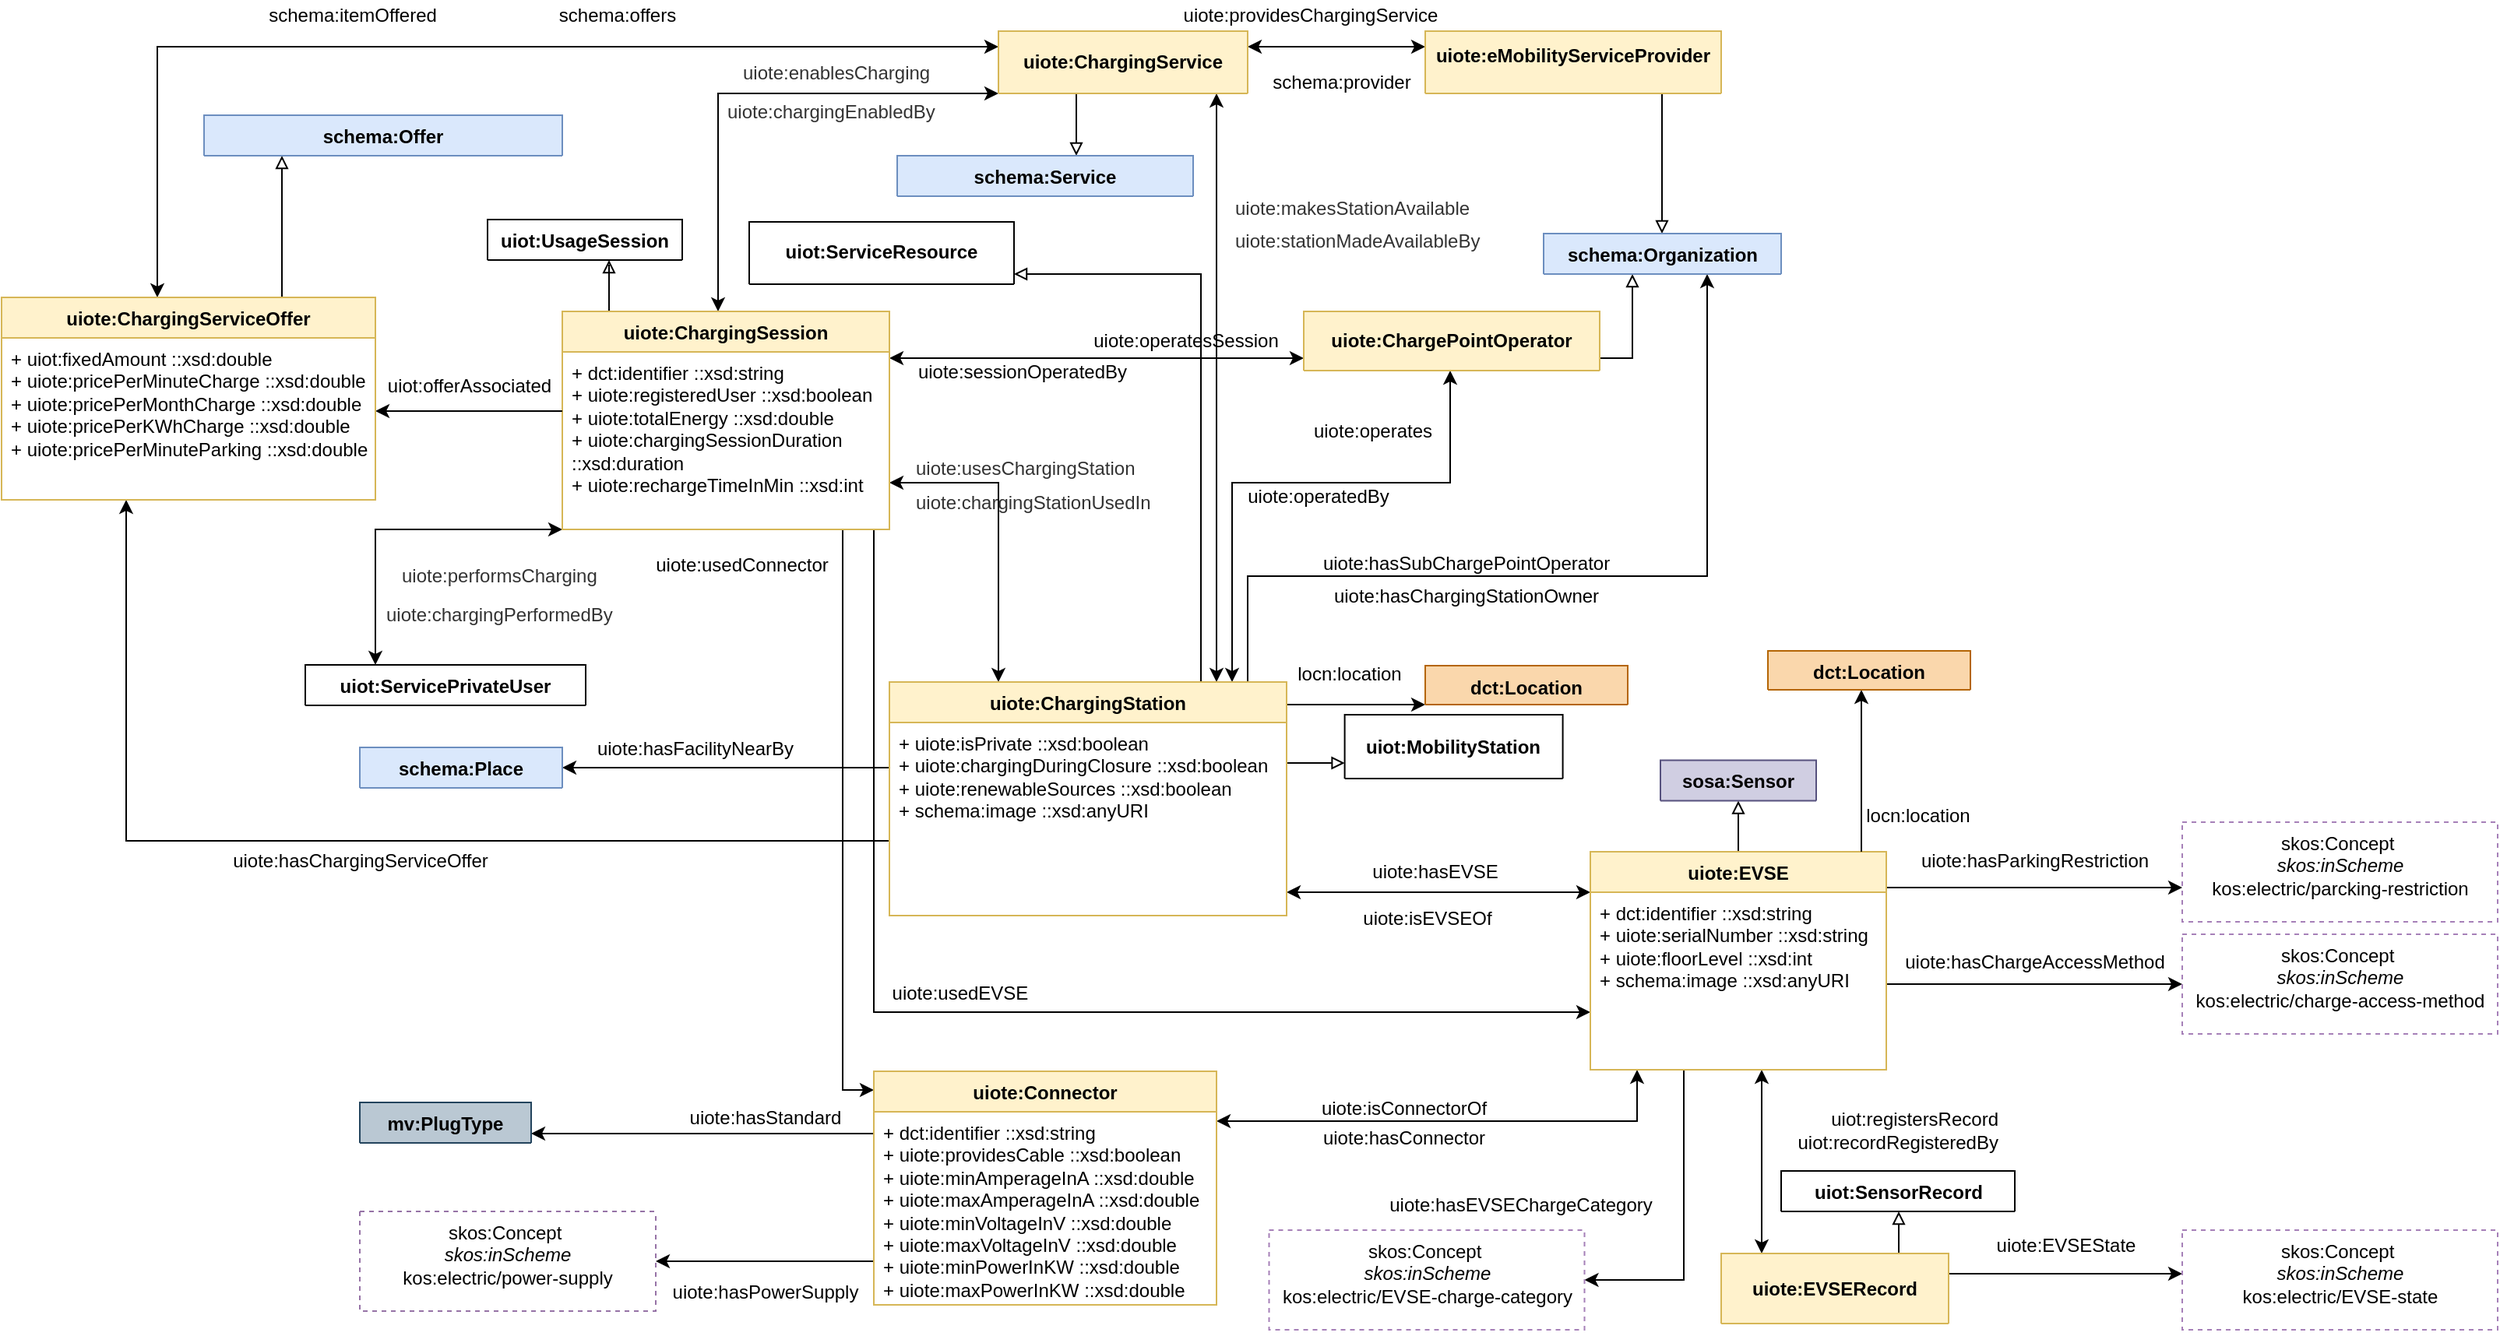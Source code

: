 <mxfile version="16.4.11" type="google" pages="6"><diagram name="uiote" id="SrBrq_pxCMLzPiw8TaHC"><mxGraphModel dx="903" dy="1691" grid="1" gridSize="10" guides="1" tooltips="1" connect="1" arrows="1" fold="1" page="1" pageScale="1" pageWidth="827" pageHeight="1169" math="0" shadow="0"><root><mxCell id="EqWvOtIaNiwPAw8kZ_5H-0"/><mxCell id="EqWvOtIaNiwPAw8kZ_5H-1" parent="EqWvOtIaNiwPAw8kZ_5H-0"/><mxCell id="EqWvOtIaNiwPAw8kZ_5H-2" style="edgeStyle=orthogonalEdgeStyle;rounded=0;orthogonalLoop=1;jettySize=auto;html=1;startArrow=classic;startFill=1;" parent="EqWvOtIaNiwPAw8kZ_5H-1" source="EqWvOtIaNiwPAw8kZ_5H-145" target="EqWvOtIaNiwPAw8kZ_5H-126" edge="1"><mxGeometry relative="1" as="geometry"><Array as="points"><mxPoint x="850" y="-400"/></Array></mxGeometry></mxCell><mxCell id="EqWvOtIaNiwPAw8kZ_5H-3" style="edgeStyle=orthogonalEdgeStyle;rounded=0;orthogonalLoop=1;jettySize=auto;html=1;startArrow=classic;startFill=1;endArrow=classic;endFill=1;" parent="EqWvOtIaNiwPAw8kZ_5H-1" source="EqWvOtIaNiwPAw8kZ_5H-126" target="EqWvOtIaNiwPAw8kZ_5H-134" edge="1"><mxGeometry relative="1" as="geometry"><Array as="points"><mxPoint x="490" y="-430"/></Array><mxPoint x="950" y="-522.0" as="sourcePoint"/><mxPoint x="645" y="-522" as="targetPoint"/></mxGeometry></mxCell><mxCell id="EqWvOtIaNiwPAw8kZ_5H-5" value="schema:offers" style="text;html=1;align=center;verticalAlign=middle;resizable=0;points=[];autosize=1;" parent="EqWvOtIaNiwPAw8kZ_5H-1" vertex="1"><mxGeometry x="740" y="-460" width="90" height="20" as="geometry"/></mxCell><mxCell id="EqWvOtIaNiwPAw8kZ_5H-6" style="edgeStyle=orthogonalEdgeStyle;rounded=0;orthogonalLoop=1;jettySize=auto;html=1;fontColor=#000000;endArrow=block;endFill=0;" parent="EqWvOtIaNiwPAw8kZ_5H-1" source="EqWvOtIaNiwPAw8kZ_5H-126" target="EqWvOtIaNiwPAw8kZ_5H-64" edge="1"><mxGeometry relative="1" as="geometry"><Array as="points"><mxPoint x="1080" y="-390"/><mxPoint x="1080" y="-390"/></Array></mxGeometry></mxCell><mxCell id="EqWvOtIaNiwPAw8kZ_5H-7" style="edgeStyle=orthogonalEdgeStyle;rounded=0;orthogonalLoop=1;jettySize=auto;html=1;endArrow=block;endFill=0;fontColor=#000000;" parent="EqWvOtIaNiwPAw8kZ_5H-1" source="EqWvOtIaNiwPAw8kZ_5H-134" target="EqWvOtIaNiwPAw8kZ_5H-137" edge="1"><mxGeometry relative="1" as="geometry"><mxPoint x="350" y="-540" as="targetPoint"/><Array as="points"><mxPoint x="570" y="-340"/><mxPoint x="570" y="-340"/></Array></mxGeometry></mxCell><mxCell id="EqWvOtIaNiwPAw8kZ_5H-8" style="edgeStyle=orthogonalEdgeStyle;rounded=0;orthogonalLoop=1;jettySize=auto;html=1;endArrow=classic;endFill=1;fontColor=#000000;startArrow=classic;startFill=1;" parent="EqWvOtIaNiwPAw8kZ_5H-1" source="EqWvOtIaNiwPAw8kZ_5H-122" target="EqWvOtIaNiwPAw8kZ_5H-126" edge="1"><mxGeometry relative="1" as="geometry"><Array as="points"><mxPoint x="1230" y="-430"/><mxPoint x="1230" y="-430"/></Array><mxPoint x="927.5" y="-450" as="sourcePoint"/><mxPoint x="1270" y="-520" as="targetPoint"/></mxGeometry></mxCell><mxCell id="EqWvOtIaNiwPAw8kZ_5H-9" value="uiote:providesChargingService" style="text;html=1;align=center;verticalAlign=middle;resizable=0;points=[];autosize=1;fontColor=#000000;" parent="EqWvOtIaNiwPAw8kZ_5H-1" vertex="1"><mxGeometry x="1140" y="-460" width="180" height="20" as="geometry"/></mxCell><mxCell id="EqWvOtIaNiwPAw8kZ_5H-10" style="edgeStyle=orthogonalEdgeStyle;rounded=0;orthogonalLoop=1;jettySize=auto;html=1;endArrow=block;endFill=0;" parent="EqWvOtIaNiwPAw8kZ_5H-1" source="EqWvOtIaNiwPAw8kZ_5H-100" target="EqWvOtIaNiwPAw8kZ_5H-96" edge="1"><mxGeometry relative="1" as="geometry"><Array as="points"><mxPoint x="1437" y="-230"/></Array></mxGeometry></mxCell><mxCell id="EqWvOtIaNiwPAw8kZ_5H-11" style="edgeStyle=orthogonalEdgeStyle;rounded=0;orthogonalLoop=1;jettySize=auto;html=1;endArrow=classic;endFill=1;fontColor=#FF441F;startArrow=classic;startFill=1;" parent="EqWvOtIaNiwPAw8kZ_5H-1" source="EqWvOtIaNiwPAw8kZ_5H-100" target="EqWvOtIaNiwPAw8kZ_5H-72" edge="1"><mxGeometry relative="1" as="geometry"><Array as="points"><mxPoint x="1320" y="-150"/><mxPoint x="1180" y="-150"/></Array></mxGeometry></mxCell><mxCell id="EqWvOtIaNiwPAw8kZ_5H-12" value="&lt;span style=&quot;color: rgb(0 , 0 , 0)&quot;&gt;uiote&lt;/span&gt;&lt;font color=&quot;#000000&quot;&gt;:operates&lt;/font&gt;" style="text;html=1;align=center;verticalAlign=middle;resizable=0;points=[];autosize=1;fontColor=#FF441F;" parent="EqWvOtIaNiwPAw8kZ_5H-1" vertex="1"><mxGeometry x="1225" y="-193" width="90" height="20" as="geometry"/></mxCell><mxCell id="EqWvOtIaNiwPAw8kZ_5H-13" style="edgeStyle=orthogonalEdgeStyle;rounded=0;orthogonalLoop=1;jettySize=auto;html=1;endArrow=classic;endFill=1;fontColor=#FF441F;" parent="EqWvOtIaNiwPAw8kZ_5H-1" source="EqWvOtIaNiwPAw8kZ_5H-72" target="EqWvOtIaNiwPAw8kZ_5H-96" edge="1"><mxGeometry relative="1" as="geometry"><Array as="points"><mxPoint x="1190" y="-90"/><mxPoint x="1485" y="-90"/></Array></mxGeometry></mxCell><mxCell id="EqWvOtIaNiwPAw8kZ_5H-14" value="&lt;span style=&quot;color: rgb(0 , 0 , 0)&quot;&gt;uiote&lt;/span&gt;&lt;font color=&quot;#000000&quot;&gt;:hasChargingStationOwner&lt;/font&gt;" style="text;html=1;align=center;verticalAlign=middle;resizable=0;points=[];autosize=1;fontColor=#FF441F;" parent="EqWvOtIaNiwPAw8kZ_5H-1" vertex="1"><mxGeometry x="1235" y="-87" width="190" height="20" as="geometry"/></mxCell><mxCell id="EqWvOtIaNiwPAw8kZ_5H-15" value="&lt;span style=&quot;color: rgb(0 , 0 , 0)&quot;&gt;uiote&lt;/span&gt;&lt;font color=&quot;#000000&quot;&gt;:operatedBy&lt;/font&gt;" style="text;html=1;align=center;verticalAlign=middle;resizable=0;points=[];autosize=1;fontColor=#FF441F;" parent="EqWvOtIaNiwPAw8kZ_5H-1" vertex="1"><mxGeometry x="1180" y="-151" width="110" height="20" as="geometry"/></mxCell><mxCell id="EqWvOtIaNiwPAw8kZ_5H-16" value="&lt;span style=&quot;color: rgb(0 , 0 , 0)&quot;&gt;uiote&lt;/span&gt;&lt;font color=&quot;#000000&quot;&gt;:hasSubChargePointOperator&lt;/font&gt;" style="text;html=1;align=center;verticalAlign=middle;resizable=0;points=[];autosize=1;fontColor=#FF441F;" parent="EqWvOtIaNiwPAw8kZ_5H-1" vertex="1"><mxGeometry x="1230" y="-108" width="200" height="20" as="geometry"/></mxCell><mxCell id="EqWvOtIaNiwPAw8kZ_5H-17" style="edgeStyle=orthogonalEdgeStyle;rounded=0;orthogonalLoop=1;jettySize=auto;html=1;startArrow=none;startFill=0;endArrow=classic;endFill=1;fontColor=#FF441F;" parent="EqWvOtIaNiwPAw8kZ_5H-1" source="EqWvOtIaNiwPAw8kZ_5H-72" target="EqWvOtIaNiwPAw8kZ_5H-141" edge="1"><mxGeometry relative="1" as="geometry"><mxPoint x="1000" y="31" as="sourcePoint"/><mxPoint x="630" y="31" as="targetPoint"/><Array as="points"><mxPoint x="880" y="33"/><mxPoint x="880" y="33"/></Array></mxGeometry></mxCell><mxCell id="EqWvOtIaNiwPAw8kZ_5H-18" value="&lt;span style=&quot;color: rgb(0 , 0 , 0)&quot;&gt;uiote&lt;/span&gt;&lt;font color=&quot;#000000&quot;&gt;:hasFacilityNearBy&lt;/font&gt;" style="text;html=1;align=center;verticalAlign=middle;resizable=0;points=[];autosize=1;fontColor=#FF441F;" parent="EqWvOtIaNiwPAw8kZ_5H-1" vertex="1"><mxGeometry x="765" y="11" width="140" height="20" as="geometry"/></mxCell><mxCell id="EqWvOtIaNiwPAw8kZ_5H-19" style="edgeStyle=orthogonalEdgeStyle;rounded=0;orthogonalLoop=1;jettySize=auto;html=1;startArrow=classic;startFill=1;endArrow=none;endFill=0;fontColor=#FF441F;" parent="EqWvOtIaNiwPAw8kZ_5H-1" source="eoclCDgTmUooeKPomslp-10" target="EqWvOtIaNiwPAw8kZ_5H-76" edge="1"><mxGeometry relative="1" as="geometry"><mxPoint x="1790" y="171.0" as="sourcePoint"/><Array as="points"><mxPoint x="1650" y="172"/><mxPoint x="1650" y="172"/></Array></mxGeometry></mxCell><mxCell id="EqWvOtIaNiwPAw8kZ_5H-20" value="&lt;span style=&quot;color: rgb(0 , 0 , 0)&quot;&gt;uiote&lt;/span&gt;&lt;font color=&quot;#000000&quot;&gt;:hasChargeAccessMethod&lt;/font&gt;" style="text;html=1;align=center;verticalAlign=middle;resizable=0;points=[];autosize=1;fontColor=#FF441F;" parent="EqWvOtIaNiwPAw8kZ_5H-1" vertex="1"><mxGeometry x="1605" y="148" width="180" height="20" as="geometry"/></mxCell><mxCell id="EqWvOtIaNiwPAw8kZ_5H-21" style="edgeStyle=orthogonalEdgeStyle;rounded=0;orthogonalLoop=1;jettySize=auto;html=1;startArrow=classic;startFill=1;endArrow=none;endFill=0;fontColor=#FF441F;" parent="EqWvOtIaNiwPAw8kZ_5H-1" source="eoclCDgTmUooeKPomslp-11" target="EqWvOtIaNiwPAw8kZ_5H-76" edge="1"><mxGeometry relative="1" as="geometry"><mxPoint x="1790" y="104" as="sourcePoint"/><Array as="points"><mxPoint x="1650" y="110"/><mxPoint x="1650" y="110"/></Array></mxGeometry></mxCell><mxCell id="EqWvOtIaNiwPAw8kZ_5H-22" value="&lt;span style=&quot;color: rgb(0 , 0 , 0)&quot;&gt;uiote&lt;/span&gt;&lt;font color=&quot;#000000&quot;&gt;:hasParkingRestriction&lt;/font&gt;" style="text;html=1;align=center;verticalAlign=middle;resizable=0;points=[];autosize=1;fontColor=#FF441F;" parent="EqWvOtIaNiwPAw8kZ_5H-1" vertex="1"><mxGeometry x="1615" y="83" width="160" height="20" as="geometry"/></mxCell><mxCell id="EqWvOtIaNiwPAw8kZ_5H-23" style="edgeStyle=orthogonalEdgeStyle;rounded=0;orthogonalLoop=1;jettySize=auto;html=1;startArrow=classic;startFill=1;endArrow=classic;endFill=1;fontColor=#FF441F;" parent="EqWvOtIaNiwPAw8kZ_5H-1" source="EqWvOtIaNiwPAw8kZ_5H-72" target="EqWvOtIaNiwPAw8kZ_5H-76" edge="1"><mxGeometry relative="1" as="geometry"><Array as="points"><mxPoint x="1220" y="113"/><mxPoint x="1220" y="113"/></Array></mxGeometry></mxCell><mxCell id="EqWvOtIaNiwPAw8kZ_5H-24" value="&lt;span style=&quot;color: rgb(0 , 0 , 0)&quot;&gt;uiote&lt;/span&gt;&lt;font color=&quot;#000000&quot;&gt;:hasEVSE&lt;/font&gt;" style="text;html=1;align=center;verticalAlign=middle;resizable=0;points=[];autosize=1;fontColor=#FF441F;" parent="EqWvOtIaNiwPAw8kZ_5H-1" vertex="1"><mxGeometry x="1260" y="90" width="100" height="20" as="geometry"/></mxCell><mxCell id="EqWvOtIaNiwPAw8kZ_5H-25" style="edgeStyle=orthogonalEdgeStyle;rounded=0;orthogonalLoop=1;jettySize=auto;html=1;startArrow=classic;startFill=1;endArrow=classic;endFill=1;fontColor=#FF441F;" parent="EqWvOtIaNiwPAw8kZ_5H-1" source="EqWvOtIaNiwPAw8kZ_5H-68" target="EqWvOtIaNiwPAw8kZ_5H-76" edge="1"><mxGeometry relative="1" as="geometry"><Array as="points"><mxPoint x="1440" y="260"/></Array></mxGeometry></mxCell><mxCell id="EqWvOtIaNiwPAw8kZ_5H-26" value="&lt;span style=&quot;color: rgb(0 , 0 , 0)&quot;&gt;uiote&lt;/span&gt;&lt;font color=&quot;#000000&quot;&gt;:hasConnector&lt;/font&gt;" style="text;html=1;align=center;verticalAlign=middle;resizable=0;points=[];autosize=1;fontColor=#FF441F;" parent="EqWvOtIaNiwPAw8kZ_5H-1" vertex="1"><mxGeometry x="1230" y="260.5" width="120" height="20" as="geometry"/></mxCell><mxCell id="EqWvOtIaNiwPAw8kZ_5H-27" value="&lt;span style=&quot;color: rgb(0 , 0 , 0)&quot;&gt;uiote&lt;/span&gt;&lt;font color=&quot;#000000&quot;&gt;:isConnectorOf&lt;/font&gt;" style="text;html=1;align=center;verticalAlign=middle;resizable=0;points=[];autosize=1;fontColor=#FF441F;" parent="EqWvOtIaNiwPAw8kZ_5H-1" vertex="1"><mxGeometry x="1230" y="241.5" width="120" height="20" as="geometry"/></mxCell><mxCell id="EqWvOtIaNiwPAw8kZ_5H-28" style="edgeStyle=orthogonalEdgeStyle;rounded=0;orthogonalLoop=1;jettySize=auto;html=1;startArrow=classic;startFill=1;endArrow=classic;endFill=1;fontColor=#FF441F;" parent="EqWvOtIaNiwPAw8kZ_5H-1" source="EqWvOtIaNiwPAw8kZ_5H-88" target="EqWvOtIaNiwPAw8kZ_5H-76" edge="1"><mxGeometry relative="1" as="geometry"><Array as="points"><mxPoint x="1520" y="270"/><mxPoint x="1520" y="270"/></Array></mxGeometry></mxCell><mxCell id="EqWvOtIaNiwPAw8kZ_5H-29" style="edgeStyle=orthogonalEdgeStyle;rounded=0;orthogonalLoop=1;jettySize=auto;html=1;startArrow=classic;startFill=1;endArrow=none;endFill=0;fontColor=#FF441F;" parent="EqWvOtIaNiwPAw8kZ_5H-1" source="eoclCDgTmUooeKPomslp-9" target="EqWvOtIaNiwPAw8kZ_5H-88" edge="1"><mxGeometry relative="1" as="geometry"><mxPoint x="1790" y="460.034" as="sourcePoint"/><Array as="points"><mxPoint x="1650" y="358"/><mxPoint x="1650" y="358"/></Array></mxGeometry></mxCell><mxCell id="EqWvOtIaNiwPAw8kZ_5H-30" value="&lt;span style=&quot;color: rgb(0 , 0 , 0)&quot;&gt;uiote&lt;/span&gt;&lt;font color=&quot;#000000&quot;&gt;:EVSEState&lt;/font&gt;" style="text;html=1;align=center;verticalAlign=middle;resizable=0;points=[];autosize=1;fontColor=#FF441F;" parent="EqWvOtIaNiwPAw8kZ_5H-1" vertex="1"><mxGeometry x="1660" y="330" width="110" height="20" as="geometry"/></mxCell><mxCell id="EqWvOtIaNiwPAw8kZ_5H-31" style="edgeStyle=orthogonalEdgeStyle;rounded=0;orthogonalLoop=1;jettySize=auto;html=1;startArrow=classic;startFill=1;endArrow=none;endFill=0;fontColor=#FF441F;" parent="EqWvOtIaNiwPAw8kZ_5H-1" source="eoclCDgTmUooeKPomslp-6" target="EqWvOtIaNiwPAw8kZ_5H-68" edge="1"><mxGeometry relative="1" as="geometry"><Array as="points"><mxPoint x="910" y="350"/><mxPoint x="910" y="350"/></Array><mxPoint x="810" y="350.034" as="sourcePoint"/></mxGeometry></mxCell><mxCell id="EqWvOtIaNiwPAw8kZ_5H-32" value="&lt;span style=&quot;color: rgb(0 , 0 , 0)&quot;&gt;uiote&lt;/span&gt;&lt;font color=&quot;#000000&quot;&gt;:hasPowerSupply&lt;br&gt;&lt;/font&gt;" style="text;html=1;align=center;verticalAlign=middle;resizable=0;points=[];autosize=1;fontColor=#FF441F;" parent="EqWvOtIaNiwPAw8kZ_5H-1" vertex="1"><mxGeometry x="815" y="360" width="130" height="20" as="geometry"/></mxCell><mxCell id="EqWvOtIaNiwPAw8kZ_5H-33" style="edgeStyle=orthogonalEdgeStyle;rounded=0;orthogonalLoop=1;jettySize=auto;html=1;startArrow=classic;startFill=1;endArrow=none;endFill=0;fontColor=#FF441F;" parent="EqWvOtIaNiwPAw8kZ_5H-1" source="EqWvOtIaNiwPAw8kZ_5H-153" target="EqWvOtIaNiwPAw8kZ_5H-68" edge="1"><mxGeometry relative="1" as="geometry"><Array as="points"><mxPoint x="850" y="268"/><mxPoint x="850" y="268"/></Array><mxPoint x="550" y="270.059" as="sourcePoint"/></mxGeometry></mxCell><mxCell id="EqWvOtIaNiwPAw8kZ_5H-34" style="edgeStyle=orthogonalEdgeStyle;rounded=0;orthogonalLoop=1;jettySize=auto;html=1;startArrow=none;startFill=0;endArrow=block;endFill=0;fontColor=#FF441F;" parent="EqWvOtIaNiwPAw8kZ_5H-1" source="EqWvOtIaNiwPAw8kZ_5H-122" target="EqWvOtIaNiwPAw8kZ_5H-96" edge="1"><mxGeometry relative="1" as="geometry"><Array as="points"><mxPoint x="1456" y="-360"/><mxPoint x="1456" y="-360"/></Array></mxGeometry></mxCell><mxCell id="EqWvOtIaNiwPAw8kZ_5H-35" value="&lt;font color=&quot;#000000&quot;&gt;uiote:hasStandard&lt;/font&gt;" style="text;html=1;align=center;verticalAlign=middle;resizable=0;points=[];autosize=1;fontColor=#FF441F;" parent="EqWvOtIaNiwPAw8kZ_5H-1" vertex="1"><mxGeometry x="825" y="248" width="110" height="20" as="geometry"/></mxCell><mxCell id="EqWvOtIaNiwPAw8kZ_5H-36" style="edgeStyle=orthogonalEdgeStyle;rounded=0;orthogonalLoop=1;jettySize=auto;html=1;startArrow=none;startFill=0;strokeColor=#000000;" parent="EqWvOtIaNiwPAw8kZ_5H-1" source="EqWvOtIaNiwPAw8kZ_5H-72" target="EqWvOtIaNiwPAw8kZ_5H-134" edge="1"><mxGeometry relative="1" as="geometry"><Array as="points"><mxPoint x="470" y="80"/></Array></mxGeometry></mxCell><mxCell id="EqWvOtIaNiwPAw8kZ_5H-37" style="edgeStyle=orthogonalEdgeStyle;rounded=0;orthogonalLoop=1;jettySize=auto;html=1;startArrow=classic;startFill=1;endArrow=classic;endFill=1;fontColor=#FF1808;" parent="EqWvOtIaNiwPAw8kZ_5H-1" source="EqWvOtIaNiwPAw8kZ_5H-145" target="EqWvOtIaNiwPAw8kZ_5H-100" edge="1"><mxGeometry relative="1" as="geometry"><Array as="points"><mxPoint x="1200" y="-230"/><mxPoint x="1200" y="-230"/></Array></mxGeometry></mxCell><mxCell id="EqWvOtIaNiwPAw8kZ_5H-38" style="edgeStyle=orthogonalEdgeStyle;rounded=0;orthogonalLoop=1;jettySize=auto;html=1;startArrow=none;startFill=0;endArrow=block;endFill=0;" parent="EqWvOtIaNiwPAw8kZ_5H-1" source="EqWvOtIaNiwPAw8kZ_5H-145" target="EqWvOtIaNiwPAw8kZ_5H-130" edge="1"><mxGeometry relative="1" as="geometry"><Array as="points"><mxPoint x="780" y="-290"/><mxPoint x="780" y="-290"/></Array></mxGeometry></mxCell><mxCell id="EqWvOtIaNiwPAw8kZ_5H-39" value="schema:itemOffered" style="text;html=1;align=center;verticalAlign=middle;resizable=0;points=[];autosize=1;" parent="EqWvOtIaNiwPAw8kZ_5H-1" vertex="1"><mxGeometry x="555" y="-460" width="120" height="20" as="geometry"/></mxCell><mxCell id="EqWvOtIaNiwPAw8kZ_5H-40" style="edgeStyle=orthogonalEdgeStyle;rounded=0;orthogonalLoop=1;jettySize=auto;html=1;startArrow=none;startFill=0;" parent="EqWvOtIaNiwPAw8kZ_5H-1" source="EqWvOtIaNiwPAw8kZ_5H-145" target="EqWvOtIaNiwPAw8kZ_5H-76" edge="1"><mxGeometry relative="1" as="geometry"><Array as="points"><mxPoint x="950" y="190"/></Array></mxGeometry></mxCell><mxCell id="EqWvOtIaNiwPAw8kZ_5H-41" style="edgeStyle=orthogonalEdgeStyle;rounded=0;orthogonalLoop=1;jettySize=auto;html=1;startArrow=none;startFill=0;" parent="EqWvOtIaNiwPAw8kZ_5H-1" source="EqWvOtIaNiwPAw8kZ_5H-145" target="EqWvOtIaNiwPAw8kZ_5H-68" edge="1"><mxGeometry relative="1" as="geometry"><Array as="points"><mxPoint x="930" y="240"/></Array></mxGeometry></mxCell><mxCell id="EqWvOtIaNiwPAw8kZ_5H-42" style="edgeStyle=orthogonalEdgeStyle;rounded=0;orthogonalLoop=1;jettySize=auto;html=1;startArrow=classic;startFill=1;endArrow=classic;endFill=1;" parent="EqWvOtIaNiwPAw8kZ_5H-1" source="EqWvOtIaNiwPAw8kZ_5H-72" target="EqWvOtIaNiwPAw8kZ_5H-126" edge="1"><mxGeometry relative="1" as="geometry"><Array as="points"><mxPoint x="1170" y="-210"/><mxPoint x="1170" y="-210"/></Array></mxGeometry></mxCell><mxCell id="EqWvOtIaNiwPAw8kZ_5H-43" value="uiote:operatesSession" style="text;html=1;align=center;verticalAlign=middle;resizable=0;points=[];autosize=1;" parent="EqWvOtIaNiwPAw8kZ_5H-1" vertex="1"><mxGeometry x="1085" y="-251" width="130" height="20" as="geometry"/></mxCell><mxCell id="EqWvOtIaNiwPAw8kZ_5H-44" style="edgeStyle=orthogonalEdgeStyle;rounded=0;orthogonalLoop=1;jettySize=auto;html=1;startArrow=classic;startFill=1;endArrow=classic;endFill=1;" parent="EqWvOtIaNiwPAw8kZ_5H-1" source="EqWvOtIaNiwPAw8kZ_5H-145" target="EqWvOtIaNiwPAw8kZ_5H-72" edge="1"><mxGeometry relative="1" as="geometry"><Array as="points"><mxPoint x="1030" y="-150"/></Array></mxGeometry></mxCell><mxCell id="EqWvOtIaNiwPAw8kZ_5H-45" style="edgeStyle=orthogonalEdgeStyle;rounded=0;orthogonalLoop=1;jettySize=auto;html=1;startArrow=none;startFill=0;endArrow=block;endFill=0;" parent="EqWvOtIaNiwPAw8kZ_5H-1" source="EqWvOtIaNiwPAw8kZ_5H-72" target="EqWvOtIaNiwPAw8kZ_5H-118" edge="1"><mxGeometry relative="1" as="geometry"><Array as="points"><mxPoint x="1160" y="-284"/></Array></mxGeometry></mxCell><mxCell id="EqWvOtIaNiwPAw8kZ_5H-46" value="uiote:usedEVSE" style="text;html=1;align=center;verticalAlign=middle;resizable=0;points=[];autosize=1;" parent="EqWvOtIaNiwPAw8kZ_5H-1" vertex="1"><mxGeometry x="955" y="168" width="100" height="20" as="geometry"/></mxCell><mxCell id="EqWvOtIaNiwPAw8kZ_5H-47" value="uiote:usedConnector" style="text;html=1;align=center;verticalAlign=middle;resizable=0;points=[];autosize=1;" parent="EqWvOtIaNiwPAw8kZ_5H-1" vertex="1"><mxGeometry x="800" y="-107" width="130" height="20" as="geometry"/></mxCell><mxCell id="EqWvOtIaNiwPAw8kZ_5H-48" value="uiote:hasChargingServiceOffer" style="text;html=1;align=center;verticalAlign=middle;resizable=0;points=[];autosize=1;" parent="EqWvOtIaNiwPAw8kZ_5H-1" vertex="1"><mxGeometry x="530" y="83" width="180" height="20" as="geometry"/></mxCell><mxCell id="EqWvOtIaNiwPAw8kZ_5H-49" value="uiote:isEVSEOf" style="text;html=1;align=center;verticalAlign=middle;resizable=0;points=[];autosize=1;" parent="EqWvOtIaNiwPAw8kZ_5H-1" vertex="1"><mxGeometry x="1255" y="120" width="100" height="20" as="geometry"/></mxCell><mxCell id="EqWvOtIaNiwPAw8kZ_5H-50" style="edgeStyle=orthogonalEdgeStyle;rounded=0;orthogonalLoop=1;jettySize=auto;html=1;startArrow=classic;startFill=1;endArrow=none;endFill=0;strokeColor=#000000;" parent="EqWvOtIaNiwPAw8kZ_5H-1" source="eoclCDgTmUooeKPomslp-8" target="EqWvOtIaNiwPAw8kZ_5H-76" edge="1"><mxGeometry relative="1" as="geometry"><Array as="points"><mxPoint x="1470" y="362"/></Array><mxPoint x="1402.5" y="403" as="sourcePoint"/></mxGeometry></mxCell><mxCell id="EqWvOtIaNiwPAw8kZ_5H-51" value="uiote:hasEVSEChargeCategory" style="text;html=1;align=center;verticalAlign=middle;resizable=0;points=[];autosize=1;" parent="EqWvOtIaNiwPAw8kZ_5H-1" vertex="1"><mxGeometry x="1275" y="304" width="180" height="20" as="geometry"/></mxCell><mxCell id="EqWvOtIaNiwPAw8kZ_5H-52" style="edgeStyle=orthogonalEdgeStyle;rounded=0;orthogonalLoop=1;jettySize=auto;html=1;startArrow=none;startFill=0;endArrow=block;endFill=0;fontSize=12;" parent="EqWvOtIaNiwPAw8kZ_5H-1" source="EqWvOtIaNiwPAw8kZ_5H-76" target="EqWvOtIaNiwPAw8kZ_5H-111" edge="1"><mxGeometry relative="1" as="geometry"><Array as="points"/><mxPoint x="1435" y="103" as="sourcePoint"/></mxGeometry></mxCell><mxCell id="EqWvOtIaNiwPAw8kZ_5H-53" style="edgeStyle=orthogonalEdgeStyle;rounded=0;orthogonalLoop=1;jettySize=auto;html=1;startArrow=none;startFill=0;endArrow=block;endFill=0;strokeColor=#000000;" parent="EqWvOtIaNiwPAw8kZ_5H-1" source="EqWvOtIaNiwPAw8kZ_5H-88" target="EqWvOtIaNiwPAw8kZ_5H-149" edge="1"><mxGeometry relative="1" as="geometry"><mxPoint x="1605" y="351" as="sourcePoint"/><Array as="points"><mxPoint x="1608" y="334"/><mxPoint x="1608" y="334"/></Array></mxGeometry></mxCell><mxCell id="EqWvOtIaNiwPAw8kZ_5H-54" style="edgeStyle=orthogonalEdgeStyle;rounded=0;orthogonalLoop=1;jettySize=auto;html=1;startArrow=none;startFill=0;endArrow=block;endFill=0;strokeColor=#000000;" parent="EqWvOtIaNiwPAw8kZ_5H-1" source="EqWvOtIaNiwPAw8kZ_5H-72" target="EqWvOtIaNiwPAw8kZ_5H-157" edge="1"><mxGeometry relative="1" as="geometry"><Array as="points"><mxPoint x="1230" y="30"/><mxPoint x="1230" y="30"/></Array></mxGeometry></mxCell><mxCell id="EqWvOtIaNiwPAw8kZ_5H-59" style="edgeStyle=orthogonalEdgeStyle;rounded=0;orthogonalLoop=1;jettySize=auto;html=1;startArrow=classic;startFill=1;" parent="EqWvOtIaNiwPAw8kZ_5H-1" source="EqWvOtIaNiwPAw8kZ_5H-146" target="EqWvOtIaNiwPAw8kZ_5H-114" edge="1"><mxGeometry relative="1" as="geometry"><Array as="points"><mxPoint x="630" y="-120"/></Array></mxGeometry></mxCell><mxCell id="EqWvOtIaNiwPAw8kZ_5H-60" value="schema:provider" style="text;html=1;align=center;verticalAlign=middle;resizable=0;points=[];autosize=1;" parent="EqWvOtIaNiwPAw8kZ_5H-1" vertex="1"><mxGeometry x="1200" y="-417" width="100" height="20" as="geometry"/></mxCell><mxCell id="EqWvOtIaNiwPAw8kZ_5H-62" value="uiot:offerAssociated" style="text;html=1;align=center;verticalAlign=middle;resizable=0;points=[];autosize=1;" parent="EqWvOtIaNiwPAw8kZ_5H-1" vertex="1"><mxGeometry x="630" y="-222" width="120" height="20" as="geometry"/></mxCell><mxCell id="EqWvOtIaNiwPAw8kZ_5H-63" value="&lt;span style=&quot;text-align: center&quot;&gt;uiot:&lt;/span&gt;&lt;span&gt;registersRecord&lt;br&gt;&lt;/span&gt;&lt;span style=&quot;text-align: center&quot;&gt;uiot:&lt;/span&gt;recordRegisteredBy" style="text;html=1;align=right;verticalAlign=middle;resizable=0;points=[];autosize=1;fontSize=12;" parent="EqWvOtIaNiwPAw8kZ_5H-1" vertex="1"><mxGeometry x="1532.5" y="250.5" width="140" height="30" as="geometry"/></mxCell><mxCell id="EqWvOtIaNiwPAw8kZ_5H-68" value="uiote:Connector" style="swimlane;fontStyle=1;align=center;verticalAlign=top;childLayout=stackLayout;horizontal=1;startSize=26;horizontalStack=0;resizeParent=1;resizeParentMax=0;resizeLast=0;collapsible=1;marginBottom=0;fillColor=#fff2cc;strokeColor=#d6b656;whiteSpace=wrap;" parent="EqWvOtIaNiwPAw8kZ_5H-1" vertex="1"><mxGeometry x="950" y="228" width="220" height="150" as="geometry"/></mxCell><mxCell id="EqWvOtIaNiwPAw8kZ_5H-69" value="+ dct:identifier ::xsd:string&lt;br&gt;+&amp;nbsp;&lt;span style=&quot;text-align: center&quot;&gt;uiote&lt;/span&gt;:providesCable ::xsd:boolean&lt;br&gt;+&amp;nbsp;&lt;span style=&quot;text-align: center&quot;&gt;uiote&lt;/span&gt;:minAmperageInA ::xsd:double&lt;br&gt;+&amp;nbsp;&lt;span style=&quot;text-align: center&quot;&gt;uiote&lt;/span&gt;:maxAmperageInA ::xsd:double&lt;br&gt;+&amp;nbsp;&lt;span style=&quot;text-align: center&quot;&gt;uiote&lt;/span&gt;:minVoltageInV ::xsd:double&lt;br&gt;+&amp;nbsp;&lt;span style=&quot;text-align: center&quot;&gt;uiote&lt;/span&gt;:maxVoltageInV ::xsd:double&lt;br&gt;+&amp;nbsp;&lt;span style=&quot;text-align: center&quot;&gt;uiote&lt;/span&gt;:minPowerInKW ::xsd:double&lt;br&gt;+&amp;nbsp;&lt;span style=&quot;text-align: center&quot;&gt;uiote&lt;/span&gt;:maxPowerInKW ::xsd:double" style="text;strokeColor=none;fillColor=none;align=left;verticalAlign=top;spacingLeft=4;spacingRight=4;overflow=hidden;rotatable=0;points=[[0,0.5],[1,0.5]];portConstraint=eastwest;fontStyle=0;html=1;" parent="EqWvOtIaNiwPAw8kZ_5H-68" vertex="1"><mxGeometry y="26" width="220" height="124" as="geometry"/></mxCell><mxCell id="EqWvOtIaNiwPAw8kZ_5H-76" value="uiote:EVSE" style="swimlane;fontStyle=1;align=center;verticalAlign=top;childLayout=stackLayout;horizontal=1;startSize=26;horizontalStack=0;resizeParent=1;resizeParentMax=0;resizeLast=0;collapsible=1;marginBottom=0;fillColor=#fff2cc;strokeColor=#d6b656;whiteSpace=wrap;" parent="EqWvOtIaNiwPAw8kZ_5H-1" vertex="1"><mxGeometry x="1410" y="87" width="190" height="140" as="geometry"/></mxCell><mxCell id="EqWvOtIaNiwPAw8kZ_5H-77" value="+ dct:identifier ::xsd:string&lt;br&gt;+&amp;nbsp;&lt;span style=&quot;text-align: center&quot;&gt;uiote&lt;/span&gt;:serialNumber ::xsd:string&lt;br&gt;+&amp;nbsp;&lt;span style=&quot;text-align: center&quot;&gt;uiote&lt;/span&gt;:floorLevel ::xsd:int&lt;br&gt;+ schema:image ::xsd:anyURI&lt;br&gt;&lt;span style=&quot;color: rgb(255 , 24 , 8)&quot;&gt;&lt;br&gt;&lt;/span&gt;" style="text;strokeColor=none;fillColor=none;align=left;verticalAlign=top;spacingLeft=4;spacingRight=4;overflow=hidden;rotatable=0;points=[[0,0.5],[1,0.5]];portConstraint=eastwest;fontStyle=0;html=1;" parent="EqWvOtIaNiwPAw8kZ_5H-76" vertex="1"><mxGeometry y="26" width="190" height="114" as="geometry"/></mxCell><mxCell id="EqWvOtIaNiwPAw8kZ_5H-88" value="uiote:EVSERecord" style="swimlane;fontStyle=1;align=center;verticalAlign=middle;childLayout=stackLayout;horizontal=1;startSize=45;horizontalStack=0;resizeParent=1;resizeParentMax=0;resizeLast=0;collapsible=1;marginBottom=0;fillColor=#fff2cc;strokeColor=#d6b656;whiteSpace=wrap;" parent="EqWvOtIaNiwPAw8kZ_5H-1" vertex="1" collapsed="1"><mxGeometry x="1494" y="345" width="146" height="45" as="geometry"><mxRectangle x="1494" y="345" width="250" height="58" as="alternateBounds"/></mxGeometry></mxCell><mxCell id="EqWvOtIaNiwPAw8kZ_5H-89" value="+ &#10; " style="text;strokeColor=none;fillColor=none;align=left;verticalAlign=top;spacingLeft=4;spacingRight=4;overflow=hidden;rotatable=0;points=[[0,0.5],[1,0.5]];portConstraint=eastwest;fontStyle=0;whiteSpace=wrap;" parent="EqWvOtIaNiwPAw8kZ_5H-88" vertex="1"><mxGeometry y="45" width="146" height="24" as="geometry"/></mxCell><mxCell id="EqWvOtIaNiwPAw8kZ_5H-90" value="" style="line;strokeWidth=1;fillColor=none;align=left;verticalAlign=middle;spacingTop=-1;spacingLeft=3;spacingRight=3;rotatable=0;labelPosition=right;points=[];portConstraint=eastwest;" parent="EqWvOtIaNiwPAw8kZ_5H-88" vertex="1"><mxGeometry y="69" width="146" height="8" as="geometry"/></mxCell><mxCell id="EqWvOtIaNiwPAw8kZ_5H-96" value="schema:Organization" style="swimlane;fontStyle=1;align=center;verticalAlign=top;childLayout=stackLayout;horizontal=1;startSize=26;horizontalStack=0;resizeParent=1;resizeParentMax=0;resizeLast=0;collapsible=1;marginBottom=0;fillColor=#dae8fc;strokeColor=#6c8ebf;whiteSpace=wrap;" parent="EqWvOtIaNiwPAw8kZ_5H-1" vertex="1" collapsed="1"><mxGeometry x="1380" y="-310" width="152.5" height="26" as="geometry"><mxRectangle x="770" y="-200" width="190" height="190" as="alternateBounds"/></mxGeometry></mxCell><mxCell id="EqWvOtIaNiwPAw8kZ_5H-97" value="+ schema:identifier&lt;br&gt;+ schema:name&lt;br&gt;+ schema:legalName&lt;br&gt;+ schema:alternateName&lt;br&gt;+ schema:url&lt;br&gt;+ schema:telephone&lt;br&gt;+ schema:subOrganization" style="text;strokeColor=none;fillColor=none;align=left;verticalAlign=top;spacingLeft=4;spacingRight=4;overflow=hidden;rotatable=0;points=[[0,0.5],[1,0.5]];portConstraint=eastwest;fontStyle=0;html=1;" parent="EqWvOtIaNiwPAw8kZ_5H-96" vertex="1"><mxGeometry y="26" width="152.5" height="124" as="geometry"/></mxCell><mxCell id="EqWvOtIaNiwPAw8kZ_5H-98" value="" style="line;strokeWidth=1;fillColor=none;align=left;verticalAlign=middle;spacingTop=-1;spacingLeft=3;spacingRight=3;rotatable=0;labelPosition=right;points=[];portConstraint=eastwest;" parent="EqWvOtIaNiwPAw8kZ_5H-96" vertex="1"><mxGeometry y="150" width="152.5" height="8" as="geometry"/></mxCell><mxCell id="EqWvOtIaNiwPAw8kZ_5H-99" value="+ rdfs:comment" style="text;strokeColor=none;fillColor=none;align=left;verticalAlign=top;spacingLeft=4;spacingRight=4;overflow=hidden;rotatable=0;points=[[0,0.5],[1,0.5]];portConstraint=eastwest;whiteSpace=wrap;" parent="EqWvOtIaNiwPAw8kZ_5H-96" vertex="1"><mxGeometry y="158" width="152.5" height="32" as="geometry"/></mxCell><mxCell id="EqWvOtIaNiwPAw8kZ_5H-100" value="uiote:ChargePointOperator" style="swimlane;fontStyle=1;align=center;verticalAlign=middle;childLayout=stackLayout;horizontal=1;startSize=38;horizontalStack=0;resizeParent=1;resizeParentMax=0;resizeLast=0;collapsible=1;marginBottom=0;fillColor=#fff2cc;strokeColor=#d6b656;whiteSpace=wrap;" parent="EqWvOtIaNiwPAw8kZ_5H-1" vertex="1" collapsed="1"><mxGeometry x="1226" y="-260" width="190" height="38" as="geometry"><mxRectangle x="1226" y="-248" width="174" height="54" as="alternateBounds"/></mxGeometry></mxCell><mxCell id="EqWvOtIaNiwPAw8kZ_5H-101" value="+&lt;br&gt;" style="text;strokeColor=none;fillColor=none;align=left;verticalAlign=top;spacingLeft=4;spacingRight=4;overflow=hidden;rotatable=0;points=[[0,0.5],[1,0.5]];portConstraint=eastwest;fontStyle=0;html=1;" parent="EqWvOtIaNiwPAw8kZ_5H-100" vertex="1"><mxGeometry y="38" width="190" height="24" as="geometry"/></mxCell><mxCell id="EqWvOtIaNiwPAw8kZ_5H-102" value="" style="line;strokeWidth=1;fillColor=none;align=left;verticalAlign=middle;spacingTop=-1;spacingLeft=3;spacingRight=3;rotatable=0;labelPosition=right;points=[];portConstraint=eastwest;" parent="EqWvOtIaNiwPAw8kZ_5H-100" vertex="1"><mxGeometry y="62" width="190" height="4" as="geometry"/></mxCell><mxCell id="EqWvOtIaNiwPAw8kZ_5H-111" value="sosa:Sensor" style="swimlane;fontStyle=1;align=center;verticalAlign=top;childLayout=stackLayout;horizontal=1;startSize=26;horizontalStack=0;resizeParent=1;resizeParentMax=0;resizeLast=0;collapsible=1;marginBottom=0;fillColor=#d0cee2;strokeColor=#56517e;whiteSpace=wrap;" parent="EqWvOtIaNiwPAw8kZ_5H-1" vertex="1" collapsed="1"><mxGeometry x="1455" y="28.25" width="100" height="26" as="geometry"><mxRectangle x="1340" y="160" width="190" height="48" as="alternateBounds"/></mxGeometry></mxCell><mxCell id="EqWvOtIaNiwPAw8kZ_5H-112" value="+ " style="text;strokeColor=none;fillColor=none;align=left;verticalAlign=top;spacingLeft=4;spacingRight=4;overflow=hidden;rotatable=0;points=[[0,0.5],[1,0.5]];portConstraint=eastwest;fontStyle=0;whiteSpace=wrap;" parent="EqWvOtIaNiwPAw8kZ_5H-111" vertex="1"><mxGeometry y="26" width="100" height="14" as="geometry"/></mxCell><mxCell id="EqWvOtIaNiwPAw8kZ_5H-113" value="" style="line;strokeWidth=1;fillColor=none;align=left;verticalAlign=middle;spacingTop=-1;spacingLeft=3;spacingRight=3;rotatable=0;labelPosition=right;points=[];portConstraint=eastwest;" parent="EqWvOtIaNiwPAw8kZ_5H-111" vertex="1"><mxGeometry y="40" width="100" height="8" as="geometry"/></mxCell><mxCell id="EqWvOtIaNiwPAw8kZ_5H-118" value="uiot:ServiceResource" style="swimlane;fontStyle=1;align=center;verticalAlign=middle;childLayout=stackLayout;horizontal=1;startSize=40;horizontalStack=0;resizeParent=1;resizeParentMax=0;resizeLast=0;collapsible=1;marginBottom=0;whiteSpace=wrap;" parent="EqWvOtIaNiwPAw8kZ_5H-1" vertex="1" collapsed="1"><mxGeometry x="870" y="-317.53" width="170" height="40" as="geometry"><mxRectangle x="-436" y="-300" width="190" height="114" as="alternateBounds"/></mxGeometry></mxCell><mxCell id="EqWvOtIaNiwPAw8kZ_5H-119" value="+" style="text;strokeColor=none;fillColor=none;align=left;verticalAlign=top;spacingLeft=4;spacingRight=4;overflow=hidden;rotatable=0;points=[[0,0.5],[1,0.5]];portConstraint=eastwest;fontStyle=0;whiteSpace=wrap;" parent="EqWvOtIaNiwPAw8kZ_5H-118" vertex="1"><mxGeometry y="40" width="170" height="54" as="geometry"/></mxCell><mxCell id="EqWvOtIaNiwPAw8kZ_5H-120" value="" style="line;strokeWidth=1;fillColor=none;align=left;verticalAlign=middle;spacingTop=-1;spacingLeft=3;spacingRight=3;rotatable=0;labelPosition=right;points=[];portConstraint=eastwest;" parent="EqWvOtIaNiwPAw8kZ_5H-118" vertex="1"><mxGeometry y="94" width="170" height="8" as="geometry"/></mxCell><mxCell id="EqWvOtIaNiwPAw8kZ_5H-121" value="+ rdfs:comment" style="text;strokeColor=none;fillColor=none;align=left;verticalAlign=top;spacingLeft=4;spacingRight=4;overflow=hidden;rotatable=0;points=[[0,0.5],[1,0.5]];portConstraint=eastwest;whiteSpace=wrap;" parent="EqWvOtIaNiwPAw8kZ_5H-118" vertex="1"><mxGeometry y="102" width="170" height="26" as="geometry"/></mxCell><mxCell id="EqWvOtIaNiwPAw8kZ_5H-126" value="uiote:ChargingService" style="swimlane;fontStyle=1;align=center;verticalAlign=middle;childLayout=stackLayout;horizontal=1;startSize=40;horizontalStack=0;resizeParent=1;resizeParentMax=0;resizeLast=0;collapsible=1;marginBottom=0;fillColor=#fff2cc;strokeColor=#d6b656;whiteSpace=wrap;" parent="EqWvOtIaNiwPAw8kZ_5H-1" vertex="1" collapsed="1"><mxGeometry x="1030" y="-440" width="160" height="40" as="geometry"><mxRectangle x="1030" y="-440" width="160" height="58" as="alternateBounds"/></mxGeometry></mxCell><mxCell id="EqWvOtIaNiwPAw8kZ_5H-127" value="+" style="text;align=left;verticalAlign=top;spacingLeft=4;spacingRight=4;overflow=hidden;rotatable=0;points=[[0,0.5],[1,0.5]];portConstraint=eastwest;fontStyle=0;whiteSpace=wrap;" parent="EqWvOtIaNiwPAw8kZ_5H-126" vertex="1"><mxGeometry y="40" width="160" height="24" as="geometry"/></mxCell><mxCell id="EqWvOtIaNiwPAw8kZ_5H-128" value="" style="line;strokeWidth=1;fillColor=none;align=left;verticalAlign=middle;spacingTop=-1;spacingLeft=3;spacingRight=3;rotatable=0;labelPosition=right;points=[];portConstraint=eastwest;" parent="EqWvOtIaNiwPAw8kZ_5H-126" vertex="1"><mxGeometry y="64" width="160" height="8" as="geometry"/></mxCell><mxCell id="EqWvOtIaNiwPAw8kZ_5H-141" value="schema:Place" style="swimlane;fontStyle=1;align=center;verticalAlign=top;childLayout=stackLayout;horizontal=1;startSize=26;horizontalStack=0;resizeParent=1;resizeParentMax=0;resizeLast=0;collapsible=1;marginBottom=0;fillColor=#dae8fc;strokeColor=#6c8ebf;whiteSpace=wrap;" parent="EqWvOtIaNiwPAw8kZ_5H-1" vertex="1" collapsed="1"><mxGeometry x="620" y="20" width="130" height="26" as="geometry"><mxRectangle x="620" y="20" width="190" height="110" as="alternateBounds"/></mxGeometry></mxCell><mxCell id="EqWvOtIaNiwPAw8kZ_5H-142" value="+ dct:identifier&#10;+ schema:name&#10;" style="text;strokeColor=none;fillColor=none;align=left;verticalAlign=top;spacingLeft=4;spacingRight=4;overflow=hidden;rotatable=0;points=[[0,0.5],[1,0.5]];portConstraint=eastwest;fontStyle=0;whiteSpace=wrap;" parent="EqWvOtIaNiwPAw8kZ_5H-141" vertex="1"><mxGeometry y="26" width="130" height="44" as="geometry"/></mxCell><mxCell id="EqWvOtIaNiwPAw8kZ_5H-143" value="" style="line;strokeWidth=1;fillColor=none;align=left;verticalAlign=middle;spacingTop=-1;spacingLeft=3;spacingRight=3;rotatable=0;labelPosition=right;points=[];portConstraint=eastwest;" parent="EqWvOtIaNiwPAw8kZ_5H-141" vertex="1"><mxGeometry y="70" width="130" height="8" as="geometry"/></mxCell><mxCell id="EqWvOtIaNiwPAw8kZ_5H-144" value="+ rdfs:comment" style="text;strokeColor=none;fillColor=none;align=left;verticalAlign=top;spacingLeft=4;spacingRight=4;overflow=hidden;rotatable=0;points=[[0,0.5],[1,0.5]];portConstraint=eastwest;whiteSpace=wrap;" parent="EqWvOtIaNiwPAw8kZ_5H-141" vertex="1"><mxGeometry y="78" width="130" height="32" as="geometry"/></mxCell><mxCell id="EqWvOtIaNiwPAw8kZ_5H-145" value="uiote:ChargingSession" style="swimlane;fontStyle=1;align=center;verticalAlign=top;childLayout=stackLayout;horizontal=1;startSize=26;horizontalStack=0;resizeParent=1;resizeParentMax=0;resizeLast=0;collapsible=1;marginBottom=0;fillColor=#fff2cc;strokeColor=#d6b656;whiteSpace=wrap;" parent="EqWvOtIaNiwPAw8kZ_5H-1" vertex="1"><mxGeometry x="750" y="-260" width="210" height="140" as="geometry"/></mxCell><mxCell id="EqWvOtIaNiwPAw8kZ_5H-146" value="+ dct:identifier ::xsd:string&#10;+ uiote:registeredUser ::xsd:boolean&#10;+ uiote:totalEnergy ::xsd:double&#10;+ uiote:chargingSessionDuration ::xsd:duration&#10;+ uiote:rechargeTimeInMin ::xsd:int&#10;" style="text;align=left;verticalAlign=top;spacingLeft=4;spacingRight=4;overflow=hidden;rotatable=0;points=[[0,0.5],[1,0.5]];portConstraint=eastwest;fontStyle=0;whiteSpace=wrap;" parent="EqWvOtIaNiwPAw8kZ_5H-145" vertex="1"><mxGeometry y="26" width="210" height="114" as="geometry"/></mxCell><mxCell id="EqWvOtIaNiwPAw8kZ_5H-153" value="mv:PlugType" style="swimlane;fontStyle=1;align=center;verticalAlign=top;childLayout=stackLayout;horizontal=1;startSize=26;horizontalStack=0;resizeParent=1;resizeParentMax=0;resizeLast=0;collapsible=1;marginBottom=0;fillColor=#bac8d3;strokeColor=#23445d;whiteSpace=wrap;" parent="EqWvOtIaNiwPAw8kZ_5H-1" vertex="1" collapsed="1"><mxGeometry x="620" y="248" width="110" height="26" as="geometry"><mxRectangle x="500" y="230" width="190" height="74" as="alternateBounds"/></mxGeometry></mxCell><mxCell id="EqWvOtIaNiwPAw8kZ_5H-154" value="+ " style="text;strokeColor=none;fillColor=none;align=left;verticalAlign=top;spacingLeft=4;spacingRight=4;overflow=hidden;rotatable=0;points=[[0,0.5],[1,0.5]];portConstraint=eastwest;fontStyle=0;whiteSpace=wrap;" parent="EqWvOtIaNiwPAw8kZ_5H-153" vertex="1"><mxGeometry y="26" width="110" height="14" as="geometry"/></mxCell><mxCell id="EqWvOtIaNiwPAw8kZ_5H-155" value="" style="line;strokeWidth=1;fillColor=none;align=left;verticalAlign=middle;spacingTop=-1;spacingLeft=3;spacingRight=3;rotatable=0;labelPosition=right;points=[];portConstraint=eastwest;" parent="EqWvOtIaNiwPAw8kZ_5H-153" vertex="1"><mxGeometry y="40" width="110" height="8" as="geometry"/></mxCell><mxCell id="EqWvOtIaNiwPAw8kZ_5H-156" value="+ rdfs:comment" style="text;strokeColor=none;fillColor=none;align=left;verticalAlign=top;spacingLeft=4;spacingRight=4;overflow=hidden;rotatable=0;points=[[0,0.5],[1,0.5]];portConstraint=eastwest;whiteSpace=wrap;" parent="EqWvOtIaNiwPAw8kZ_5H-153" vertex="1"><mxGeometry y="48" width="110" height="26" as="geometry"/></mxCell><mxCell id="EqWvOtIaNiwPAw8kZ_5H-157" value="uiot:MobilityStation" style="swimlane;fontStyle=1;align=center;verticalAlign=middle;childLayout=stackLayout;horizontal=1;startSize=41;horizontalStack=0;resizeParent=1;resizeParentMax=0;resizeLast=0;collapsible=1;marginBottom=0;whiteSpace=wrap;" parent="EqWvOtIaNiwPAw8kZ_5H-1" vertex="1" collapsed="1"><mxGeometry x="1252.3" y="-1" width="140" height="41" as="geometry"><mxRectangle x="1252.3" y="-1" width="174" height="69" as="alternateBounds"/></mxGeometry></mxCell><mxCell id="EqWvOtIaNiwPAw8kZ_5H-158" value="+&lt;br&gt;" style="text;strokeColor=none;fillColor=none;align=left;verticalAlign=top;spacingLeft=4;spacingRight=4;overflow=hidden;rotatable=0;points=[[0,0.5],[1,0.5]];portConstraint=eastwest;fontStyle=0;html=1;" parent="EqWvOtIaNiwPAw8kZ_5H-157" vertex="1"><mxGeometry y="41" width="140" height="24" as="geometry"/></mxCell><mxCell id="EqWvOtIaNiwPAw8kZ_5H-159" value="" style="line;strokeWidth=1;fillColor=none;align=left;verticalAlign=middle;spacingTop=-1;spacingLeft=3;spacingRight=3;rotatable=0;labelPosition=right;points=[];portConstraint=eastwest;" parent="EqWvOtIaNiwPAw8kZ_5H-157" vertex="1"><mxGeometry y="65" width="140" height="4" as="geometry"/></mxCell><mxCell id="EqWvOtIaNiwPAw8kZ_5H-161" style="edgeStyle=orthogonalEdgeStyle;rounded=0;orthogonalLoop=1;jettySize=auto;html=1;" parent="EqWvOtIaNiwPAw8kZ_5H-1" source="EqWvOtIaNiwPAw8kZ_5H-72" target="EqWvOtIaNiwPAw8kZ_5H-164" edge="1"><mxGeometry relative="1" as="geometry"><mxPoint x="1310" y="-20" as="targetPoint"/><Array as="points"><mxPoint x="1088" y="-10"/><mxPoint x="1371" y="-10"/></Array></mxGeometry></mxCell><mxCell id="EqWvOtIaNiwPAw8kZ_5H-162" value="locn:location" style="text;html=1;align=center;verticalAlign=middle;resizable=0;points=[];autosize=1;" parent="EqWvOtIaNiwPAw8kZ_5H-1" vertex="1"><mxGeometry x="1215" y="-37" width="80" height="20" as="geometry"/></mxCell><mxCell id="EqWvOtIaNiwPAw8kZ_5H-163" value="uiote:sessionOperatedBy" style="text;html=1;align=center;verticalAlign=middle;resizable=0;points=[];autosize=1;" parent="EqWvOtIaNiwPAw8kZ_5H-1" vertex="1"><mxGeometry x="970" y="-231" width="150" height="20" as="geometry"/></mxCell><mxCell id="EqWvOtIaNiwPAw8kZ_5H-167" style="edgeStyle=orthogonalEdgeStyle;rounded=0;orthogonalLoop=1;jettySize=auto;html=1;" parent="EqWvOtIaNiwPAw8kZ_5H-1" source="EqWvOtIaNiwPAw8kZ_5H-76" target="EqWvOtIaNiwPAw8kZ_5H-169" edge="1"><mxGeometry relative="1" as="geometry"><mxPoint x="1663.7" y="-35" as="targetPoint"/><mxPoint x="1567.7" y="-38" as="sourcePoint"/><Array as="points"><mxPoint x="1584" y="70"/><mxPoint x="1584" y="70"/></Array></mxGeometry></mxCell><mxCell id="EqWvOtIaNiwPAw8kZ_5H-168" value="locn:location" style="text;html=1;align=center;verticalAlign=middle;resizable=0;points=[];autosize=1;" parent="EqWvOtIaNiwPAw8kZ_5H-1" vertex="1"><mxGeometry x="1580" y="54.25" width="80" height="20" as="geometry"/></mxCell><mxCell id="EqWvOtIaNiwPAw8kZ_5H-169" value="dct:Location" style="swimlane;fontStyle=1;align=center;verticalAlign=top;childLayout=stackLayout;horizontal=1;startSize=25;horizontalStack=0;resizeParent=1;resizeParentMax=0;resizeLast=0;collapsible=1;marginBottom=0;fillColor=#fad7ac;strokeColor=#b46504;whiteSpace=wrap;" parent="EqWvOtIaNiwPAw8kZ_5H-1" vertex="1" collapsed="1"><mxGeometry x="1524" y="-42" width="130" height="25" as="geometry"><mxRectangle x="1524" y="-42" width="120" height="33" as="alternateBounds"/></mxGeometry></mxCell><mxCell id="EqWvOtIaNiwPAw8kZ_5H-170" value="" style="line;strokeWidth=1;fillColor=none;align=left;verticalAlign=middle;spacingTop=-1;spacingLeft=3;spacingRight=3;rotatable=0;labelPosition=right;points=[];portConstraint=eastwest;" parent="EqWvOtIaNiwPAw8kZ_5H-169" vertex="1"><mxGeometry y="25" width="130" height="8" as="geometry"/></mxCell><mxCell id="EqWvOtIaNiwPAw8kZ_5H-171" value="&lt;span style=&quot;color: rgb(51, 51, 51); font-family: helvetica; font-size: 12px; font-style: normal; font-weight: 400; letter-spacing: normal; text-align: left; text-indent: 0px; text-transform: none; word-spacing: 0px; display: inline; float: none;&quot;&gt;uiote:makesStationAvailable&lt;/span&gt;" style="text;whiteSpace=wrap;html=1;labelBackgroundColor=none;" parent="EqWvOtIaNiwPAw8kZ_5H-1" vertex="1"><mxGeometry x="1180" y="-340" width="180" height="30" as="geometry"/></mxCell><mxCell id="EqWvOtIaNiwPAw8kZ_5H-172" value="&lt;span style=&quot;color: rgb(51, 51, 51); font-family: helvetica; font-size: 12px; font-style: normal; font-weight: 400; letter-spacing: normal; text-align: left; text-indent: 0px; text-transform: none; word-spacing: 0px; display: inline; float: none;&quot;&gt;uiote:stationMadeAvailableBy&lt;/span&gt;" style="text;whiteSpace=wrap;html=1;labelBackgroundColor=none;" parent="EqWvOtIaNiwPAw8kZ_5H-1" vertex="1"><mxGeometry x="1180" y="-319" width="190" height="30" as="geometry"/></mxCell><mxCell id="EqWvOtIaNiwPAw8kZ_5H-173" value="&lt;span style=&quot;color: rgb(51 , 51 , 51) ; font-family: &amp;#34;helvetica&amp;#34; ; font-size: 12px ; font-style: normal ; font-weight: 400 ; letter-spacing: normal ; text-align: center ; text-indent: 0px ; text-transform: none ; word-spacing: 0px ; display: inline ; float: none&quot;&gt;uiote:performsCharging&lt;/span&gt;" style="text;whiteSpace=wrap;html=1;" parent="EqWvOtIaNiwPAw8kZ_5H-1" vertex="1"><mxGeometry x="645" y="-104.5" width="160" height="30" as="geometry"/></mxCell><mxCell id="EqWvOtIaNiwPAw8kZ_5H-174" value="&lt;span style=&quot;color: rgb(51, 51, 51); font-family: helvetica; font-size: 12px; font-style: normal; font-weight: 400; letter-spacing: normal; text-align: center; text-indent: 0px; text-transform: none; word-spacing: 0px; display: inline; float: none;&quot;&gt;uiote:chargingPerformedBy&lt;/span&gt;" style="text;whiteSpace=wrap;html=1;labelBackgroundColor=none;" parent="EqWvOtIaNiwPAw8kZ_5H-1" vertex="1"><mxGeometry x="635" y="-79.5" width="180" height="30" as="geometry"/></mxCell><mxCell id="EqWvOtIaNiwPAw8kZ_5H-175" value="&lt;span style=&quot;color: rgb(51, 51, 51); font-family: helvetica; font-size: 12px; font-style: normal; font-weight: 400; letter-spacing: normal; text-align: left; text-indent: 0px; text-transform: none; word-spacing: 0px; display: inline; float: none;&quot;&gt;uiote:enablesCharging&lt;/span&gt;" style="text;whiteSpace=wrap;html=1;labelBackgroundColor=none;" parent="EqWvOtIaNiwPAw8kZ_5H-1" vertex="1"><mxGeometry x="864" y="-427" width="150" height="30" as="geometry"/></mxCell><mxCell id="EqWvOtIaNiwPAw8kZ_5H-176" value="&lt;span style=&quot;color: rgb(51, 51, 51); font-family: helvetica; font-size: 12px; font-style: normal; font-weight: 400; letter-spacing: normal; text-align: left; text-indent: 0px; text-transform: none; word-spacing: 0px; display: inline; float: none;&quot;&gt;uiote:chargingEnabledBy&lt;/span&gt;" style="text;whiteSpace=wrap;html=1;labelBackgroundColor=none;" parent="EqWvOtIaNiwPAw8kZ_5H-1" vertex="1"><mxGeometry x="854" y="-402" width="160" height="30" as="geometry"/></mxCell><mxCell id="EqWvOtIaNiwPAw8kZ_5H-177" value="&lt;span style=&quot;color: rgb(51, 51, 51); font-family: helvetica; font-size: 12px; font-style: normal; font-weight: 400; letter-spacing: normal; text-align: left; text-indent: 0px; text-transform: none; word-spacing: 0px; display: inline; float: none;&quot;&gt;uiote:usesChargingStation&lt;/span&gt;" style="text;whiteSpace=wrap;html=1;labelBackgroundColor=none;" parent="EqWvOtIaNiwPAw8kZ_5H-1" vertex="1"><mxGeometry x="975" y="-173" width="170" height="30" as="geometry"/></mxCell><mxCell id="EqWvOtIaNiwPAw8kZ_5H-178" value="&lt;span style=&quot;color: rgb(51, 51, 51); font-family: helvetica; font-size: 12px; font-style: normal; font-weight: 400; letter-spacing: normal; text-align: left; text-indent: 0px; text-transform: none; word-spacing: 0px; display: inline; float: none;&quot;&gt;uiote:chargingStationUsedIn&lt;/span&gt;" style="text;whiteSpace=wrap;html=1;labelBackgroundColor=none;" parent="EqWvOtIaNiwPAw8kZ_5H-1" vertex="1"><mxGeometry x="975" y="-151" width="180" height="30" as="geometry"/></mxCell><mxCell id="EqWvOtIaNiwPAw8kZ_5H-72" value="uiote:ChargingStation" style="swimlane;fontStyle=1;align=center;verticalAlign=top;childLayout=stackLayout;horizontal=1;startSize=26;horizontalStack=0;resizeParent=1;resizeParentMax=0;resizeLast=0;collapsible=1;marginBottom=0;fillColor=#fff2cc;strokeColor=#d6b656;whiteSpace=wrap;" parent="EqWvOtIaNiwPAw8kZ_5H-1" vertex="1"><mxGeometry x="960" y="-22" width="255" height="150" as="geometry"/></mxCell><mxCell id="EqWvOtIaNiwPAw8kZ_5H-73" value="+&amp;nbsp;&lt;span style=&quot;text-align: center&quot;&gt;uiote&lt;/span&gt;:isPrivate ::xsd:boolean&lt;br&gt;+&amp;nbsp;&lt;span style=&quot;text-align: center&quot;&gt;uiote&lt;/span&gt;:chargingDuringClosure ::xsd:boolean&lt;br&gt;+&amp;nbsp;&lt;span style=&quot;text-align: center&quot;&gt;uiote&lt;/span&gt;:renewableSources ::xsd:boolean&lt;br&gt;&lt;span&gt;+ schema:image ::xsd:anyURI&lt;/span&gt;" style="text;strokeColor=none;fillColor=none;align=left;verticalAlign=top;spacingLeft=4;spacingRight=4;overflow=hidden;rotatable=0;points=[[0,0.5],[1,0.5]];portConstraint=eastwest;fontStyle=0;html=1;" parent="EqWvOtIaNiwPAw8kZ_5H-72" vertex="1"><mxGeometry y="26" width="255" height="124" as="geometry"/></mxCell><mxCell id="eoclCDgTmUooeKPomslp-5" value="" style="swimlane;fontStyle=1;align=center;verticalAlign=top;childLayout=stackLayout;horizontal=1;startSize=0;horizontalStack=0;resizeParent=1;resizeParentMax=0;resizeLast=0;collapsible=1;marginBottom=0;fillColor=#e1d5e7;strokeColor=#9673a6;dashed=1;html=1;" parent="EqWvOtIaNiwPAw8kZ_5H-1" vertex="1"><mxGeometry x="620" y="318" width="190" height="64" as="geometry"/></mxCell><mxCell id="eoclCDgTmUooeKPomslp-6" value="skos:Concept&amp;nbsp;&lt;br&gt;&lt;i&gt;skos:inScheme &lt;/i&gt;kos:electric/power-supply" style="text;strokeColor=none;fillColor=none;align=center;verticalAlign=top;spacingLeft=4;spacingRight=4;overflow=hidden;rotatable=0;points=[[0,0.5],[1,0.5]];portConstraint=eastwest;fontStyle=0;whiteSpace=wrap;html=1;" parent="eoclCDgTmUooeKPomslp-5" vertex="1"><mxGeometry width="190" height="64" as="geometry"/></mxCell><mxCell id="eoclCDgTmUooeKPomslp-8" value="skos:Concept&amp;nbsp;&lt;br&gt;&lt;i&gt;skos:inScheme&lt;br&gt;&lt;/i&gt;kos:electric/EVSE-charge-category" style="text;align=center;verticalAlign=top;spacingLeft=4;spacingRight=4;overflow=hidden;rotatable=0;points=[[0,0.5],[1,0.5]];portConstraint=eastwest;fontStyle=0;whiteSpace=wrap;html=1;dashed=1;strokeColor=#A680B8;" parent="EqWvOtIaNiwPAw8kZ_5H-1" vertex="1"><mxGeometry x="1203.75" y="330" width="202.5" height="64" as="geometry"/></mxCell><mxCell id="eoclCDgTmUooeKPomslp-9" value="skos:Concept&amp;nbsp;&lt;br&gt;&lt;i&gt;skos:inScheme&lt;br&gt;&lt;/i&gt;kos:electric/EVSE-state" style="text;align=center;verticalAlign=top;spacingLeft=4;spacingRight=4;overflow=hidden;rotatable=0;points=[[0,0.5],[1,0.5]];portConstraint=eastwest;fontStyle=0;whiteSpace=wrap;html=1;dashed=1;strokeColor=#A680B8;" parent="EqWvOtIaNiwPAw8kZ_5H-1" vertex="1"><mxGeometry x="1790" y="330" width="202.5" height="64" as="geometry"/></mxCell><mxCell id="eoclCDgTmUooeKPomslp-10" value="skos:Concept&amp;nbsp;&lt;br&gt;&lt;i&gt;skos:inScheme&lt;br&gt;&lt;/i&gt;kos:electric/charge-access-method" style="text;align=center;verticalAlign=top;spacingLeft=4;spacingRight=4;overflow=hidden;rotatable=0;points=[[0,0.5],[1,0.5]];portConstraint=eastwest;fontStyle=0;whiteSpace=wrap;html=1;dashed=1;strokeColor=#A680B8;" parent="EqWvOtIaNiwPAw8kZ_5H-1" vertex="1"><mxGeometry x="1790" y="140" width="202.5" height="64" as="geometry"/></mxCell><mxCell id="eoclCDgTmUooeKPomslp-11" value="skos:Concept&amp;nbsp;&lt;br&gt;&lt;i&gt;skos:inScheme&lt;br&gt;&lt;/i&gt;kos:electric/parcking-restriction" style="text;align=center;verticalAlign=top;spacingLeft=4;spacingRight=4;overflow=hidden;rotatable=0;points=[[0,0.5],[1,0.5]];portConstraint=eastwest;fontStyle=0;whiteSpace=wrap;html=1;dashed=1;strokeColor=#A680B8;" parent="EqWvOtIaNiwPAw8kZ_5H-1" vertex="1"><mxGeometry x="1790" y="68" width="202.5" height="64" as="geometry"/></mxCell><mxCell id="EqWvOtIaNiwPAw8kZ_5H-149" value="uiot:SensorRecord" style="swimlane;fontStyle=1;align=center;verticalAlign=top;childLayout=stackLayout;horizontal=1;startSize=26;horizontalStack=0;resizeParent=1;resizeParentMax=0;resizeLast=0;collapsible=1;marginBottom=0;whiteSpace=wrap;" parent="EqWvOtIaNiwPAw8kZ_5H-1" vertex="1" collapsed="1"><mxGeometry x="1532.5" y="292" width="150" height="26" as="geometry"><mxRectangle x="1494.0" y="298" width="190" height="114" as="alternateBounds"/></mxGeometry></mxCell><mxCell id="EqWvOtIaNiwPAw8kZ_5H-150" value="+ " style="text;strokeColor=none;fillColor=none;align=left;verticalAlign=top;spacingLeft=4;spacingRight=4;overflow=hidden;rotatable=0;points=[[0,0.5],[1,0.5]];portConstraint=eastwest;fontStyle=0;whiteSpace=wrap;" parent="EqWvOtIaNiwPAw8kZ_5H-149" vertex="1"><mxGeometry y="26" width="150" height="54" as="geometry"/></mxCell><mxCell id="EqWvOtIaNiwPAw8kZ_5H-151" value="" style="line;strokeWidth=1;fillColor=none;align=left;verticalAlign=middle;spacingTop=-1;spacingLeft=3;spacingRight=3;rotatable=0;labelPosition=right;points=[];portConstraint=eastwest;" parent="EqWvOtIaNiwPAw8kZ_5H-149" vertex="1"><mxGeometry y="80" width="150" height="8" as="geometry"/></mxCell><mxCell id="EqWvOtIaNiwPAw8kZ_5H-152" value="+ rdfs:comment" style="text;strokeColor=none;fillColor=none;align=left;verticalAlign=top;spacingLeft=4;spacingRight=4;overflow=hidden;rotatable=0;points=[[0,0.5],[1,0.5]];portConstraint=eastwest;whiteSpace=wrap;" parent="EqWvOtIaNiwPAw8kZ_5H-149" vertex="1"><mxGeometry y="88" width="150" height="26" as="geometry"/></mxCell><mxCell id="EqWvOtIaNiwPAw8kZ_5H-114" value="uiot:ServicePrivateUser" style="swimlane;fontStyle=1;align=center;verticalAlign=top;childLayout=stackLayout;horizontal=1;startSize=26;horizontalStack=0;resizeParent=1;resizeParentMax=0;resizeLast=0;collapsible=1;marginBottom=0;whiteSpace=wrap;html=1;" parent="EqWvOtIaNiwPAw8kZ_5H-1" vertex="1" collapsed="1"><mxGeometry x="585" y="-33" width="180" height="26" as="geometry"><mxRectangle x="-780" y="-10" width="190" height="94" as="alternateBounds"/></mxGeometry></mxCell><mxCell id="EqWvOtIaNiwPAw8kZ_5H-115" value="&lt;span style=&quot;font-style: normal&quot;&gt;+ birthYear (&lt;/span&gt;subprop.&lt;span style=&quot;font-style: normal&quot;&gt; birthDate)&lt;br&gt;&lt;/span&gt;" style="text;strokeColor=none;fillColor=none;align=left;verticalAlign=top;spacingLeft=4;spacingRight=4;overflow=hidden;rotatable=0;points=[[0,0.5],[1,0.5]];portConstraint=eastwest;fontStyle=2;whiteSpace=wrap;html=1;" parent="EqWvOtIaNiwPAw8kZ_5H-114" vertex="1"><mxGeometry y="26" width="180" height="34" as="geometry"/></mxCell><mxCell id="EqWvOtIaNiwPAw8kZ_5H-116" value="" style="line;strokeWidth=1;fillColor=none;align=left;verticalAlign=middle;spacingTop=-1;spacingLeft=3;spacingRight=3;rotatable=0;labelPosition=right;points=[];portConstraint=eastwest;" parent="EqWvOtIaNiwPAw8kZ_5H-114" vertex="1"><mxGeometry y="60" width="180" height="8" as="geometry"/></mxCell><mxCell id="EqWvOtIaNiwPAw8kZ_5H-117" value="+ rdfs:comment" style="text;strokeColor=none;fillColor=none;align=left;verticalAlign=top;spacingLeft=4;spacingRight=4;overflow=hidden;rotatable=0;points=[[0,0.5],[1,0.5]];portConstraint=eastwest;whiteSpace=wrap;" parent="EqWvOtIaNiwPAw8kZ_5H-114" vertex="1"><mxGeometry y="68" width="180" height="26" as="geometry"/></mxCell><mxCell id="eAlgsoZABji2SEc-IBsS-0" style="edgeStyle=orthogonalEdgeStyle;rounded=0;orthogonalLoop=1;jettySize=auto;html=1;startArrow=classic;startFill=1;endArrow=none;endFill=0;" parent="EqWvOtIaNiwPAw8kZ_5H-1" source="EqWvOtIaNiwPAw8kZ_5H-135" target="EqWvOtIaNiwPAw8kZ_5H-145" edge="1"><mxGeometry relative="1" as="geometry"><Array as="points"><mxPoint x="670" y="-196"/><mxPoint x="670" y="-196"/></Array></mxGeometry></mxCell><mxCell id="EqWvOtIaNiwPAw8kZ_5H-134" value="uiote:ChargingServiceOffer" style="swimlane;fontStyle=1;align=center;verticalAlign=top;childLayout=stackLayout;horizontal=1;startSize=26;horizontalStack=0;resizeParent=1;resizeParentMax=0;resizeLast=0;collapsible=1;marginBottom=0;fillColor=#fff2cc;strokeColor=#d6b656;whiteSpace=wrap;" parent="EqWvOtIaNiwPAw8kZ_5H-1" vertex="1"><mxGeometry x="390" y="-269" width="240" height="130" as="geometry"/></mxCell><mxCell id="EqWvOtIaNiwPAw8kZ_5H-135" value="+ uiot:fixedAmount ::xsd:double&lt;br&gt;+ uiote:pricePerMinuteCharge ::xsd:double&lt;br&gt;+ uiote:pricePerMonthCharge ::xsd:double&lt;br&gt;+ uiote:pricePerKWhCharge ::xsd:double&lt;br&gt;+ uiote:pricePerMinuteParking ::xsd:double" style="text;strokeColor=none;fillColor=none;align=left;verticalAlign=top;spacingLeft=4;spacingRight=4;overflow=hidden;rotatable=0;points=[[0,0.5],[1,0.5]];portConstraint=eastwest;fontStyle=0;html=1;" parent="EqWvOtIaNiwPAw8kZ_5H-134" vertex="1"><mxGeometry y="26" width="240" height="104" as="geometry"/></mxCell><mxCell id="EqWvOtIaNiwPAw8kZ_5H-130" value="uiot:UsageSession" style="swimlane;fontStyle=1;align=center;verticalAlign=top;childLayout=stackLayout;horizontal=1;startSize=26;horizontalStack=0;resizeParent=1;resizeParentMax=0;resizeLast=0;collapsible=1;marginBottom=0;whiteSpace=wrap;" parent="EqWvOtIaNiwPAw8kZ_5H-1" vertex="1" collapsed="1"><mxGeometry x="702" y="-319" width="125" height="26" as="geometry"><mxRectangle x="-440" y="-180" width="190" height="114" as="alternateBounds"/></mxGeometry></mxCell><mxCell id="EqWvOtIaNiwPAw8kZ_5H-131" value="+ mobc:reservationUsed xsd:boolean" style="text;strokeColor=none;fillColor=none;align=left;verticalAlign=top;spacingLeft=4;spacingRight=4;overflow=hidden;rotatable=0;points=[[0,0.5],[1,0.5]];portConstraint=eastwest;fontStyle=0;whiteSpace=wrap;" parent="EqWvOtIaNiwPAw8kZ_5H-130" vertex="1"><mxGeometry y="26" width="125" height="54" as="geometry"/></mxCell><mxCell id="EqWvOtIaNiwPAw8kZ_5H-132" value="" style="line;strokeWidth=1;fillColor=none;align=left;verticalAlign=middle;spacingTop=-1;spacingLeft=3;spacingRight=3;rotatable=0;labelPosition=right;points=[];portConstraint=eastwest;" parent="EqWvOtIaNiwPAw8kZ_5H-130" vertex="1"><mxGeometry y="80" width="125" height="8" as="geometry"/></mxCell><mxCell id="EqWvOtIaNiwPAw8kZ_5H-133" value="+ rdfs:comment" style="text;strokeColor=none;fillColor=none;align=left;verticalAlign=top;spacingLeft=4;spacingRight=4;overflow=hidden;rotatable=0;points=[[0,0.5],[1,0.5]];portConstraint=eastwest;whiteSpace=wrap;" parent="EqWvOtIaNiwPAw8kZ_5H-130" vertex="1"><mxGeometry y="88" width="125" height="26" as="geometry"/></mxCell><mxCell id="EqWvOtIaNiwPAw8kZ_5H-122" value="uiote:eMobilityServiceProvider&#10;" style="swimlane;fontStyle=1;align=center;verticalAlign=bottom;childLayout=stackLayout;horizontal=1;startSize=60;horizontalStack=0;resizeParent=1;resizeParentMax=0;resizeLast=0;collapsible=1;marginBottom=0;fillColor=#fff2cc;strokeColor=#d6b656;whiteSpace=wrap;" parent="EqWvOtIaNiwPAw8kZ_5H-1" vertex="1" collapsed="1"><mxGeometry x="1304" y="-440" width="190" height="40" as="geometry"><mxRectangle x="1260" y="-440" width="210" height="54" as="alternateBounds"/></mxGeometry></mxCell><mxCell id="EqWvOtIaNiwPAw8kZ_5H-123" value="+&amp;nbsp;&lt;font color=&quot;#ff1808&quot;&gt;&lt;br&gt;&lt;/font&gt;" style="text;strokeColor=none;fillColor=none;align=left;verticalAlign=top;spacingLeft=4;spacingRight=4;overflow=hidden;rotatable=0;points=[[0,0.5],[1,0.5]];portConstraint=eastwest;fontStyle=0;html=1;" parent="EqWvOtIaNiwPAw8kZ_5H-122" vertex="1"><mxGeometry y="40" width="190" height="24" as="geometry"/></mxCell><mxCell id="EqWvOtIaNiwPAw8kZ_5H-124" value="" style="line;strokeWidth=1;fillColor=none;align=left;verticalAlign=middle;spacingTop=-1;spacingLeft=3;spacingRight=3;rotatable=0;labelPosition=right;points=[];portConstraint=eastwest;" parent="EqWvOtIaNiwPAw8kZ_5H-122" vertex="1"><mxGeometry y="64" width="190" height="4" as="geometry"/></mxCell><mxCell id="EqWvOtIaNiwPAw8kZ_5H-64" value="schema:Service" style="swimlane;fontStyle=1;align=center;verticalAlign=top;childLayout=stackLayout;horizontal=1;startSize=26;horizontalStack=0;resizeParent=1;resizeParentMax=0;resizeLast=0;collapsible=1;marginBottom=0;fillColor=#dae8fc;strokeColor=#6c8ebf;whiteSpace=wrap;" parent="EqWvOtIaNiwPAw8kZ_5H-1" vertex="1" collapsed="1"><mxGeometry x="965" y="-360" width="190" height="26" as="geometry"><mxRectangle x="290" y="-351" width="190" height="156" as="alternateBounds"/></mxGeometry></mxCell><mxCell id="EqWvOtIaNiwPAw8kZ_5H-65" value="+ dct:identifier&#10;+ schema:name&#10;+ schema:alternateName&#10;+ schema:description&#10;+ schema:url&#10;+ time:timeZone" style="text;strokeColor=none;fillColor=none;align=left;verticalAlign=top;spacingLeft=4;spacingRight=4;overflow=hidden;rotatable=0;points=[[0,0.5],[1,0.5]];portConstraint=eastwest;fontStyle=0;whiteSpace=wrap;" parent="EqWvOtIaNiwPAw8kZ_5H-64" vertex="1"><mxGeometry y="26" width="190" height="94" as="geometry"/></mxCell><mxCell id="EqWvOtIaNiwPAw8kZ_5H-66" value="" style="line;strokeWidth=1;fillColor=none;align=left;verticalAlign=middle;spacingTop=-1;spacingLeft=3;spacingRight=3;rotatable=0;labelPosition=right;points=[];portConstraint=eastwest;" parent="EqWvOtIaNiwPAw8kZ_5H-64" vertex="1"><mxGeometry y="120" width="190" height="8" as="geometry"/></mxCell><mxCell id="EqWvOtIaNiwPAw8kZ_5H-67" value="+ rdfs:comment" style="text;strokeColor=none;fillColor=none;align=left;verticalAlign=top;spacingLeft=4;spacingRight=4;overflow=hidden;rotatable=0;points=[[0,0.5],[1,0.5]];portConstraint=eastwest;whiteSpace=wrap;" parent="EqWvOtIaNiwPAw8kZ_5H-64" vertex="1"><mxGeometry y="128" width="190" height="28" as="geometry"/></mxCell><mxCell id="EqWvOtIaNiwPAw8kZ_5H-137" value="schema:Offer" style="swimlane;fontStyle=1;align=center;verticalAlign=top;childLayout=stackLayout;horizontal=1;startSize=26;horizontalStack=0;resizeParent=1;resizeParentMax=0;resizeLast=0;collapsible=1;marginBottom=0;fillColor=#dae8fc;strokeColor=#6c8ebf;whiteSpace=wrap;" parent="EqWvOtIaNiwPAw8kZ_5H-1" vertex="1" collapsed="1"><mxGeometry x="520" y="-386" width="230" height="26" as="geometry"><mxRectangle x="440" y="-448" width="230" height="154" as="alternateBounds"/></mxGeometry></mxCell><mxCell id="EqWvOtIaNiwPAw8kZ_5H-138" value="+ dct:identifier&lt;br&gt;+ schema:name&lt;br&gt;+ schema:url&lt;br&gt;+ schema:price&amp;nbsp;xsd:double&lt;br&gt;+ schema:priceCurrency&amp;nbsp;xsd:string&lt;br&gt;+ schema:itemCondition" style="text;strokeColor=none;fillColor=none;align=left;verticalAlign=top;spacingLeft=4;spacingRight=4;overflow=hidden;rotatable=0;points=[[0,0.5],[1,0.5]];portConstraint=eastwest;fontStyle=0;whiteSpace=wrap;html=1;" parent="EqWvOtIaNiwPAw8kZ_5H-137" vertex="1"><mxGeometry y="26" width="230" height="94" as="geometry"/></mxCell><mxCell id="EqWvOtIaNiwPAw8kZ_5H-139" value="" style="line;strokeWidth=1;fillColor=none;align=left;verticalAlign=middle;spacingTop=-1;spacingLeft=3;spacingRight=3;rotatable=0;labelPosition=right;points=[];portConstraint=eastwest;" parent="EqWvOtIaNiwPAw8kZ_5H-137" vertex="1"><mxGeometry y="120" width="230" height="8" as="geometry"/></mxCell><mxCell id="EqWvOtIaNiwPAw8kZ_5H-140" value="+ rdfs:comment" style="text;strokeColor=none;fillColor=none;align=left;verticalAlign=top;spacingLeft=4;spacingRight=4;overflow=hidden;rotatable=0;points=[[0,0.5],[1,0.5]];portConstraint=eastwest;whiteSpace=wrap;" parent="EqWvOtIaNiwPAw8kZ_5H-137" vertex="1"><mxGeometry y="128" width="230" height="26" as="geometry"/></mxCell><mxCell id="EqWvOtIaNiwPAw8kZ_5H-164" value="dct:Location" style="swimlane;fontStyle=1;align=center;verticalAlign=top;childLayout=stackLayout;horizontal=1;startSize=25;horizontalStack=0;resizeParent=1;resizeParentMax=0;resizeLast=0;collapsible=1;marginBottom=0;fillColor=#fad7ac;strokeColor=#b46504;whiteSpace=wrap;" parent="EqWvOtIaNiwPAw8kZ_5H-1" vertex="1" collapsed="1"><mxGeometry x="1304" y="-32.5" width="130" height="25" as="geometry"><mxRectangle x="1306.3" y="-40" width="120" height="33" as="alternateBounds"/></mxGeometry></mxCell><mxCell id="EqWvOtIaNiwPAw8kZ_5H-165" value="" style="line;strokeWidth=1;fillColor=none;align=left;verticalAlign=middle;spacingTop=-1;spacingLeft=3;spacingRight=3;rotatable=0;labelPosition=right;points=[];portConstraint=eastwest;" parent="EqWvOtIaNiwPAw8kZ_5H-164" vertex="1"><mxGeometry y="25" width="130" height="8" as="geometry"/></mxCell></root></mxGraphModel></diagram><diagram id="dVDKhUbLexP8JXGzsFVY" name="uiote - operators"><mxGraphModel dx="211" dy="1724" grid="1" gridSize="10" guides="1" tooltips="1" connect="1" arrows="1" fold="1" page="1" pageScale="1" pageWidth="827" pageHeight="1169" math="0" shadow="0"><root><mxCell id="fxs4nhidgBgehutlWbe4-0"/><mxCell id="fxs4nhidgBgehutlWbe4-1" parent="fxs4nhidgBgehutlWbe4-0"/><mxCell id="I4jP9QsRjT5kh3mIJd7i-0" style="edgeStyle=orthogonalEdgeStyle;rounded=0;orthogonalLoop=1;jettySize=auto;html=1;startArrow=none;startFill=0;" parent="fxs4nhidgBgehutlWbe4-1" source="I4jP9QsRjT5kh3mIJd7i-84" target="I4jP9QsRjT5kh3mIJd7i-77" edge="1"><mxGeometry relative="1" as="geometry"><Array as="points"><mxPoint x="1041" y="-758"/><mxPoint x="1041" y="-758"/></Array></mxGeometry></mxCell><mxCell id="I4jP9QsRjT5kh3mIJd7i-3" style="edgeStyle=orthogonalEdgeStyle;rounded=0;orthogonalLoop=1;jettySize=auto;html=1;fontColor=#000000;endArrow=block;endFill=0;" parent="fxs4nhidgBgehutlWbe4-1" source="I4jP9QsRjT5kh3mIJd7i-77" target="I4jP9QsRjT5kh3mIJd7i-136" edge="1"><mxGeometry relative="1" as="geometry"><Array as="points"><mxPoint x="1100" y="-840"/><mxPoint x="1100" y="-840"/></Array></mxGeometry></mxCell><mxCell id="I4jP9QsRjT5kh3mIJd7i-5" style="edgeStyle=orthogonalEdgeStyle;rounded=0;orthogonalLoop=1;jettySize=auto;html=1;endArrow=classic;endFill=1;fontColor=#000000;startArrow=none;startFill=0;" parent="fxs4nhidgBgehutlWbe4-1" source="I4jP9QsRjT5kh3mIJd7i-133" target="I4jP9QsRjT5kh3mIJd7i-77" edge="1"><mxGeometry relative="1" as="geometry"><Array as="points"><mxPoint x="1241" y="-888"/><mxPoint x="1241" y="-888"/></Array><mxPoint x="1118.5" y="-920" as="sourcePoint"/><mxPoint x="1461" y="-990" as="targetPoint"/></mxGeometry></mxCell><mxCell id="I4jP9QsRjT5kh3mIJd7i-6" value="uiote:providesChargingService" style="text;html=1;align=center;verticalAlign=middle;resizable=0;points=[];autosize=1;fontColor=#000000;" parent="fxs4nhidgBgehutlWbe4-1" vertex="1"><mxGeometry x="1227" y="-910" width="180" height="20" as="geometry"/></mxCell><mxCell id="I4jP9QsRjT5kh3mIJd7i-7" style="edgeStyle=orthogonalEdgeStyle;rounded=0;orthogonalLoop=1;jettySize=auto;html=1;endArrow=block;endFill=0;" parent="fxs4nhidgBgehutlWbe4-1" source="I4jP9QsRjT5kh3mIJd7i-67" target="I4jP9QsRjT5kh3mIJd7i-63" edge="1"><mxGeometry relative="1" as="geometry"><Array as="points"><mxPoint x="1380" y="-812"/></Array></mxGeometry></mxCell><mxCell id="I4jP9QsRjT5kh3mIJd7i-8" style="edgeStyle=orthogonalEdgeStyle;rounded=0;orthogonalLoop=1;jettySize=auto;html=1;endArrow=classic;endFill=1;fontColor=#FF441F;startArrow=none;startFill=0;" parent="fxs4nhidgBgehutlWbe4-1" source="I4jP9QsRjT5kh3mIJd7i-67" target="I4jP9QsRjT5kh3mIJd7i-110" edge="1"><mxGeometry relative="1" as="geometry"><Array as="points"><mxPoint x="1511" y="-588"/><mxPoint x="1101" y="-588"/></Array></mxGeometry></mxCell><mxCell id="I4jP9QsRjT5kh3mIJd7i-9" value="&lt;span style=&quot;color: rgb(0 , 0 , 0)&quot;&gt;uiote&lt;/span&gt;&lt;font color=&quot;#000000&quot;&gt;:operates&lt;/font&gt;" style="text;html=1;align=center;verticalAlign=middle;resizable=0;points=[];autosize=1;fontColor=#FF441F;" parent="fxs4nhidgBgehutlWbe4-1" vertex="1"><mxGeometry x="1420" y="-648" width="90" height="20" as="geometry"/></mxCell><mxCell id="I4jP9QsRjT5kh3mIJd7i-10" style="edgeStyle=orthogonalEdgeStyle;rounded=0;orthogonalLoop=1;jettySize=auto;html=1;endArrow=classic;endFill=1;fontColor=#FF441F;" parent="fxs4nhidgBgehutlWbe4-1" source="I4jP9QsRjT5kh3mIJd7i-110" target="I4jP9QsRjT5kh3mIJd7i-63" edge="1"><mxGeometry relative="1" as="geometry"><Array as="points"><mxPoint x="1571" y="-512"/></Array></mxGeometry></mxCell><mxCell id="I4jP9QsRjT5kh3mIJd7i-11" value="&lt;span style=&quot;color: rgb(0 , 0 , 0)&quot;&gt;uiote&lt;/span&gt;&lt;font color=&quot;#000000&quot;&gt;:hasChargingStationOwner&lt;/font&gt;" style="text;html=1;align=center;verticalAlign=middle;resizable=0;points=[];autosize=1;fontColor=#FF441F;" parent="fxs4nhidgBgehutlWbe4-1" vertex="1"><mxGeometry x="1116" y="-512" width="190" height="20" as="geometry"/></mxCell><mxCell id="I4jP9QsRjT5kh3mIJd7i-12" value="&lt;span style=&quot;color: rgb(0 , 0 , 0)&quot;&gt;uiote&lt;/span&gt;&lt;font color=&quot;#000000&quot;&gt;:operatedBy&lt;/font&gt;" style="text;html=1;align=center;verticalAlign=middle;resizable=0;points=[];autosize=1;fontColor=#FF441F;" parent="fxs4nhidgBgehutlWbe4-1" vertex="1"><mxGeometry x="1111" y="-568" width="110" height="20" as="geometry"/></mxCell><mxCell id="I4jP9QsRjT5kh3mIJd7i-13" value="&lt;span style=&quot;color: rgb(0 , 0 , 0)&quot;&gt;uiote&lt;/span&gt;&lt;font color=&quot;#000000&quot;&gt;:hasSubChargePointOperator&lt;/font&gt;" style="text;html=1;align=center;verticalAlign=middle;resizable=0;points=[];autosize=1;fontColor=#FF441F;" parent="fxs4nhidgBgehutlWbe4-1" vertex="1"><mxGeometry x="1116" y="-532" width="200" height="20" as="geometry"/></mxCell><mxCell id="I4jP9QsRjT5kh3mIJd7i-31" style="edgeStyle=orthogonalEdgeStyle;rounded=0;orthogonalLoop=1;jettySize=auto;html=1;startArrow=none;startFill=0;endArrow=block;endFill=0;fontColor=#FF441F;" parent="fxs4nhidgBgehutlWbe4-1" source="I4jP9QsRjT5kh3mIJd7i-133" target="I4jP9QsRjT5kh3mIJd7i-63" edge="1"><mxGeometry relative="1" as="geometry"><Array as="points"><mxPoint x="1500" y="-848"/><mxPoint x="1500" y="-848"/></Array><mxPoint x="1580" y="-848" as="targetPoint"/></mxGeometry></mxCell><mxCell id="I4jP9QsRjT5kh3mIJd7i-34" style="edgeStyle=orthogonalEdgeStyle;rounded=0;orthogonalLoop=1;jettySize=auto;html=1;startArrow=classic;startFill=1;endArrow=none;endFill=0;fontColor=#FF1808;" parent="fxs4nhidgBgehutlWbe4-1" source="I4jP9QsRjT5kh3mIJd7i-84" target="I4jP9QsRjT5kh3mIJd7i-67" edge="1"><mxGeometry relative="1" as="geometry"><Array as="points"><mxPoint x="1131" y="-680"/><mxPoint x="1131" y="-680"/></Array></mxGeometry></mxCell><mxCell id="I4jP9QsRjT5kh3mIJd7i-35" style="edgeStyle=orthogonalEdgeStyle;rounded=0;orthogonalLoop=1;jettySize=auto;html=1;startArrow=none;startFill=0;endArrow=block;endFill=0;" parent="fxs4nhidgBgehutlWbe4-1" source="I4jP9QsRjT5kh3mIJd7i-84" target="I4jP9QsRjT5kh3mIJd7i-129" edge="1"><mxGeometry relative="1" as="geometry"><Array as="points"><mxPoint x="981" y="-728"/><mxPoint x="981" y="-728"/></Array></mxGeometry></mxCell><mxCell id="I4jP9QsRjT5kh3mIJd7i-39" style="edgeStyle=orthogonalEdgeStyle;rounded=0;orthogonalLoop=1;jettySize=auto;html=1;startArrow=none;startFill=0;endArrow=classic;endFill=1;" parent="fxs4nhidgBgehutlWbe4-1" source="I4jP9QsRjT5kh3mIJd7i-110" target="I4jP9QsRjT5kh3mIJd7i-77" edge="1"><mxGeometry relative="1" as="geometry"><Array as="points"><mxPoint x="1101" y="-448"/><mxPoint x="1631" y="-448"/><mxPoint x="1631" y="-948"/><mxPoint x="1051" y="-948"/></Array></mxGeometry></mxCell><mxCell id="I4jP9QsRjT5kh3mIJd7i-40" value="uiote:operatesSession" style="text;html=1;align=center;verticalAlign=middle;resizable=0;points=[];autosize=1;" parent="fxs4nhidgBgehutlWbe4-1" vertex="1"><mxGeometry x="1206" y="-702" width="130" height="20" as="geometry"/></mxCell><mxCell id="I4jP9QsRjT5kh3mIJd7i-41" style="edgeStyle=orthogonalEdgeStyle;rounded=0;orthogonalLoop=1;jettySize=auto;html=1;startArrow=classic;startFill=1;endArrow=none;endFill=0;" parent="fxs4nhidgBgehutlWbe4-1" source="I4jP9QsRjT5kh3mIJd7i-84" target="I4jP9QsRjT5kh3mIJd7i-110" edge="1"><mxGeometry relative="1" as="geometry"><Array as="points"><mxPoint x="1011" y="-608"/><mxPoint x="1011" y="-608"/></Array></mxGeometry></mxCell><mxCell id="I4jP9QsRjT5kh3mIJd7i-42" style="edgeStyle=orthogonalEdgeStyle;rounded=0;orthogonalLoop=1;jettySize=auto;html=1;startArrow=none;startFill=0;endArrow=block;endFill=0;" parent="fxs4nhidgBgehutlWbe4-1" source="I4jP9QsRjT5kh3mIJd7i-110" target="I4jP9QsRjT5kh3mIJd7i-73" edge="1"><mxGeometry relative="1" as="geometry"><Array as="points"><mxPoint x="1071" y="-425"/></Array></mxGeometry></mxCell><mxCell id="I4jP9QsRjT5kh3mIJd7i-51" style="edgeStyle=orthogonalEdgeStyle;rounded=0;orthogonalLoop=1;jettySize=auto;html=1;startArrow=none;startFill=0;endArrow=block;endFill=0;strokeColor=#000000;" parent="fxs4nhidgBgehutlWbe4-1" source="I4jP9QsRjT5kh3mIJd7i-110" target="I4jP9QsRjT5kh3mIJd7i-90" edge="1"><mxGeometry relative="1" as="geometry"><Array as="points"><mxPoint x="1071" y="-457"/></Array></mxGeometry></mxCell><mxCell id="I4jP9QsRjT5kh3mIJd7i-53" value="schema:provider" style="text;html=1;align=center;verticalAlign=middle;resizable=0;points=[];autosize=1;" parent="fxs4nhidgBgehutlWbe4-1" vertex="1"><mxGeometry x="1116" y="-878" width="100" height="20" as="geometry"/></mxCell><mxCell id="I4jP9QsRjT5kh3mIJd7i-95" value="uiote:sessionOperatedBy" style="text;html=1;align=center;verticalAlign=middle;resizable=0;points=[];autosize=1;" parent="fxs4nhidgBgehutlWbe4-1" vertex="1"><mxGeometry x="1111" y="-668" width="150" height="20" as="geometry"/></mxCell><mxCell id="I4jP9QsRjT5kh3mIJd7i-102" value="&lt;span style=&quot;color: rgb(51 , 51 , 51) ; font-family: &amp;#34;helvetica&amp;#34; ; font-size: 12px ; font-style: normal ; font-weight: 400 ; letter-spacing: normal ; text-align: left ; text-indent: 0px ; text-transform: none ; word-spacing: 0px ; background-color: rgb(248 , 249 , 250) ; display: inline ; float: none&quot;&gt;uiote:makesStationAvailable&lt;/span&gt;" style="text;whiteSpace=wrap;html=1;" parent="fxs4nhidgBgehutlWbe4-1" vertex="1"><mxGeometry x="1061.5" y="-940" width="180" height="30" as="geometry"/></mxCell><mxCell id="I4jP9QsRjT5kh3mIJd7i-103" value="&lt;span style=&quot;color: rgb(51 , 51 , 51) ; font-family: &amp;#34;helvetica&amp;#34; ; font-size: 12px ; font-style: normal ; font-weight: 400 ; letter-spacing: normal ; text-align: left ; text-indent: 0px ; text-transform: none ; word-spacing: 0px ; background-color: rgb(248 , 249 , 250) ; display: inline ; float: none&quot;&gt;uiote:stationMadeAvailableBy&lt;/span&gt;" style="text;whiteSpace=wrap;html=1;" parent="fxs4nhidgBgehutlWbe4-1" vertex="1"><mxGeometry x="1097" y="-448" width="190" height="30" as="geometry"/></mxCell><mxCell id="I4jP9QsRjT5kh3mIJd7i-106" value="&lt;span style=&quot;color: rgb(51 , 51 , 51) ; font-family: &amp;#34;helvetica&amp;#34; ; font-size: 12px ; font-style: normal ; font-weight: 400 ; letter-spacing: normal ; text-align: left ; text-indent: 0px ; text-transform: none ; word-spacing: 0px ; background-color: rgb(248 , 249 , 250) ; display: inline ; float: none&quot;&gt;uiote:enablesCharging&lt;/span&gt;" style="text;whiteSpace=wrap;html=1;" parent="fxs4nhidgBgehutlWbe4-1" vertex="1"><mxGeometry x="901" y="-858" width="150" height="30" as="geometry"/></mxCell><mxCell id="I4jP9QsRjT5kh3mIJd7i-107" value="&lt;span style=&quot;color: rgb(51 , 51 , 51) ; font-family: &amp;#34;helvetica&amp;#34; ; font-size: 12px ; font-style: normal ; font-weight: 400 ; letter-spacing: normal ; text-align: left ; text-indent: 0px ; text-transform: none ; word-spacing: 0px ; background-color: rgb(248 , 249 , 250) ; display: inline ; float: none&quot;&gt;uiote:chargingEnabledBy&lt;/span&gt;" style="text;whiteSpace=wrap;html=1;" parent="fxs4nhidgBgehutlWbe4-1" vertex="1"><mxGeometry x="1046" y="-732" width="160" height="30" as="geometry"/></mxCell><mxCell id="I4jP9QsRjT5kh3mIJd7i-108" value="&lt;span style=&quot;color: rgb(51 , 51 , 51) ; font-family: &amp;#34;helvetica&amp;#34; ; font-size: 12px ; font-style: normal ; font-weight: 400 ; letter-spacing: normal ; text-align: left ; text-indent: 0px ; text-transform: none ; word-spacing: 0px ; background-color: rgb(248 , 249 , 250) ; display: inline ; float: none&quot;&gt;uiote:usesChargingStation&lt;/span&gt;" style="text;whiteSpace=wrap;html=1;" parent="fxs4nhidgBgehutlWbe4-1" vertex="1"><mxGeometry x="1031" y="-638" width="170" height="30" as="geometry"/></mxCell><mxCell id="I4jP9QsRjT5kh3mIJd7i-109" value="&lt;span style=&quot;color: rgb(51 , 51 , 51) ; font-family: &amp;#34;helvetica&amp;#34; ; font-size: 12px ; font-style: normal ; font-weight: 400 ; letter-spacing: normal ; text-align: left ; text-indent: 0px ; text-transform: none ; word-spacing: 0px ; background-color: rgb(248 , 249 , 250) ; display: inline ; float: none&quot;&gt;uiote:chargingStationUsedIn&lt;/span&gt;" style="text;whiteSpace=wrap;html=1;" parent="fxs4nhidgBgehutlWbe4-1" vertex="1"><mxGeometry x="851" y="-568" width="180" height="30" as="geometry"/></mxCell><mxCell id="smcVa7Lz7WGZ5St3X4ZR-5" style="edgeStyle=orthogonalEdgeStyle;rounded=0;orthogonalLoop=1;jettySize=auto;html=1;startArrow=none;startFill=0;endArrow=classic;endFill=1;" parent="fxs4nhidgBgehutlWbe4-1" source="I4jP9QsRjT5kh3mIJd7i-84" target="I4jP9QsRjT5kh3mIJd7i-110" edge="1"><mxGeometry relative="1" as="geometry"><Array as="points"><mxPoint x="1031" y="-568"/><mxPoint x="1031" y="-568"/></Array><mxPoint x="1030.409" y="-668" as="sourcePoint"/><mxPoint x="1030.409" y="-539" as="targetPoint"/></mxGeometry></mxCell><mxCell id="smcVa7Lz7WGZ5St3X4ZR-6" style="edgeStyle=orthogonalEdgeStyle;rounded=0;orthogonalLoop=1;jettySize=auto;html=1;endArrow=none;endFill=0;fontColor=#FF441F;startArrow=classic;startFill=1;" parent="fxs4nhidgBgehutlWbe4-1" source="I4jP9QsRjT5kh3mIJd7i-67" target="I4jP9QsRjT5kh3mIJd7i-110" edge="1"><mxGeometry relative="1" as="geometry"><Array as="points"><mxPoint x="1521" y="-578"/><mxPoint x="1111" y="-578"/></Array><mxPoint x="1521.059" y="-668" as="sourcePoint"/><mxPoint x="1131.059" y="-529" as="targetPoint"/></mxGeometry></mxCell><mxCell id="smcVa7Lz7WGZ5St3X4ZR-7" style="edgeStyle=orthogonalEdgeStyle;rounded=0;orthogonalLoop=1;jettySize=auto;html=1;startArrow=none;startFill=0;endArrow=classic;endFill=1;fontColor=#FF1808;exitX=1;exitY=0.75;exitDx=0;exitDy=0;" parent="fxs4nhidgBgehutlWbe4-1" source="I4jP9QsRjT5kh3mIJd7i-84" target="I4jP9QsRjT5kh3mIJd7i-67" edge="1"><mxGeometry relative="1" as="geometry"><Array as="points"><mxPoint x="1111" y="-668"/></Array><mxPoint x="1121" y="-690" as="sourcePoint"/><mxPoint x="1427" y="-690" as="targetPoint"/></mxGeometry></mxCell><mxCell id="smcVa7Lz7WGZ5St3X4ZR-8" style="edgeStyle=orthogonalEdgeStyle;rounded=0;orthogonalLoop=1;jettySize=auto;html=1;endArrow=none;endFill=0;fontColor=#000000;startArrow=classic;startFill=1;" parent="fxs4nhidgBgehutlWbe4-1" source="I4jP9QsRjT5kh3mIJd7i-133" edge="1"><mxGeometry relative="1" as="geometry"><Array as="points"><mxPoint x="1391" y="-876"/><mxPoint x="1391" y="-876"/></Array><mxPoint x="1495" y="-876" as="sourcePoint"/><mxPoint x="1111" y="-876" as="targetPoint"/></mxGeometry></mxCell><mxCell id="smcVa7Lz7WGZ5St3X4ZR-9" style="edgeStyle=orthogonalEdgeStyle;rounded=0;orthogonalLoop=1;jettySize=auto;html=1;startArrow=classic;startFill=1;endArrow=none;endFill=0;" parent="fxs4nhidgBgehutlWbe4-1" source="I4jP9QsRjT5kh3mIJd7i-110" target="I4jP9QsRjT5kh3mIJd7i-77" edge="1"><mxGeometry relative="1" as="geometry"><Array as="points"><mxPoint x="1111" y="-458"/><mxPoint x="1621" y="-458"/><mxPoint x="1621" y="-938"/><mxPoint x="1061" y="-938"/></Array><mxPoint x="1111.059" y="-482" as="sourcePoint"/><mxPoint x="1061.059" y="-900.0" as="targetPoint"/></mxGeometry></mxCell><mxCell id="xE5lxMpnyPh1_BelhIAZ-0" style="edgeStyle=orthogonalEdgeStyle;rounded=0;orthogonalLoop=1;jettySize=auto;html=1;startArrow=classic;startFill=1;endArrow=none;endFill=0;" parent="fxs4nhidgBgehutlWbe4-1" source="I4jP9QsRjT5kh3mIJd7i-84" target="I4jP9QsRjT5kh3mIJd7i-77" edge="1"><mxGeometry relative="1" as="geometry"><Array as="points"><mxPoint x="1031" y="-758"/><mxPoint x="1031" y="-758"/></Array><mxPoint x="1041" y="-693" as="sourcePoint"/><mxPoint x="1041" y="-848" as="targetPoint"/></mxGeometry></mxCell><mxCell id="I4jP9QsRjT5kh3mIJd7i-77" value="uiote:ChargingService" style="swimlane;fontStyle=1;align=center;verticalAlign=middle;childLayout=stackLayout;horizontal=1;startSize=52;horizontalStack=0;resizeParent=1;resizeParentMax=0;resizeLast=0;collapsible=1;marginBottom=0;fillColor=#fff2cc;strokeColor=#d6b656;whiteSpace=wrap;" parent="fxs4nhidgBgehutlWbe4-1" vertex="1" collapsed="1"><mxGeometry x="951" y="-910" width="160" height="52" as="geometry"><mxRectangle x="790" y="-982" width="160" height="84" as="alternateBounds"/></mxGeometry></mxCell><mxCell id="I4jP9QsRjT5kh3mIJd7i-78" value="+" style="text;align=left;verticalAlign=top;spacingLeft=4;spacingRight=4;overflow=hidden;rotatable=0;points=[[0,0.5],[1,0.5]];portConstraint=eastwest;fontStyle=0;whiteSpace=wrap;" parent="I4jP9QsRjT5kh3mIJd7i-77" vertex="1"><mxGeometry y="52" width="160" height="24" as="geometry"/></mxCell><mxCell id="I4jP9QsRjT5kh3mIJd7i-79" value="" style="line;strokeWidth=1;fillColor=none;align=left;verticalAlign=middle;spacingTop=-1;spacingLeft=3;spacingRight=3;rotatable=0;labelPosition=right;points=[];portConstraint=eastwest;" parent="I4jP9QsRjT5kh3mIJd7i-77" vertex="1"><mxGeometry y="76" width="160" height="8" as="geometry"/></mxCell><mxCell id="I4jP9QsRjT5kh3mIJd7i-90" value="uiot:MobilityStation" style="swimlane;fontStyle=1;align=center;verticalAlign=middle;childLayout=stackLayout;horizontal=1;startSize=41;horizontalStack=0;resizeParent=1;resizeParentMax=0;resizeLast=0;collapsible=1;marginBottom=0;whiteSpace=wrap;" parent="fxs4nhidgBgehutlWbe4-1" vertex="1" collapsed="1"><mxGeometry x="893.0" y="-478" width="144" height="30" as="geometry"><mxRectangle x="1252.3" y="-1" width="174" height="54" as="alternateBounds"/></mxGeometry></mxCell><mxCell id="I4jP9QsRjT5kh3mIJd7i-91" value="+&lt;br&gt;" style="text;strokeColor=none;fillColor=none;align=left;verticalAlign=top;spacingLeft=4;spacingRight=4;overflow=hidden;rotatable=0;points=[[0,0.5],[1,0.5]];portConstraint=eastwest;fontStyle=0;html=1;" parent="I4jP9QsRjT5kh3mIJd7i-90" vertex="1"><mxGeometry y="30" width="144" height="24" as="geometry"/></mxCell><mxCell id="I4jP9QsRjT5kh3mIJd7i-92" value="" style="line;strokeWidth=1;fillColor=none;align=left;verticalAlign=middle;spacingTop=-1;spacingLeft=3;spacingRight=3;rotatable=0;labelPosition=right;points=[];portConstraint=eastwest;" parent="I4jP9QsRjT5kh3mIJd7i-90" vertex="1"><mxGeometry y="54" width="144" height="4" as="geometry"/></mxCell><mxCell id="I4jP9QsRjT5kh3mIJd7i-84" value="uiote:ChargingSession" style="swimlane;fontStyle=1;align=center;verticalAlign=middle;childLayout=stackLayout;horizontal=1;startSize=62;horizontalStack=0;resizeParent=1;resizeParentMax=0;resizeLast=0;collapsible=1;marginBottom=0;fillColor=#fff2cc;strokeColor=#d6b656;whiteSpace=wrap;" parent="fxs4nhidgBgehutlWbe4-1" vertex="1" collapsed="1"><mxGeometry x="951" y="-703" width="160" height="62" as="geometry"><mxRectangle x="780" y="-802" width="210" height="176" as="alternateBounds"/></mxGeometry></mxCell><mxCell id="I4jP9QsRjT5kh3mIJd7i-85" value="+ dct:identifier ::xsd:string&#10;+ uiote:registeredUser ::xsd:boolean&#10;+ uiote:totalEnergy ::xsd:double&#10;+ uiote:chargingSessionDuration ::xsd:duration&#10;+ uiote:rechargeTimeInMin ::xsd:int&#10;+ schema:image ::xsd:anyURI" style="text;align=left;verticalAlign=top;spacingLeft=4;spacingRight=4;overflow=hidden;rotatable=0;points=[[0,0.5],[1,0.5]];portConstraint=eastwest;fontStyle=0;whiteSpace=wrap;" parent="I4jP9QsRjT5kh3mIJd7i-84" vertex="1"><mxGeometry y="62" width="160" height="114" as="geometry"/></mxCell><mxCell id="I4jP9QsRjT5kh3mIJd7i-110" value="uiote:ChargingStation" style="swimlane;fontStyle=1;align=center;verticalAlign=middle;childLayout=stackLayout;horizontal=1;startSize=64;horizontalStack=0;resizeParent=1;resizeParentMax=0;resizeLast=0;collapsible=1;marginBottom=0;fillColor=#fff2cc;strokeColor=#d6b656;whiteSpace=wrap;" parent="fxs4nhidgBgehutlWbe4-1" vertex="1" collapsed="1"><mxGeometry x="942.92" y="-546" width="176.15" height="54" as="geometry"><mxRectangle x="990" y="-564" width="255" height="188" as="alternateBounds"/></mxGeometry></mxCell><mxCell id="I4jP9QsRjT5kh3mIJd7i-111" value="+&amp;nbsp;&lt;span style=&quot;text-align: center&quot;&gt;uiote&lt;/span&gt;:isPrivate ::xsd:boolean&lt;br&gt;+&amp;nbsp;&lt;span style=&quot;text-align: center&quot;&gt;uiote&lt;/span&gt;:chargingDuringClosure ::xsd:boolean&lt;br&gt;+&amp;nbsp;&lt;span style=&quot;text-align: center&quot;&gt;uiote&lt;/span&gt;:renewableSources ::xsd:boolean" style="text;strokeColor=none;fillColor=none;align=left;verticalAlign=top;spacingLeft=4;spacingRight=4;overflow=hidden;rotatable=0;points=[[0,0.5],[1,0.5]];portConstraint=eastwest;fontStyle=0;html=1;" parent="I4jP9QsRjT5kh3mIJd7i-110" vertex="1"><mxGeometry y="54" width="176.15" height="124" as="geometry"/></mxCell><mxCell id="I4jP9QsRjT5kh3mIJd7i-67" value="uiote:ChargePointOperator" style="swimlane;fontStyle=1;align=center;verticalAlign=middle;childLayout=stackLayout;horizontal=1;startSize=58;horizontalStack=0;resizeParent=1;resizeParentMax=0;resizeLast=0;collapsible=1;marginBottom=0;fillColor=#fff2cc;strokeColor=#d6b656;whiteSpace=wrap;" parent="fxs4nhidgBgehutlWbe4-1" vertex="1" collapsed="1"><mxGeometry x="1336" y="-706" width="190" height="58" as="geometry"><mxRectangle x="1226" y="-248" width="174" height="54" as="alternateBounds"/></mxGeometry></mxCell><mxCell id="I4jP9QsRjT5kh3mIJd7i-68" value="+&lt;br&gt;" style="text;strokeColor=none;fillColor=none;align=left;verticalAlign=top;spacingLeft=4;spacingRight=4;overflow=hidden;rotatable=0;points=[[0,0.5],[1,0.5]];portConstraint=eastwest;fontStyle=0;html=1;" parent="I4jP9QsRjT5kh3mIJd7i-67" vertex="1"><mxGeometry y="58" width="190" height="24" as="geometry"/></mxCell><mxCell id="I4jP9QsRjT5kh3mIJd7i-69" value="" style="line;strokeWidth=1;fillColor=none;align=left;verticalAlign=middle;spacingTop=-1;spacingLeft=3;spacingRight=3;rotatable=0;labelPosition=right;points=[];portConstraint=eastwest;" parent="I4jP9QsRjT5kh3mIJd7i-67" vertex="1"><mxGeometry y="82" width="190" height="4" as="geometry"/></mxCell><mxCell id="I4jP9QsRjT5kh3mIJd7i-63" value="schema:Organization" style="swimlane;fontStyle=1;align=center;verticalAlign=top;childLayout=stackLayout;horizontal=1;startSize=26;horizontalStack=0;resizeParent=1;resizeParentMax=0;resizeLast=0;collapsible=1;marginBottom=0;fillColor=#dae8fc;strokeColor=#6c8ebf;whiteSpace=wrap;" parent="fxs4nhidgBgehutlWbe4-1" vertex="1"><mxGeometry x="1410" y="-836" width="190" height="120" as="geometry"><mxRectangle x="1410" y="-898" width="152.5" height="28" as="alternateBounds"/></mxGeometry></mxCell><mxCell id="I4jP9QsRjT5kh3mIJd7i-64" value="&lt;span&gt;+ dct:identifier ::xsd:string&lt;/span&gt;&lt;br style=&quot;padding: 0px ; margin: 0px&quot;&gt;&lt;span&gt;+ schema:name ::xsd:string&lt;/span&gt;&lt;br style=&quot;padding: 0px ; margin: 0px&quot;&gt;&lt;span&gt;+ schema:legalName ::xsd:string&lt;/span&gt;&lt;br style=&quot;padding: 0px ; margin: 0px&quot;&gt;&lt;span&gt;+ schema:alternateName ::xsd:string&lt;/span&gt;&lt;br style=&quot;padding: 0px ; margin: 0px&quot;&gt;&lt;span&gt;+ schema:url ::xsd:anyURI&lt;/span&gt;&lt;br style=&quot;padding: 0px ; margin: 0px&quot;&gt;&lt;span&gt;+ time:timeZone ::time:TimeZone&lt;/span&gt;" style="text;strokeColor=none;fillColor=none;align=left;verticalAlign=top;spacingLeft=4;spacingRight=4;overflow=hidden;rotatable=0;points=[[0,0.5],[1,0.5]];portConstraint=eastwest;fontStyle=0;html=1;" parent="I4jP9QsRjT5kh3mIJd7i-63" vertex="1"><mxGeometry y="26" width="190" height="94" as="geometry"/></mxCell><mxCell id="I4jP9QsRjT5kh3mIJd7i-133" value="uiote:eMobilityServiceProvider&#10;" style="swimlane;fontStyle=1;align=center;verticalAlign=middle;childLayout=stackLayout;horizontal=1;startSize=52;horizontalStack=0;resizeParent=1;resizeParentMax=0;resizeLast=0;collapsible=1;marginBottom=0;fillColor=#fff2cc;strokeColor=#d6b656;whiteSpace=wrap;" parent="fxs4nhidgBgehutlWbe4-1" vertex="1" collapsed="1"><mxGeometry x="1407" y="-910" width="196" height="52" as="geometry"><mxRectangle x="1334" y="-982" width="210" height="82" as="alternateBounds"/></mxGeometry></mxCell><mxCell id="I4jP9QsRjT5kh3mIJd7i-134" value="+&amp;nbsp;&lt;font color=&quot;#ff1808&quot;&gt;&lt;br&gt;&lt;/font&gt;" style="text;strokeColor=none;fillColor=none;align=left;verticalAlign=top;spacingLeft=4;spacingRight=4;overflow=hidden;rotatable=0;points=[[0,0.5],[1,0.5]];portConstraint=eastwest;fontStyle=0;html=1;" parent="I4jP9QsRjT5kh3mIJd7i-133" vertex="1"><mxGeometry y="52" width="196" height="24" as="geometry"/></mxCell><mxCell id="I4jP9QsRjT5kh3mIJd7i-135" value="" style="line;strokeWidth=1;fillColor=none;align=left;verticalAlign=middle;spacingTop=-1;spacingLeft=3;spacingRight=3;rotatable=0;labelPosition=right;points=[];portConstraint=eastwest;" parent="I4jP9QsRjT5kh3mIJd7i-133" vertex="1"><mxGeometry y="76" width="196" height="4" as="geometry"/></mxCell><mxCell id="I4jP9QsRjT5kh3mIJd7i-136" value="schema:Service" style="swimlane;fontStyle=1;align=center;verticalAlign=middle;childLayout=stackLayout;horizontal=1;startSize=40;horizontalStack=0;resizeParent=1;resizeParentMax=0;resizeLast=0;collapsible=1;marginBottom=0;fillColor=#dae8fc;strokeColor=#6c8ebf;whiteSpace=wrap;" parent="fxs4nhidgBgehutlWbe4-1" vertex="1" collapsed="1"><mxGeometry x="1080" y="-820" width="130" height="30" as="geometry"><mxRectangle x="290" y="-351" width="190" height="156" as="alternateBounds"/></mxGeometry></mxCell><mxCell id="I4jP9QsRjT5kh3mIJd7i-137" value="+ dct:identifier&#10;+ schema:name&#10;+ schema:alternateName&#10;+ schema:description&#10;+ schema:url&#10;+ time:timeZone" style="text;strokeColor=none;fillColor=none;align=left;verticalAlign=top;spacingLeft=4;spacingRight=4;overflow=hidden;rotatable=0;points=[[0,0.5],[1,0.5]];portConstraint=eastwest;fontStyle=0;whiteSpace=wrap;" parent="I4jP9QsRjT5kh3mIJd7i-136" vertex="1"><mxGeometry y="30" width="130" height="94" as="geometry"/></mxCell><mxCell id="I4jP9QsRjT5kh3mIJd7i-138" value="" style="line;strokeWidth=1;fillColor=none;align=left;verticalAlign=middle;spacingTop=-1;spacingLeft=3;spacingRight=3;rotatable=0;labelPosition=right;points=[];portConstraint=eastwest;" parent="I4jP9QsRjT5kh3mIJd7i-136" vertex="1"><mxGeometry y="124" width="130" height="8" as="geometry"/></mxCell><mxCell id="I4jP9QsRjT5kh3mIJd7i-139" value="+ rdfs:comment" style="text;strokeColor=none;fillColor=none;align=left;verticalAlign=top;spacingLeft=4;spacingRight=4;overflow=hidden;rotatable=0;points=[[0,0.5],[1,0.5]];portConstraint=eastwest;whiteSpace=wrap;" parent="I4jP9QsRjT5kh3mIJd7i-136" vertex="1"><mxGeometry y="132" width="130" height="28" as="geometry"/></mxCell><mxCell id="I4jP9QsRjT5kh3mIJd7i-129" value="uiot:UsageSession" style="swimlane;fontStyle=1;align=center;verticalAlign=middle;childLayout=stackLayout;horizontal=1;startSize=41;horizontalStack=0;resizeParent=1;resizeParentMax=0;resizeLast=0;collapsible=1;marginBottom=0;whiteSpace=wrap;" parent="fxs4nhidgBgehutlWbe4-1" vertex="1" collapsed="1"><mxGeometry x="893" y="-770" width="125" height="30" as="geometry"><mxRectangle x="-440" y="-180" width="190" height="114" as="alternateBounds"/></mxGeometry></mxCell><mxCell id="I4jP9QsRjT5kh3mIJd7i-130" value="+ mobc:reservationUsed xsd:boolean" style="text;strokeColor=none;fillColor=none;align=left;verticalAlign=top;spacingLeft=4;spacingRight=4;overflow=hidden;rotatable=0;points=[[0,0.5],[1,0.5]];portConstraint=eastwest;fontStyle=0;whiteSpace=wrap;" parent="I4jP9QsRjT5kh3mIJd7i-129" vertex="1"><mxGeometry y="30" width="125" height="54" as="geometry"/></mxCell><mxCell id="I4jP9QsRjT5kh3mIJd7i-131" value="" style="line;strokeWidth=1;fillColor=none;align=left;verticalAlign=middle;spacingTop=-1;spacingLeft=3;spacingRight=3;rotatable=0;labelPosition=right;points=[];portConstraint=eastwest;" parent="I4jP9QsRjT5kh3mIJd7i-129" vertex="1"><mxGeometry y="84" width="125" height="8" as="geometry"/></mxCell><mxCell id="I4jP9QsRjT5kh3mIJd7i-132" value="+ rdfs:comment" style="text;strokeColor=none;fillColor=none;align=left;verticalAlign=top;spacingLeft=4;spacingRight=4;overflow=hidden;rotatable=0;points=[[0,0.5],[1,0.5]];portConstraint=eastwest;whiteSpace=wrap;" parent="I4jP9QsRjT5kh3mIJd7i-129" vertex="1"><mxGeometry y="92" width="125" height="26" as="geometry"/></mxCell><mxCell id="I4jP9QsRjT5kh3mIJd7i-73" value="uiot:ServiceResource" style="swimlane;fontStyle=1;align=center;verticalAlign=middle;childLayout=stackLayout;horizontal=1;startSize=40;horizontalStack=0;resizeParent=1;resizeParentMax=0;resizeLast=0;collapsible=1;marginBottom=0;whiteSpace=wrap;" parent="fxs4nhidgBgehutlWbe4-1" vertex="1" collapsed="1"><mxGeometry x="893" y="-440" width="144" height="30" as="geometry"><mxRectangle x="-436" y="-300" width="190" height="114" as="alternateBounds"/></mxGeometry></mxCell><mxCell id="I4jP9QsRjT5kh3mIJd7i-74" value="+" style="text;strokeColor=none;fillColor=none;align=left;verticalAlign=top;spacingLeft=4;spacingRight=4;overflow=hidden;rotatable=0;points=[[0,0.5],[1,0.5]];portConstraint=eastwest;fontStyle=0;whiteSpace=wrap;" parent="I4jP9QsRjT5kh3mIJd7i-73" vertex="1"><mxGeometry y="30" width="144" height="54" as="geometry"/></mxCell><mxCell id="I4jP9QsRjT5kh3mIJd7i-75" value="" style="line;strokeWidth=1;fillColor=none;align=left;verticalAlign=middle;spacingTop=-1;spacingLeft=3;spacingRight=3;rotatable=0;labelPosition=right;points=[];portConstraint=eastwest;" parent="I4jP9QsRjT5kh3mIJd7i-73" vertex="1"><mxGeometry y="84" width="144" height="8" as="geometry"/></mxCell><mxCell id="I4jP9QsRjT5kh3mIJd7i-76" value="+ rdfs:comment" style="text;strokeColor=none;fillColor=none;align=left;verticalAlign=top;spacingLeft=4;spacingRight=4;overflow=hidden;rotatable=0;points=[[0,0.5],[1,0.5]];portConstraint=eastwest;whiteSpace=wrap;" parent="I4jP9QsRjT5kh3mIJd7i-73" vertex="1"><mxGeometry y="92" width="144" height="26" as="geometry"/></mxCell></root></mxGraphModel></diagram><diagram name="uiote - offer" id="o4kDEXKLbPDaBvnssH2W"><mxGraphModel dx="1093" dy="1753" grid="1" gridSize="10" guides="1" tooltips="1" connect="1" arrows="1" fold="1" page="1" pageScale="1" pageWidth="827" pageHeight="1169" math="0" shadow="0"><root><mxCell id="YNmO-RFu3_mdmsX2x89w-0"/><mxCell id="YNmO-RFu3_mdmsX2x89w-1" parent="YNmO-RFu3_mdmsX2x89w-0"/><mxCell id="vZQOqgl8p5tJwN4A5S8K-0" style="edgeStyle=orthogonalEdgeStyle;rounded=0;orthogonalLoop=1;jettySize=auto;html=1;startArrow=classic;startFill=1;endArrow=none;endFill=0;" parent="YNmO-RFu3_mdmsX2x89w-1" source="vZQOqgl8p5tJwN4A5S8K-84" target="vZQOqgl8p5tJwN4A5S8K-77" edge="1"><mxGeometry relative="1" as="geometry"><Array as="points"><mxPoint x="1330" y="-590"/><mxPoint x="1330" y="-590"/></Array><mxPoint x="1340" y="-626" as="sourcePoint"/><mxPoint x="1480" y="-626" as="targetPoint"/></mxGeometry></mxCell><mxCell id="vZQOqgl8p5tJwN4A5S8K-1" style="edgeStyle=orthogonalEdgeStyle;rounded=0;orthogonalLoop=1;jettySize=auto;html=1;startArrow=classic;startFill=1;endArrow=none;endFill=0;" parent="YNmO-RFu3_mdmsX2x89w-1" source="vZQOqgl8p5tJwN4A5S8K-77" target="vZQOqgl8p5tJwN4A5S8K-127" edge="1"><mxGeometry relative="1" as="geometry"><Array as="points"><mxPoint x="1560" y="-660"/></Array><mxPoint x="1330" y="-922.0" as="sourcePoint"/><mxPoint x="1025" y="-922" as="targetPoint"/></mxGeometry></mxCell><mxCell id="vZQOqgl8p5tJwN4A5S8K-2" value="schema:offers" style="text;html=1;align=center;verticalAlign=middle;resizable=0;points=[];autosize=1;" parent="YNmO-RFu3_mdmsX2x89w-1" vertex="1"><mxGeometry x="1461" y="-648" width="90" height="20" as="geometry"/></mxCell><mxCell id="vZQOqgl8p5tJwN4A5S8K-4" style="edgeStyle=orthogonalEdgeStyle;rounded=0;orthogonalLoop=1;jettySize=auto;html=1;endArrow=block;endFill=0;fontColor=#000000;" parent="YNmO-RFu3_mdmsX2x89w-1" source="vZQOqgl8p5tJwN4A5S8K-127" target="vZQOqgl8p5tJwN4A5S8K-140" edge="1"><mxGeometry relative="1" as="geometry"><mxPoint x="730" y="-940" as="targetPoint"/><Array as="points"><mxPoint x="890" y="-520"/><mxPoint x="890" y="-520"/></Array></mxGeometry></mxCell><mxCell id="vZQOqgl8p5tJwN4A5S8K-33" style="edgeStyle=orthogonalEdgeStyle;rounded=0;orthogonalLoop=1;jettySize=auto;html=1;startArrow=none;startFill=0;strokeColor=#000000;" parent="YNmO-RFu3_mdmsX2x89w-1" source="vZQOqgl8p5tJwN4A5S8K-110" target="vZQOqgl8p5tJwN4A5S8K-127" edge="1"><mxGeometry relative="1" as="geometry"><Array as="points"><mxPoint x="1030" y="-387"/><mxPoint x="1030" y="-570"/></Array></mxGeometry></mxCell><mxCell id="vZQOqgl8p5tJwN4A5S8K-36" value="schema:itemOffered" style="text;html=1;align=center;verticalAlign=middle;resizable=0;points=[];autosize=1;" parent="YNmO-RFu3_mdmsX2x89w-1" vertex="1"><mxGeometry x="1010" y="-680" width="120" height="20" as="geometry"/></mxCell><mxCell id="vZQOqgl8p5tJwN4A5S8K-39" style="edgeStyle=orthogonalEdgeStyle;rounded=0;orthogonalLoop=1;jettySize=auto;html=1;startArrow=none;startFill=0;endArrow=classic;endFill=1;" parent="YNmO-RFu3_mdmsX2x89w-1" source="vZQOqgl8p5tJwN4A5S8K-110" target="vZQOqgl8p5tJwN4A5S8K-77" edge="1"><mxGeometry relative="1" as="geometry"><Array as="points"><mxPoint x="1570" y="-380"/></Array></mxGeometry></mxCell><mxCell id="vZQOqgl8p5tJwN4A5S8K-41" style="edgeStyle=orthogonalEdgeStyle;rounded=0;orthogonalLoop=1;jettySize=auto;html=1;startArrow=none;startFill=0;endArrow=classic;endFill=1;" parent="YNmO-RFu3_mdmsX2x89w-1" source="vZQOqgl8p5tJwN4A5S8K-84" target="vZQOqgl8p5tJwN4A5S8K-110" edge="1"><mxGeometry relative="1" as="geometry"><Array as="points"><mxPoint x="1240" y="-550"/><mxPoint x="1240" y="-550"/></Array></mxGeometry></mxCell><mxCell id="vZQOqgl8p5tJwN4A5S8K-45" value="uiote:hasChargingServiceOffer" style="text;html=1;align=center;verticalAlign=middle;resizable=0;points=[];autosize=1;" parent="YNmO-RFu3_mdmsX2x89w-1" vertex="1"><mxGeometry x="978" y="-384" width="180" height="20" as="geometry"/></mxCell><mxCell id="vZQOqgl8p5tJwN4A5S8K-54" value="uiot:offerAssociated" style="text;html=1;align=center;verticalAlign=middle;resizable=0;points=[];autosize=1;" parent="YNmO-RFu3_mdmsX2x89w-1" vertex="1"><mxGeometry x="1032.5" y="-616" width="120" height="20" as="geometry"/></mxCell><mxCell id="vZQOqgl8p5tJwN4A5S8K-102" value="&lt;span style=&quot;color: rgb(51 , 51 , 51) ; font-family: &amp;#34;helvetica&amp;#34; ; font-size: 12px ; font-style: normal ; font-weight: 400 ; letter-spacing: normal ; text-align: left ; text-indent: 0px ; text-transform: none ; word-spacing: 0px ; background-color: rgb(248 , 249 , 250) ; display: inline ; float: none&quot;&gt;uiote:makesStationAvailable&lt;/span&gt;" style="text;whiteSpace=wrap;html=1;" parent="YNmO-RFu3_mdmsX2x89w-1" vertex="1"><mxGeometry x="1314.5" y="-384" width="180" height="30" as="geometry"/></mxCell><mxCell id="vZQOqgl8p5tJwN4A5S8K-103" value="&lt;span style=&quot;color: rgb(51 , 51 , 51) ; font-family: &amp;#34;helvetica&amp;#34; ; font-size: 12px ; font-style: normal ; font-weight: 400 ; letter-spacing: normal ; text-align: left ; text-indent: 0px ; text-transform: none ; word-spacing: 0px ; background-color: rgb(248 , 249 , 250) ; display: inline ; float: none&quot;&gt;uiote:stationMadeAvailableBy&lt;/span&gt;" style="text;whiteSpace=wrap;html=1;" parent="YNmO-RFu3_mdmsX2x89w-1" vertex="1"><mxGeometry x="1400" y="-574" width="190" height="30" as="geometry"/></mxCell><mxCell id="vZQOqgl8p5tJwN4A5S8K-106" value="&lt;span style=&quot;color: rgb(51 , 51 , 51) ; font-family: &amp;#34;helvetica&amp;#34; ; font-size: 12px ; font-style: normal ; font-weight: 400 ; letter-spacing: normal ; text-align: left ; text-indent: 0px ; text-transform: none ; word-spacing: 0px ; background-color: rgb(248 , 249 , 250) ; display: inline ; float: none&quot;&gt;uiote:enablesCharging&lt;/span&gt;" style="text;whiteSpace=wrap;html=1;" parent="YNmO-RFu3_mdmsX2x89w-1" vertex="1"><mxGeometry x="1353" y="-613" width="150" height="30" as="geometry"/></mxCell><mxCell id="vZQOqgl8p5tJwN4A5S8K-107" value="&lt;span style=&quot;color: rgb(51 , 51 , 51) ; font-family: &amp;#34;helvetica&amp;#34; ; font-size: 12px ; font-style: normal ; font-weight: 400 ; letter-spacing: normal ; text-align: left ; text-indent: 0px ; text-transform: none ; word-spacing: 0px ; background-color: rgb(248 , 249 , 250) ; display: inline ; float: none&quot;&gt;uiote:chargingEnabledBy&lt;/span&gt;" style="text;whiteSpace=wrap;html=1;" parent="YNmO-RFu3_mdmsX2x89w-1" vertex="1"><mxGeometry x="1312.5" y="-632" width="160" height="30" as="geometry"/></mxCell><mxCell id="vZQOqgl8p5tJwN4A5S8K-108" value="&lt;span style=&quot;color: rgb(51 , 51 , 51) ; font-family: &amp;#34;helvetica&amp;#34; ; font-size: 12px ; font-style: normal ; font-weight: 400 ; letter-spacing: normal ; text-align: left ; text-indent: 0px ; text-transform: none ; word-spacing: 0px ; background-color: rgb(248 , 249 , 250) ; display: inline ; float: none&quot;&gt;uiote:usesChargingStation&lt;/span&gt;" style="text;whiteSpace=wrap;html=1;" parent="YNmO-RFu3_mdmsX2x89w-1" vertex="1"><mxGeometry x="1240" y="-574.5" width="170" height="30" as="geometry"/></mxCell><mxCell id="vZQOqgl8p5tJwN4A5S8K-109" value="&lt;span style=&quot;color: rgb(51 , 51 , 51) ; font-family: &amp;#34;helvetica&amp;#34; ; font-size: 12px ; font-style: normal ; font-weight: 400 ; letter-spacing: normal ; text-align: left ; text-indent: 0px ; text-transform: none ; word-spacing: 0px ; background-color: rgb(248 , 249 , 250) ; display: inline ; float: none&quot;&gt;uiote:chargingStationUsedIn&lt;/span&gt;" style="text;whiteSpace=wrap;html=1;" parent="YNmO-RFu3_mdmsX2x89w-1" vertex="1"><mxGeometry x="1073" y="-438" width="180" height="30" as="geometry"/></mxCell><mxCell id="vZQOqgl8p5tJwN4A5S8K-126" style="edgeStyle=orthogonalEdgeStyle;rounded=0;orthogonalLoop=1;jettySize=auto;html=1;startArrow=classic;startFill=1;endArrow=none;endFill=0;" parent="YNmO-RFu3_mdmsX2x89w-1" source="vZQOqgl8p5tJwN4A5S8K-128" target="vZQOqgl8p5tJwN4A5S8K-84" edge="1"><mxGeometry relative="1" as="geometry"><Array as="points"><mxPoint x="1050" y="-596"/><mxPoint x="1050" y="-596"/></Array></mxGeometry></mxCell><mxCell id="U_6D5RucpHyWLTCBXmue-0" style="edgeStyle=orthogonalEdgeStyle;rounded=0;orthogonalLoop=1;jettySize=auto;html=1;startArrow=none;startFill=0;" parent="YNmO-RFu3_mdmsX2x89w-1" source="vZQOqgl8p5tJwN4A5S8K-84" target="vZQOqgl8p5tJwN4A5S8K-77" edge="1"><mxGeometry relative="1" as="geometry"><Array as="points"><mxPoint x="1330" y="-610"/><mxPoint x="1330" y="-610"/></Array><mxPoint x="1340" y="-648" as="sourcePoint"/><mxPoint x="1480" y="-648" as="targetPoint"/></mxGeometry></mxCell><mxCell id="YMOGhFuoIaPJ8hnlDl2l-1" style="edgeStyle=orthogonalEdgeStyle;rounded=0;orthogonalLoop=1;jettySize=auto;html=1;startArrow=classic;startFill=1;endArrow=none;endFill=0;" parent="YNmO-RFu3_mdmsX2x89w-1" source="vZQOqgl8p5tJwN4A5S8K-110" target="vZQOqgl8p5tJwN4A5S8K-77" edge="1"><mxGeometry relative="1" as="geometry"><Array as="points"><mxPoint x="1560" y="-390"/></Array><mxPoint x="1570" y="-412" as="sourcePoint"/><mxPoint x="1570" y="-592" as="targetPoint"/></mxGeometry></mxCell><mxCell id="YMOGhFuoIaPJ8hnlDl2l-2" style="edgeStyle=orthogonalEdgeStyle;rounded=0;orthogonalLoop=1;jettySize=auto;html=1;startArrow=classic;startFill=1;endArrow=none;endFill=0;" parent="YNmO-RFu3_mdmsX2x89w-1" source="vZQOqgl8p5tJwN4A5S8K-84" target="vZQOqgl8p5tJwN4A5S8K-110" edge="1"><mxGeometry relative="1" as="geometry"><Array as="points"><mxPoint x="1230" y="-440"/><mxPoint x="1230" y="-440"/></Array><mxPoint x="1290" y="-507.971" as="sourcePoint"/><mxPoint x="1360.029" y="-380" as="targetPoint"/></mxGeometry></mxCell><mxCell id="YMOGhFuoIaPJ8hnlDl2l-4" style="edgeStyle=orthogonalEdgeStyle;rounded=0;orthogonalLoop=1;jettySize=auto;html=1;startArrow=none;startFill=0;endArrow=classic;endFill=1;" parent="YNmO-RFu3_mdmsX2x89w-1" source="vZQOqgl8p5tJwN4A5S8K-77" target="vZQOqgl8p5tJwN4A5S8K-127" edge="1"><mxGeometry relative="1" as="geometry"><Array as="points"><mxPoint x="1550" y="-650"/></Array><mxPoint x="1570" y="-632" as="sourcePoint"/><mxPoint x="880" y="-659" as="targetPoint"/></mxGeometry></mxCell><mxCell id="vZQOqgl8p5tJwN4A5S8K-127" value="uiote:ChargingServiceOffer" style="swimlane;fontStyle=1;align=center;verticalAlign=top;childLayout=stackLayout;horizontal=1;startSize=26;horizontalStack=0;resizeParent=1;resizeParentMax=0;resizeLast=0;collapsible=1;marginBottom=0;fillColor=#fff2cc;strokeColor=#d6b656;whiteSpace=wrap;" parent="YNmO-RFu3_mdmsX2x89w-1" vertex="1"><mxGeometry x="770" y="-669" width="240" height="130" as="geometry"/></mxCell><mxCell id="vZQOqgl8p5tJwN4A5S8K-128" value="+ uiot:fixedAmount ::xsd:double&lt;br&gt;+ uiote:pricePerMinuteCharge ::xsd:double&lt;br&gt;+ uiote:pricePerMonthCharge ::xsd:double&lt;br&gt;+ uiote:pricePerKWhCharge ::xsd:double&lt;br&gt;+ uiote:pricePerMinuteParking ::xsd:double" style="text;strokeColor=none;fillColor=none;align=left;verticalAlign=top;spacingLeft=4;spacingRight=4;overflow=hidden;rotatable=0;points=[[0,0.5],[1,0.5]];portConstraint=eastwest;fontStyle=0;html=1;" parent="vZQOqgl8p5tJwN4A5S8K-127" vertex="1"><mxGeometry y="26" width="240" height="104" as="geometry"/></mxCell><mxCell id="vZQOqgl8p5tJwN4A5S8K-77" value="uiote:ChargingService" style="swimlane;fontStyle=1;align=center;verticalAlign=middle;childLayout=stackLayout;horizontal=1;startSize=54;horizontalStack=0;resizeParent=1;resizeParentMax=0;resizeLast=0;collapsible=1;marginBottom=0;fillColor=#fff2cc;strokeColor=#d6b656;whiteSpace=wrap;" parent="YNmO-RFu3_mdmsX2x89w-1" vertex="1" collapsed="1"><mxGeometry x="1480" y="-628" width="160" height="54" as="geometry"><mxRectangle x="1030" y="-440" width="160" height="58" as="alternateBounds"/></mxGeometry></mxCell><mxCell id="vZQOqgl8p5tJwN4A5S8K-78" value="+" style="text;align=left;verticalAlign=top;spacingLeft=4;spacingRight=4;overflow=hidden;rotatable=0;points=[[0,0.5],[1,0.5]];portConstraint=eastwest;fontStyle=0;whiteSpace=wrap;" parent="vZQOqgl8p5tJwN4A5S8K-77" vertex="1"><mxGeometry y="54" width="160" height="24" as="geometry"/></mxCell><mxCell id="vZQOqgl8p5tJwN4A5S8K-79" value="" style="line;strokeWidth=1;fillColor=none;align=left;verticalAlign=middle;spacingTop=-1;spacingLeft=3;spacingRight=3;rotatable=0;labelPosition=right;points=[];portConstraint=eastwest;" parent="vZQOqgl8p5tJwN4A5S8K-77" vertex="1"><mxGeometry y="78" width="160" height="8" as="geometry"/></mxCell><mxCell id="vZQOqgl8p5tJwN4A5S8K-84" value="uiote:ChargingSession" style="swimlane;fontStyle=1;align=center;verticalAlign=middle;childLayout=stackLayout;horizontal=1;startSize=54;horizontalStack=0;resizeParent=1;resizeParentMax=0;resizeLast=0;collapsible=1;marginBottom=0;fillColor=#fff2cc;strokeColor=#d6b656;whiteSpace=wrap;" parent="YNmO-RFu3_mdmsX2x89w-1" vertex="1" collapsed="1"><mxGeometry x="1152.5" y="-628" width="160" height="54" as="geometry"><mxRectangle x="690" y="-670" width="210" height="140" as="alternateBounds"/></mxGeometry></mxCell><mxCell id="vZQOqgl8p5tJwN4A5S8K-85" value="+ dct:identifier ::xsd:string&#10;+ uiote:registeredUser ::xsd:boolean&#10;+ uiote:totalEnergy ::xsd:double&#10;+ uiote:chargingSessionDuration ::schema:duration&#10;+ uiote:rechargeTimeInMin ::xsd:int&#10;+ schema:image ::xsd:anyURI" style="text;align=left;verticalAlign=top;spacingLeft=4;spacingRight=4;overflow=hidden;rotatable=0;points=[[0,0.5],[1,0.5]];portConstraint=eastwest;fontStyle=0;whiteSpace=wrap;" parent="vZQOqgl8p5tJwN4A5S8K-84" vertex="1"><mxGeometry y="54" width="160" height="114" as="geometry"/></mxCell><mxCell id="vZQOqgl8p5tJwN4A5S8K-140" value="schema:Offer" style="swimlane;fontStyle=1;align=center;verticalAlign=top;childLayout=stackLayout;horizontal=1;startSize=26;horizontalStack=0;resizeParent=1;resizeParentMax=0;resizeLast=0;collapsible=1;marginBottom=0;fillColor=#dae8fc;strokeColor=#6c8ebf;whiteSpace=wrap;" parent="YNmO-RFu3_mdmsX2x89w-1" vertex="1"><mxGeometry x="771" y="-510" width="210" height="150" as="geometry"><mxRectangle x="430" y="-520" width="170" height="26" as="alternateBounds"/></mxGeometry></mxCell><mxCell id="vZQOqgl8p5tJwN4A5S8K-141" value="+ dct:identifier :: xsd:string&lt;br&gt;+ schema:name ::xsd:string&lt;br&gt;+ schema:url ::xsd:anyURI&lt;br&gt;+ schema:price ::xsd:double&lt;br&gt;+schema:priceCurrency ::xsd:string&lt;br&gt;+ schema:itemCondition ::xsd:string" style="text;strokeColor=none;fillColor=none;align=left;verticalAlign=top;spacingLeft=4;spacingRight=4;overflow=hidden;rotatable=0;points=[[0,0.5],[1,0.5]];portConstraint=eastwest;fontStyle=0;whiteSpace=wrap;html=1;" parent="vZQOqgl8p5tJwN4A5S8K-140" vertex="1"><mxGeometry y="26" width="210" height="124" as="geometry"/></mxCell><mxCell id="vZQOqgl8p5tJwN4A5S8K-110" value="uiote:ChargingStation" style="swimlane;fontStyle=1;align=center;verticalAlign=middle;childLayout=stackLayout;horizontal=1;startSize=82;horizontalStack=0;resizeParent=1;resizeParentMax=0;resizeLast=0;collapsible=1;marginBottom=0;fillColor=#fff2cc;strokeColor=#d6b656;whiteSpace=wrap;" parent="YNmO-RFu3_mdmsX2x89w-1" vertex="1" collapsed="1"><mxGeometry x="1152.5" y="-414" width="160" height="54" as="geometry"><mxRectangle x="955" y="-411" width="255" height="151" as="alternateBounds"/></mxGeometry></mxCell><mxCell id="vZQOqgl8p5tJwN4A5S8K-111" value="+&amp;nbsp;&lt;span style=&quot;text-align: center&quot;&gt;uiote&lt;/span&gt;:isPrivate ::xsd:boolean&lt;br&gt;+&amp;nbsp;&lt;span style=&quot;text-align: center&quot;&gt;uiote&lt;/span&gt;:chargingDuringClosure ::xsd:boolean&lt;br&gt;+&amp;nbsp;&lt;span style=&quot;text-align: center&quot;&gt;uiote&lt;/span&gt;:renewableSources ::xsd:boolean" style="text;strokeColor=none;fillColor=none;align=left;verticalAlign=top;spacingLeft=4;spacingRight=4;overflow=hidden;rotatable=0;points=[[0,0.5],[1,0.5]];portConstraint=eastwest;fontStyle=0;html=1;" parent="vZQOqgl8p5tJwN4A5S8K-110" vertex="1"><mxGeometry y="54" width="160" height="90" as="geometry"/></mxCell></root></mxGraphModel></diagram><diagram name="uiote - charging station" id="IgQl3K8X2RhQJN98ugKf"><mxGraphModel dx="211" dy="555" grid="1" gridSize="10" guides="1" tooltips="1" connect="1" arrows="1" fold="1" page="1" pageScale="1" pageWidth="827" pageHeight="1169" math="0" shadow="0"><root><mxCell id="CmiI8xExW9mX4uRHr39F-0"/><mxCell id="CmiI8xExW9mX4uRHr39F-1" parent="CmiI8xExW9mX4uRHr39F-0"/><mxCell id="MmI0W-FQJOpD89fU-HYG-5" style="edgeStyle=orthogonalEdgeStyle;rounded=0;orthogonalLoop=1;jettySize=auto;html=1;endArrow=classic;endFill=1;fontColor=#000000;startArrow=none;startFill=0;" parent="CmiI8xExW9mX4uRHr39F-1" source="MmI0W-FQJOpD89fU-HYG-133" target="MmI0W-FQJOpD89fU-HYG-77" edge="1"><mxGeometry relative="1" as="geometry"><Array as="points"><mxPoint x="1514" y="330"/></Array><mxPoint x="1001.5" y="160" as="sourcePoint"/><mxPoint x="1344" y="90" as="targetPoint"/></mxGeometry></mxCell><mxCell id="MmI0W-FQJOpD89fU-HYG-6" value="uiote:providesChargingService" style="text;html=1;align=center;verticalAlign=middle;resizable=0;points=[];autosize=1;fontColor=#000000;" parent="CmiI8xExW9mX4uRHr39F-1" vertex="1"><mxGeometry x="1276" y="310" width="180" height="20" as="geometry"/></mxCell><mxCell id="MmI0W-FQJOpD89fU-HYG-7" style="edgeStyle=orthogonalEdgeStyle;rounded=0;orthogonalLoop=1;jettySize=auto;html=1;endArrow=block;endFill=0;" parent="CmiI8xExW9mX4uRHr39F-1" source="MmI0W-FQJOpD89fU-HYG-67" target="MmI0W-FQJOpD89fU-HYG-63" edge="1"><mxGeometry relative="1" as="geometry"><Array as="points"><mxPoint x="945" y="430"/><mxPoint x="945" y="430"/></Array></mxGeometry></mxCell><mxCell id="MmI0W-FQJOpD89fU-HYG-8" style="edgeStyle=orthogonalEdgeStyle;rounded=0;orthogonalLoop=1;jettySize=auto;html=1;endArrow=classic;endFill=1;fontColor=#FF441F;startArrow=none;startFill=0;" parent="CmiI8xExW9mX4uRHr39F-1" source="MmI0W-FQJOpD89fU-HYG-67" target="MmI0W-FQJOpD89fU-HYG-110" edge="1"><mxGeometry relative="1" as="geometry"><Array as="points"><mxPoint x="1164" y="469"/></Array></mxGeometry></mxCell><mxCell id="MmI0W-FQJOpD89fU-HYG-9" value="&lt;span style=&quot;color: rgb(0 , 0 , 0)&quot;&gt;uiote&lt;/span&gt;&lt;font color=&quot;#000000&quot;&gt;:operates&lt;/font&gt;" style="text;html=1;align=center;verticalAlign=middle;resizable=0;points=[];autosize=1;fontColor=#FF441F;" parent="CmiI8xExW9mX4uRHr39F-1" vertex="1"><mxGeometry x="1049" y="448.5" width="90" height="20" as="geometry"/></mxCell><mxCell id="MmI0W-FQJOpD89fU-HYG-10" style="edgeStyle=orthogonalEdgeStyle;rounded=0;orthogonalLoop=1;jettySize=auto;html=1;endArrow=classic;endFill=1;fontColor=#FF441F;" parent="CmiI8xExW9mX4uRHr39F-1" source="MmI0W-FQJOpD89fU-HYG-110" target="MmI0W-FQJOpD89fU-HYG-63" edge="1"><mxGeometry relative="1" as="geometry"><Array as="points"><mxPoint x="1214" y="430"/><mxPoint x="994" y="430"/></Array></mxGeometry></mxCell><mxCell id="MmI0W-FQJOpD89fU-HYG-11" value="&lt;span style=&quot;color: rgb(0 , 0 , 0)&quot;&gt;uiote&lt;/span&gt;&lt;font color=&quot;#000000&quot;&gt;:hasChargingStationOwner&lt;/font&gt;" style="text;html=1;align=center;verticalAlign=middle;resizable=0;points=[];autosize=1;fontColor=#FF441F;" parent="CmiI8xExW9mX4uRHr39F-1" vertex="1"><mxGeometry x="997" y="407.5" width="190" height="20" as="geometry"/></mxCell><mxCell id="MmI0W-FQJOpD89fU-HYG-12" value="&lt;span style=&quot;color: rgb(0 , 0 , 0)&quot;&gt;uiote&lt;/span&gt;&lt;font color=&quot;#000000&quot;&gt;:operatedBy&lt;/font&gt;" style="text;html=1;align=center;verticalAlign=middle;resizable=0;points=[];autosize=1;fontColor=#FF441F;" parent="CmiI8xExW9mX4uRHr39F-1" vertex="1"><mxGeometry x="1039" y="482" width="110" height="20" as="geometry"/></mxCell><mxCell id="MmI0W-FQJOpD89fU-HYG-13" value="&lt;span style=&quot;color: rgb(0 , 0 , 0)&quot;&gt;uiote&lt;/span&gt;&lt;font color=&quot;#000000&quot;&gt;:hasSubChargePointOperator&lt;/font&gt;" style="text;html=1;align=center;verticalAlign=middle;resizable=0;points=[];autosize=1;fontColor=#FF441F;" parent="CmiI8xExW9mX4uRHr39F-1" vertex="1"><mxGeometry x="999" y="390.5" width="200" height="20" as="geometry"/></mxCell><mxCell id="MmI0W-FQJOpD89fU-HYG-14" style="edgeStyle=orthogonalEdgeStyle;rounded=0;orthogonalLoop=1;jettySize=auto;html=1;startArrow=none;startFill=0;endArrow=classic;endFill=1;fontColor=#FF441F;" parent="CmiI8xExW9mX4uRHr39F-1" source="MmI0W-FQJOpD89fU-HYG-110" target="MmI0W-FQJOpD89fU-HYG-80" edge="1"><mxGeometry relative="1" as="geometry"><mxPoint x="1289" y="692.034" as="sourcePoint"/><mxPoint x="1431.5" y="692.034" as="targetPoint"/><Array as="points"><mxPoint x="1089" y="758"/><mxPoint x="1089" y="758"/></Array></mxGeometry></mxCell><mxCell id="MmI0W-FQJOpD89fU-HYG-15" value="&lt;span style=&quot;color: rgb(0 , 0 , 0)&quot;&gt;uiote&lt;/span&gt;&lt;font color=&quot;#000000&quot;&gt;:hasFacilityNearBy&lt;/font&gt;" style="text;html=1;align=center;verticalAlign=middle;resizable=0;points=[];autosize=1;fontColor=#FF441F;" parent="CmiI8xExW9mX4uRHr39F-1" vertex="1"><mxGeometry x="1091.5" y="738" width="140" height="20" as="geometry"/></mxCell><mxCell id="MmI0W-FQJOpD89fU-HYG-20" style="edgeStyle=orthogonalEdgeStyle;rounded=0;orthogonalLoop=1;jettySize=auto;html=1;startArrow=classic;startFill=1;endArrow=none;endFill=0;fontColor=#FF441F;" parent="CmiI8xExW9mX4uRHr39F-1" source="MmI0W-FQJOpD89fU-HYG-110" target="MmI0W-FQJOpD89fU-HYG-58" edge="1"><mxGeometry relative="1" as="geometry"><Array as="points"><mxPoint x="1504" y="730"/></Array></mxGeometry></mxCell><mxCell id="MmI0W-FQJOpD89fU-HYG-21" value="&lt;span style=&quot;color: rgb(0 , 0 , 0)&quot;&gt;uiote&lt;/span&gt;&lt;font color=&quot;#000000&quot;&gt;:hasEVSE&lt;/font&gt;" style="text;html=1;align=center;verticalAlign=middle;resizable=0;points=[];autosize=1;fontColor=#FF441F;" parent="CmiI8xExW9mX4uRHr39F-1" vertex="1"><mxGeometry x="1284" y="701.5" width="100" height="20" as="geometry"/></mxCell><mxCell id="MmI0W-FQJOpD89fU-HYG-22" style="edgeStyle=orthogonalEdgeStyle;rounded=0;orthogonalLoop=1;jettySize=auto;html=1;startArrow=classic;startFill=1;endArrow=none;endFill=0;fontColor=#FF441F;" parent="CmiI8xExW9mX4uRHr39F-1" source="MmI0W-FQJOpD89fU-HYG-56" target="MmI0W-FQJOpD89fU-HYG-58" edge="1"><mxGeometry relative="1" as="geometry"><Array as="points"><mxPoint x="1534" y="859"/></Array></mxGeometry></mxCell><mxCell id="MmI0W-FQJOpD89fU-HYG-23" value="&lt;span style=&quot;color: rgb(0 , 0 , 0)&quot;&gt;uiote&lt;/span&gt;&lt;font color=&quot;#000000&quot;&gt;:hasConnector&lt;/font&gt;" style="text;html=1;align=center;verticalAlign=middle;resizable=0;points=[];autosize=1;fontColor=#FF441F;" parent="CmiI8xExW9mX4uRHr39F-1" vertex="1"><mxGeometry x="1534" y="818" width="120" height="20" as="geometry"/></mxCell><mxCell id="MmI0W-FQJOpD89fU-HYG-24" value="&lt;span style=&quot;color: rgb(0 , 0 , 0)&quot;&gt;uiote&lt;/span&gt;&lt;font color=&quot;#000000&quot;&gt;:isConnectorOf&lt;/font&gt;" style="text;html=1;align=center;verticalAlign=middle;resizable=0;points=[];autosize=1;fontColor=#FF441F;" parent="CmiI8xExW9mX4uRHr39F-1" vertex="1"><mxGeometry x="1314" y="828" width="120" height="20" as="geometry"/></mxCell><mxCell id="MmI0W-FQJOpD89fU-HYG-31" style="edgeStyle=orthogonalEdgeStyle;rounded=0;orthogonalLoop=1;jettySize=auto;html=1;startArrow=none;startFill=0;endArrow=block;endFill=0;fontColor=#FF441F;" parent="CmiI8xExW9mX4uRHr39F-1" source="MmI0W-FQJOpD89fU-HYG-133" target="MmI0W-FQJOpD89fU-HYG-63" edge="1"><mxGeometry relative="1" as="geometry"><Array as="points"/><mxPoint x="1084" y="360" as="sourcePoint"/></mxGeometry></mxCell><mxCell id="MmI0W-FQJOpD89fU-HYG-33" style="edgeStyle=orthogonalEdgeStyle;rounded=0;orthogonalLoop=1;jettySize=auto;html=1;startArrow=none;startFill=0;strokeColor=#000000;" parent="CmiI8xExW9mX4uRHr39F-1" source="MmI0W-FQJOpD89fU-HYG-110" target="MmI0W-FQJOpD89fU-HYG-127" edge="1"><mxGeometry relative="1" as="geometry"><Array as="points"><mxPoint x="1104" y="580"/><mxPoint x="944" y="580"/></Array></mxGeometry></mxCell><mxCell id="MmI0W-FQJOpD89fU-HYG-39" style="edgeStyle=orthogonalEdgeStyle;rounded=0;orthogonalLoop=1;jettySize=auto;html=1;startArrow=none;startFill=0;endArrow=classic;endFill=1;" parent="CmiI8xExW9mX4uRHr39F-1" source="MmI0W-FQJOpD89fU-HYG-110" target="MmI0W-FQJOpD89fU-HYG-77" edge="1"><mxGeometry relative="1" as="geometry"><Array as="points"><mxPoint x="1274" y="502"/></Array></mxGeometry></mxCell><mxCell id="MmI0W-FQJOpD89fU-HYG-41" style="edgeStyle=orthogonalEdgeStyle;rounded=0;orthogonalLoop=1;jettySize=auto;html=1;startArrow=none;startFill=0;endArrow=classic;endFill=1;" parent="CmiI8xExW9mX4uRHr39F-1" source="MmI0W-FQJOpD89fU-HYG-84" target="MmI0W-FQJOpD89fU-HYG-110" edge="1"><mxGeometry relative="1" as="geometry"><Array as="points"><mxPoint x="964" y="850"/><mxPoint x="964" y="670"/></Array></mxGeometry></mxCell><mxCell id="MmI0W-FQJOpD89fU-HYG-42" style="edgeStyle=orthogonalEdgeStyle;rounded=0;orthogonalLoop=1;jettySize=auto;html=1;startArrow=none;startFill=0;endArrow=block;endFill=0;" parent="CmiI8xExW9mX4uRHr39F-1" source="MmI0W-FQJOpD89fU-HYG-110" target="MmI0W-FQJOpD89fU-HYG-73" edge="1"><mxGeometry relative="1" as="geometry"><Array as="points"><mxPoint x="1384" y="610"/><mxPoint x="1384" y="557"/></Array></mxGeometry></mxCell><mxCell id="MmI0W-FQJOpD89fU-HYG-45" value="uiote:hasChargingServiceOffer" style="text;html=1;align=center;verticalAlign=middle;resizable=0;points=[];autosize=1;" parent="CmiI8xExW9mX4uRHr39F-1" vertex="1"><mxGeometry x="944" y="557.5" width="180" height="20" as="geometry"/></mxCell><mxCell id="MmI0W-FQJOpD89fU-HYG-46" value="uiote:isEVSEOf" style="text;html=1;align=center;verticalAlign=middle;resizable=0;points=[];autosize=1;" parent="CmiI8xExW9mX4uRHr39F-1" vertex="1"><mxGeometry x="1404" y="755" width="100" height="20" as="geometry"/></mxCell><mxCell id="MmI0W-FQJOpD89fU-HYG-51" style="edgeStyle=orthogonalEdgeStyle;rounded=0;orthogonalLoop=1;jettySize=auto;html=1;startArrow=none;startFill=0;endArrow=block;endFill=0;strokeColor=#000000;" parent="CmiI8xExW9mX4uRHr39F-1" target="MmI0W-FQJOpD89fU-HYG-90" edge="1"><mxGeometry relative="1" as="geometry"><Array as="points"/><mxPoint x="1289" y="652" as="sourcePoint"/><mxPoint x="1429" y="652" as="targetPoint"/></mxGeometry></mxCell><mxCell id="MmI0W-FQJOpD89fU-HYG-53" value="schema:provider" style="text;html=1;align=center;verticalAlign=middle;resizable=0;points=[];autosize=1;" parent="CmiI8xExW9mX4uRHr39F-1" vertex="1"><mxGeometry x="1404" y="445" width="100" height="20" as="geometry"/></mxCell><mxCell id="MmI0W-FQJOpD89fU-HYG-93" style="edgeStyle=orthogonalEdgeStyle;rounded=0;orthogonalLoop=1;jettySize=auto;html=1;" parent="CmiI8xExW9mX4uRHr39F-1" source="MmI0W-FQJOpD89fU-HYG-110" target="MmI0W-FQJOpD89fU-HYG-96" edge="1"><mxGeometry relative="1" as="geometry"><mxPoint x="1384" y="590" as="targetPoint"/><Array as="points"><mxPoint x="1239" y="752"/><mxPoint x="1239" y="752"/></Array></mxGeometry></mxCell><mxCell id="MmI0W-FQJOpD89fU-HYG-94" value="locn:location" style="text;html=1;align=center;verticalAlign=middle;resizable=0;points=[];autosize=1;" parent="CmiI8xExW9mX4uRHr39F-1" vertex="1"><mxGeometry x="1239" y="738" width="80" height="20" as="geometry"/></mxCell><mxCell id="MmI0W-FQJOpD89fU-HYG-102" value="&lt;span style=&quot;color: rgb(51 , 51 , 51) ; font-family: &amp;#34;helvetica&amp;#34; ; font-size: 12px ; font-style: normal ; font-weight: 400 ; letter-spacing: normal ; text-align: left ; text-indent: 0px ; text-transform: none ; word-spacing: 0px ; background-color: rgb(248 , 249 , 250) ; display: inline ; float: none&quot;&gt;uiote:makesStationAvailable&lt;/span&gt;" style="text;whiteSpace=wrap;html=1;" parent="CmiI8xExW9mX4uRHr39F-1" vertex="1"><mxGeometry x="1279" y="465" width="180" height="30" as="geometry"/></mxCell><mxCell id="MmI0W-FQJOpD89fU-HYG-103" value="&lt;span style=&quot;color: rgb(51 , 51 , 51) ; font-family: &amp;#34;helvetica&amp;#34; ; font-size: 12px ; font-style: normal ; font-weight: 400 ; letter-spacing: normal ; text-align: left ; text-indent: 0px ; text-transform: none ; word-spacing: 0px ; background-color: rgb(248 , 249 , 250) ; display: inline ; float: none&quot;&gt;uiote:stationMadeAvailableBy&lt;/span&gt;" style="text;whiteSpace=wrap;html=1;" parent="CmiI8xExW9mX4uRHr39F-1" vertex="1"><mxGeometry x="1274" y="508" width="190" height="30" as="geometry"/></mxCell><mxCell id="MmI0W-FQJOpD89fU-HYG-108" value="&lt;span style=&quot;color: rgb(51 , 51 , 51) ; font-family: &amp;#34;helvetica&amp;#34; ; font-size: 12px ; font-style: normal ; font-weight: 400 ; letter-spacing: normal ; text-align: left ; text-indent: 0px ; text-transform: none ; word-spacing: 0px ; background-color: rgb(248 , 249 , 250) ; display: inline ; float: none&quot;&gt;uiote:usesChargingStation&lt;/span&gt;" style="text;whiteSpace=wrap;html=1;" parent="CmiI8xExW9mX4uRHr39F-1" vertex="1"><mxGeometry x="969" y="808" width="170" height="30" as="geometry"/></mxCell><mxCell id="MmI0W-FQJOpD89fU-HYG-109" value="&lt;span style=&quot;color: rgb(51 , 51 , 51) ; font-family: &amp;#34;helvetica&amp;#34; ; font-size: 12px ; font-style: normal ; font-weight: 400 ; letter-spacing: normal ; text-align: left ; text-indent: 0px ; text-transform: none ; word-spacing: 0px ; background-color: rgb(248 , 249 , 250) ; display: inline ; float: none&quot;&gt;uiote:chargingStationUsedIn&lt;/span&gt;" style="text;whiteSpace=wrap;html=1;" parent="CmiI8xExW9mX4uRHr39F-1" vertex="1"><mxGeometry x="873" y="636" width="180" height="30" as="geometry"/></mxCell><mxCell id="qTCiU1oS7zoTSTqoiE0B-2" style="edgeStyle=orthogonalEdgeStyle;rounded=0;orthogonalLoop=1;jettySize=auto;html=1;startArrow=classic;startFill=1;endArrow=none;endFill=0;" parent="CmiI8xExW9mX4uRHr39F-1" source="MmI0W-FQJOpD89fU-HYG-84" target="MmI0W-FQJOpD89fU-HYG-110" edge="1"><mxGeometry relative="1" as="geometry"><Array as="points"><mxPoint x="954" y="858"/><mxPoint x="954" y="660"/></Array><mxPoint x="414" y="590" as="sourcePoint"/><mxPoint x="1114" y="598" as="targetPoint"/></mxGeometry></mxCell><mxCell id="qTCiU1oS7zoTSTqoiE0B-7" style="edgeStyle=orthogonalEdgeStyle;rounded=0;orthogonalLoop=1;jettySize=auto;html=1;startArrow=none;startFill=0;endArrow=classic;endFill=1;fontColor=#FF441F;" parent="CmiI8xExW9mX4uRHr39F-1" source="MmI0W-FQJOpD89fU-HYG-56" target="MmI0W-FQJOpD89fU-HYG-58" edge="1"><mxGeometry relative="1" as="geometry"><Array as="points"><mxPoint x="1524" y="850"/></Array><mxPoint x="1184" y="880.059" as="sourcePoint"/><mxPoint x="1494.059" y="839.0" as="targetPoint"/></mxGeometry></mxCell><mxCell id="qTCiU1oS7zoTSTqoiE0B-9" style="edgeStyle=orthogonalEdgeStyle;rounded=0;orthogonalLoop=1;jettySize=auto;html=1;startArrow=none;startFill=0;endArrow=classic;endFill=1;fontColor=#FF441F;exitX=1;exitY=0.774;exitDx=0;exitDy=0;exitPerimeter=0;" parent="CmiI8xExW9mX4uRHr39F-1" source="MmI0W-FQJOpD89fU-HYG-111" target="MmI0W-FQJOpD89fU-HYG-58" edge="1"><mxGeometry relative="1" as="geometry"><Array as="points"><mxPoint x="1289" y="720"/><mxPoint x="1514" y="720"/></Array><mxPoint x="1299" y="740" as="sourcePoint"/><mxPoint x="1494.0" y="786" as="targetPoint"/></mxGeometry></mxCell><mxCell id="qTCiU1oS7zoTSTqoiE0B-12" style="edgeStyle=orthogonalEdgeStyle;rounded=0;orthogonalLoop=1;jettySize=auto;html=1;endArrow=none;endFill=0;fontColor=#FF441F;startArrow=classic;startFill=1;" parent="CmiI8xExW9mX4uRHr39F-1" source="MmI0W-FQJOpD89fU-HYG-67" target="MmI0W-FQJOpD89fU-HYG-110" edge="1"><mxGeometry relative="1" as="geometry"><Array as="points"><mxPoint x="1154" y="479"/></Array><mxPoint x="1049" y="479" as="sourcePoint"/><mxPoint x="1164" y="610" as="targetPoint"/></mxGeometry></mxCell><mxCell id="qTCiU1oS7zoTSTqoiE0B-13" style="edgeStyle=orthogonalEdgeStyle;rounded=0;orthogonalLoop=1;jettySize=auto;html=1;startArrow=classic;startFill=1;endArrow=none;endFill=0;" parent="CmiI8xExW9mX4uRHr39F-1" source="MmI0W-FQJOpD89fU-HYG-110" target="MmI0W-FQJOpD89fU-HYG-77" edge="1"><mxGeometry relative="1" as="geometry"><Array as="points"><mxPoint x="1264" y="490"/></Array><mxPoint x="1284" y="598" as="sourcePoint"/><mxPoint x="1428" y="512" as="targetPoint"/></mxGeometry></mxCell><mxCell id="qTCiU1oS7zoTSTqoiE0B-14" style="edgeStyle=orthogonalEdgeStyle;rounded=0;orthogonalLoop=1;jettySize=auto;html=1;endArrow=none;endFill=0;fontColor=#000000;startArrow=classic;startFill=1;exitX=1;exitY=0.75;exitDx=0;exitDy=0;" parent="CmiI8xExW9mX4uRHr39F-1" source="MmI0W-FQJOpD89fU-HYG-133" target="MmI0W-FQJOpD89fU-HYG-77" edge="1"><mxGeometry relative="1" as="geometry"><Array as="points"><mxPoint x="1504" y="340"/></Array><mxPoint x="1249" y="340" as="sourcePoint"/><mxPoint x="1494" y="482" as="targetPoint"/></mxGeometry></mxCell><mxCell id="MmI0W-FQJOpD89fU-HYG-110" value="uiote:ChargingStation" style="swimlane;fontStyle=1;align=center;verticalAlign=top;childLayout=stackLayout;horizontal=1;startSize=26;horizontalStack=0;resizeParent=1;resizeParentMax=0;resizeLast=0;collapsible=1;marginBottom=0;fillColor=#fff2cc;strokeColor=#d6b656;whiteSpace=wrap;" parent="CmiI8xExW9mX4uRHr39F-1" vertex="1"><mxGeometry x="1034" y="588" width="255" height="150" as="geometry"/></mxCell><mxCell id="MmI0W-FQJOpD89fU-HYG-111" value="+&amp;nbsp;&lt;span style=&quot;text-align: center&quot;&gt;uiote&lt;/span&gt;:isPrivate ::xsd:boolean&lt;br&gt;+&amp;nbsp;&lt;span style=&quot;text-align: center&quot;&gt;uiote&lt;/span&gt;:chargingDuringClosure ::xsd:boolean&lt;br&gt;+&amp;nbsp;&lt;span style=&quot;text-align: center&quot;&gt;uiote&lt;/span&gt;:renewableSources ::xsd:boolean&lt;br&gt;&lt;span&gt;+ schema:image ::xsd:anyURI&lt;/span&gt;" style="text;strokeColor=none;fillColor=none;align=left;verticalAlign=top;spacingLeft=4;spacingRight=4;overflow=hidden;rotatable=0;points=[[0,0.5],[1,0.5]];portConstraint=eastwest;fontStyle=0;html=1;" parent="MmI0W-FQJOpD89fU-HYG-110" vertex="1"><mxGeometry y="26" width="255" height="124" as="geometry"/></mxCell><mxCell id="MmI0W-FQJOpD89fU-HYG-67" value="uiote:ChargePointOperator" style="swimlane;fontStyle=1;align=center;verticalAlign=middle;childLayout=stackLayout;horizontal=1;startSize=40;horizontalStack=0;resizeParent=1;resizeParentMax=0;resizeLast=0;collapsible=1;marginBottom=0;fillColor=#fff2cc;strokeColor=#d6b656;whiteSpace=wrap;" parent="CmiI8xExW9mX4uRHr39F-1" vertex="1" collapsed="1"><mxGeometry x="849" y="450" width="190" height="40" as="geometry"><mxRectangle x="1226" y="-248" width="174" height="54" as="alternateBounds"/></mxGeometry></mxCell><mxCell id="MmI0W-FQJOpD89fU-HYG-68" value="+&lt;br&gt;" style="text;strokeColor=none;fillColor=none;align=left;verticalAlign=top;spacingLeft=4;spacingRight=4;overflow=hidden;rotatable=0;points=[[0,0.5],[1,0.5]];portConstraint=eastwest;fontStyle=0;html=1;" parent="MmI0W-FQJOpD89fU-HYG-67" vertex="1"><mxGeometry y="40" width="190" height="24" as="geometry"/></mxCell><mxCell id="MmI0W-FQJOpD89fU-HYG-69" value="" style="line;strokeWidth=1;fillColor=none;align=left;verticalAlign=middle;spacingTop=-1;spacingLeft=3;spacingRight=3;rotatable=0;labelPosition=right;points=[];portConstraint=eastwest;" parent="MmI0W-FQJOpD89fU-HYG-67" vertex="1"><mxGeometry y="64" width="190" height="4" as="geometry"/></mxCell><mxCell id="MmI0W-FQJOpD89fU-HYG-96" value="dct:Location" style="swimlane;fontStyle=1;align=center;verticalAlign=top;childLayout=stackLayout;horizontal=1;startSize=25;horizontalStack=0;resizeParent=1;resizeParentMax=0;resizeLast=0;collapsible=1;marginBottom=0;fillColor=#fad7ac;strokeColor=#b46504;whiteSpace=wrap;" parent="CmiI8xExW9mX4uRHr39F-1" vertex="1" collapsed="1"><mxGeometry x="1174" y="776" width="130" height="25" as="geometry"><mxRectangle x="1306.3" y="-40" width="120" height="33" as="alternateBounds"/></mxGeometry></mxCell><mxCell id="MmI0W-FQJOpD89fU-HYG-97" value="" style="line;strokeWidth=1;fillColor=none;align=left;verticalAlign=middle;spacingTop=-1;spacingLeft=3;spacingRight=3;rotatable=0;labelPosition=right;points=[];portConstraint=eastwest;" parent="MmI0W-FQJOpD89fU-HYG-96" vertex="1"><mxGeometry y="25" width="130" height="8" as="geometry"/></mxCell><mxCell id="MmI0W-FQJOpD89fU-HYG-80" value="schema:Place" style="swimlane;fontStyle=1;align=center;verticalAlign=top;childLayout=stackLayout;horizontal=1;startSize=26;horizontalStack=0;resizeParent=1;resizeParentMax=0;resizeLast=0;collapsible=1;marginBottom=0;fillColor=#dae8fc;strokeColor=#6c8ebf;whiteSpace=wrap;" parent="CmiI8xExW9mX4uRHr39F-1" vertex="1" collapsed="1"><mxGeometry x="1021.5" y="775" width="135" height="26" as="geometry"><mxRectangle x="620" y="20" width="190" height="110" as="alternateBounds"/></mxGeometry></mxCell><mxCell id="MmI0W-FQJOpD89fU-HYG-81" value="+ dct:identifier&#10;+ schema:name&#10;" style="text;strokeColor=none;fillColor=none;align=left;verticalAlign=top;spacingLeft=4;spacingRight=4;overflow=hidden;rotatable=0;points=[[0,0.5],[1,0.5]];portConstraint=eastwest;fontStyle=0;whiteSpace=wrap;" parent="MmI0W-FQJOpD89fU-HYG-80" vertex="1"><mxGeometry y="26" width="135" height="44" as="geometry"/></mxCell><mxCell id="MmI0W-FQJOpD89fU-HYG-82" value="" style="line;strokeWidth=1;fillColor=none;align=left;verticalAlign=middle;spacingTop=-1;spacingLeft=3;spacingRight=3;rotatable=0;labelPosition=right;points=[];portConstraint=eastwest;" parent="MmI0W-FQJOpD89fU-HYG-80" vertex="1"><mxGeometry y="70" width="135" height="8" as="geometry"/></mxCell><mxCell id="MmI0W-FQJOpD89fU-HYG-83" value="+ rdfs:comment" style="text;strokeColor=none;fillColor=none;align=left;verticalAlign=top;spacingLeft=4;spacingRight=4;overflow=hidden;rotatable=0;points=[[0,0.5],[1,0.5]];portConstraint=eastwest;whiteSpace=wrap;" parent="MmI0W-FQJOpD89fU-HYG-80" vertex="1"><mxGeometry y="78" width="135" height="32" as="geometry"/></mxCell><mxCell id="MmI0W-FQJOpD89fU-HYG-73" value="uiot:ServiceResource" style="swimlane;fontStyle=1;align=center;verticalAlign=middle;childLayout=stackLayout;horizontal=1;startSize=40;horizontalStack=0;resizeParent=1;resizeParentMax=0;resizeLast=0;collapsible=1;marginBottom=0;whiteSpace=wrap;" parent="CmiI8xExW9mX4uRHr39F-1" vertex="1" collapsed="1"><mxGeometry x="1411" y="537.5" width="193" height="40" as="geometry"><mxRectangle x="-436" y="-300" width="190" height="114" as="alternateBounds"/></mxGeometry></mxCell><mxCell id="MmI0W-FQJOpD89fU-HYG-74" value="+" style="text;strokeColor=none;fillColor=none;align=left;verticalAlign=top;spacingLeft=4;spacingRight=4;overflow=hidden;rotatable=0;points=[[0,0.5],[1,0.5]];portConstraint=eastwest;fontStyle=0;whiteSpace=wrap;" parent="MmI0W-FQJOpD89fU-HYG-73" vertex="1"><mxGeometry y="40" width="193" height="54" as="geometry"/></mxCell><mxCell id="MmI0W-FQJOpD89fU-HYG-75" value="" style="line;strokeWidth=1;fillColor=none;align=left;verticalAlign=middle;spacingTop=-1;spacingLeft=3;spacingRight=3;rotatable=0;labelPosition=right;points=[];portConstraint=eastwest;" parent="MmI0W-FQJOpD89fU-HYG-73" vertex="1"><mxGeometry y="94" width="193" height="8" as="geometry"/></mxCell><mxCell id="MmI0W-FQJOpD89fU-HYG-76" value="+ rdfs:comment" style="text;strokeColor=none;fillColor=none;align=left;verticalAlign=top;spacingLeft=4;spacingRight=4;overflow=hidden;rotatable=0;points=[[0,0.5],[1,0.5]];portConstraint=eastwest;whiteSpace=wrap;" parent="MmI0W-FQJOpD89fU-HYG-73" vertex="1"><mxGeometry y="102" width="193" height="26" as="geometry"/></mxCell><mxCell id="MmI0W-FQJOpD89fU-HYG-133" value="uiote:eMobilityServiceProvider&#10;" style="swimlane;fontStyle=1;align=center;verticalAlign=bottom;childLayout=stackLayout;horizontal=1;startSize=60;horizontalStack=0;resizeParent=1;resizeParentMax=0;resizeLast=0;collapsible=1;marginBottom=0;fillColor=#fff2cc;strokeColor=#d6b656;whiteSpace=wrap;" parent="CmiI8xExW9mX4uRHr39F-1" vertex="1" collapsed="1"><mxGeometry x="1084" y="310" width="190" height="40" as="geometry"><mxRectangle x="1260" y="-440" width="210" height="54" as="alternateBounds"/></mxGeometry></mxCell><mxCell id="MmI0W-FQJOpD89fU-HYG-134" value="+&amp;nbsp;&lt;font color=&quot;#ff1808&quot;&gt;&lt;br&gt;&lt;/font&gt;" style="text;strokeColor=none;fillColor=none;align=left;verticalAlign=top;spacingLeft=4;spacingRight=4;overflow=hidden;rotatable=0;points=[[0,0.5],[1,0.5]];portConstraint=eastwest;fontStyle=0;html=1;" parent="MmI0W-FQJOpD89fU-HYG-133" vertex="1"><mxGeometry y="40" width="190" height="24" as="geometry"/></mxCell><mxCell id="MmI0W-FQJOpD89fU-HYG-135" value="" style="line;strokeWidth=1;fillColor=none;align=left;verticalAlign=middle;spacingTop=-1;spacingLeft=3;spacingRight=3;rotatable=0;labelPosition=right;points=[];portConstraint=eastwest;" parent="MmI0W-FQJOpD89fU-HYG-133" vertex="1"><mxGeometry y="64" width="190" height="4" as="geometry"/></mxCell><mxCell id="MmI0W-FQJOpD89fU-HYG-63" value="schema:Organization" style="swimlane;fontStyle=1;align=center;verticalAlign=middle;childLayout=stackLayout;horizontal=1;startSize=40;horizontalStack=0;resizeParent=1;resizeParentMax=0;resizeLast=0;collapsible=1;marginBottom=0;fillColor=#dae8fc;strokeColor=#6c8ebf;whiteSpace=wrap;" parent="CmiI8xExW9mX4uRHr39F-1" vertex="1" collapsed="1"><mxGeometry x="849" y="310" width="190" height="40" as="geometry"><mxRectangle x="770" y="-200" width="190" height="190" as="alternateBounds"/></mxGeometry></mxCell><mxCell id="MmI0W-FQJOpD89fU-HYG-64" value="+ schema:identifier&lt;br&gt;+ schema:name&lt;br&gt;+ schema:legalName&lt;br&gt;+ schema:alternateName&lt;br&gt;+ schema:url&lt;br&gt;+ schema:telephone&lt;br&gt;+ schema:subOrganization" style="text;strokeColor=none;fillColor=none;align=left;verticalAlign=top;spacingLeft=4;spacingRight=4;overflow=hidden;rotatable=0;points=[[0,0.5],[1,0.5]];portConstraint=eastwest;fontStyle=0;html=1;" parent="MmI0W-FQJOpD89fU-HYG-63" vertex="1"><mxGeometry y="40" width="190" height="124" as="geometry"/></mxCell><mxCell id="MmI0W-FQJOpD89fU-HYG-65" value="" style="line;strokeWidth=1;fillColor=none;align=left;verticalAlign=middle;spacingTop=-1;spacingLeft=3;spacingRight=3;rotatable=0;labelPosition=right;points=[];portConstraint=eastwest;" parent="MmI0W-FQJOpD89fU-HYG-63" vertex="1"><mxGeometry y="164" width="190" height="8" as="geometry"/></mxCell><mxCell id="MmI0W-FQJOpD89fU-HYG-66" value="+ rdfs:comment" style="text;strokeColor=none;fillColor=none;align=left;verticalAlign=top;spacingLeft=4;spacingRight=4;overflow=hidden;rotatable=0;points=[[0,0.5],[1,0.5]];portConstraint=eastwest;whiteSpace=wrap;" parent="MmI0W-FQJOpD89fU-HYG-63" vertex="1"><mxGeometry y="172" width="190" height="32" as="geometry"/></mxCell><mxCell id="MmI0W-FQJOpD89fU-HYG-127" value="uiote:ChargingServiceOffer" style="swimlane;fontStyle=1;align=center;verticalAlign=middle;childLayout=stackLayout;horizontal=1;startSize=39;horizontalStack=0;resizeParent=1;resizeParentMax=0;resizeLast=0;collapsible=1;marginBottom=0;fillColor=#fff2cc;strokeColor=#d6b656;whiteSpace=wrap;" parent="CmiI8xExW9mX4uRHr39F-1" vertex="1" collapsed="1"><mxGeometry x="849" y="510" width="190" height="40" as="geometry"><mxRectangle x="460" y="570" width="240" height="130" as="alternateBounds"/></mxGeometry></mxCell><mxCell id="MmI0W-FQJOpD89fU-HYG-128" value="+ uiot:fixedAmount ::xsd:double&lt;br&gt;+ uiote:pricePerMinuteCharge ::xsd:double&lt;br&gt;+ uiote:pricePerMonthCharge ::xsd:double&lt;br&gt;+ uiote:pricePerKWhCharge ::xsd:double&lt;br&gt;+ uiote:pricePerMinuteParking ::xsd:double" style="text;strokeColor=none;fillColor=none;align=left;verticalAlign=top;spacingLeft=4;spacingRight=4;overflow=hidden;rotatable=0;points=[[0,0.5],[1,0.5]];portConstraint=eastwest;fontStyle=0;html=1;" parent="MmI0W-FQJOpD89fU-HYG-127" vertex="1"><mxGeometry y="39" width="190" height="104" as="geometry"/></mxCell><mxCell id="MmI0W-FQJOpD89fU-HYG-77" value="uiote:ChargingService" style="swimlane;fontStyle=1;align=center;verticalAlign=middle;childLayout=stackLayout;horizontal=1;startSize=58;horizontalStack=0;resizeParent=1;resizeParentMax=0;resizeLast=0;collapsible=1;marginBottom=0;fillColor=#fff2cc;strokeColor=#d6b656;whiteSpace=wrap;" parent="CmiI8xExW9mX4uRHr39F-1" vertex="1" collapsed="1"><mxGeometry x="1434.5" y="472" width="146" height="40" as="geometry"><mxRectangle x="1030" y="-440" width="160" height="58" as="alternateBounds"/></mxGeometry></mxCell><mxCell id="MmI0W-FQJOpD89fU-HYG-78" value="+" style="text;align=left;verticalAlign=top;spacingLeft=4;spacingRight=4;overflow=hidden;rotatable=0;points=[[0,0.5],[1,0.5]];portConstraint=eastwest;fontStyle=0;whiteSpace=wrap;" parent="MmI0W-FQJOpD89fU-HYG-77" vertex="1"><mxGeometry y="40" width="146" height="24" as="geometry"/></mxCell><mxCell id="MmI0W-FQJOpD89fU-HYG-79" value="" style="line;strokeWidth=1;fillColor=none;align=left;verticalAlign=middle;spacingTop=-1;spacingLeft=3;spacingRight=3;rotatable=0;labelPosition=right;points=[];portConstraint=eastwest;" parent="MmI0W-FQJOpD89fU-HYG-77" vertex="1"><mxGeometry y="64" width="146" height="8" as="geometry"/></mxCell><mxCell id="MmI0W-FQJOpD89fU-HYG-58" value="uiote:EVSE" style="swimlane;fontStyle=1;align=center;verticalAlign=middle;childLayout=stackLayout;horizontal=1;startSize=53;horizontalStack=0;resizeParent=1;resizeParentMax=0;resizeLast=0;collapsible=1;marginBottom=0;fillColor=#fff2cc;strokeColor=#d6b656;whiteSpace=wrap;" parent="CmiI8xExW9mX4uRHr39F-1" vertex="1" collapsed="1"><mxGeometry x="1414" y="776" width="190" height="40" as="geometry"><mxRectangle x="1510" y="707" width="190" height="167" as="alternateBounds"/></mxGeometry></mxCell><mxCell id="MmI0W-FQJOpD89fU-HYG-59" value="+ dct:identifier ::xsd:string&lt;br&gt;+&amp;nbsp;&lt;span style=&quot;text-align: center&quot;&gt;uiote&lt;/span&gt;:serialNumber ::xsd:string&lt;br&gt;+&amp;nbsp;&lt;span style=&quot;text-align: center&quot;&gt;uiote&lt;/span&gt;:floorLevel ::xsd:int&lt;br&gt;+ schema:image ::xsd:anyURI&lt;br&gt;&lt;span style=&quot;color: rgb(255 , 24 , 8)&quot;&gt;&lt;br&gt;&lt;/span&gt;" style="text;strokeColor=none;fillColor=none;align=left;verticalAlign=top;spacingLeft=4;spacingRight=4;overflow=hidden;rotatable=0;points=[[0,0.5],[1,0.5]];portConstraint=eastwest;fontStyle=0;html=1;" parent="MmI0W-FQJOpD89fU-HYG-58" vertex="1"><mxGeometry y="40" width="190" height="114" as="geometry"/></mxCell><mxCell id="MmI0W-FQJOpD89fU-HYG-90" value="uiot:MobilityStation" style="swimlane;fontStyle=1;align=center;verticalAlign=middle;childLayout=stackLayout;horizontal=1;startSize=41;horizontalStack=0;resizeParent=1;resizeParentMax=0;resizeLast=0;collapsible=1;marginBottom=0;whiteSpace=wrap;" parent="CmiI8xExW9mX4uRHr39F-1" vertex="1"><mxGeometry x="1411" y="597" width="193" height="110" as="geometry"><mxRectangle x="1450" y="614.5" width="140" height="41" as="alternateBounds"/></mxGeometry></mxCell><mxCell id="MmI0W-FQJOpD89fU-HYG-91" value="&lt;span&gt;+ dct:identifier ::xsd:string&lt;/span&gt;&lt;br style=&quot;padding: 0px ; margin: 0px&quot;&gt;&lt;span&gt;+ schema:name ::xsd:string&lt;/span&gt;&lt;br style=&quot;padding: 0px ; margin: 0px&quot;&gt;&lt;span&gt;+ schema:description ::xsd:string&lt;/span&gt;&lt;br style=&quot;padding: 0px ; margin: 0px&quot;&gt;&lt;span&gt;+ schema:url ::xsd:anyURI&lt;/span&gt;" style="text;strokeColor=none;fillColor=none;align=left;verticalAlign=top;spacingLeft=4;spacingRight=4;overflow=hidden;rotatable=0;points=[[0,0.5],[1,0.5]];portConstraint=eastwest;fontStyle=0;html=1;" parent="MmI0W-FQJOpD89fU-HYG-90" vertex="1"><mxGeometry y="41" width="193" height="69" as="geometry"/></mxCell><mxCell id="MmI0W-FQJOpD89fU-HYG-84" value="uiote:ChargingSession" style="swimlane;fontStyle=1;align=center;verticalAlign=middle;childLayout=stackLayout;horizontal=1;startSize=40;horizontalStack=0;resizeParent=1;resizeParentMax=0;resizeLast=0;collapsible=1;marginBottom=0;fillColor=#fff2cc;strokeColor=#d6b656;whiteSpace=wrap;" parent="CmiI8xExW9mX4uRHr39F-1" vertex="1" collapsed="1"><mxGeometry x="1014" y="838" width="150" height="40" as="geometry"><mxRectangle x="80" y="567.5" width="210" height="140" as="alternateBounds"/></mxGeometry></mxCell><mxCell id="MmI0W-FQJOpD89fU-HYG-85" value="+ dct:identifier ::xsd:string&#10;+ uiote:registeredUser ::xsd:boolean&#10;+ uiote:totalEnergy ::xsd:double&#10;+ uiote:chargingSessionDuration ::xsd:duration&#10;+ uiote:rechargeTimeInMin ::xsd:int&#10;+ schema:image ::xsd:anyURI" style="text;align=left;verticalAlign=top;spacingLeft=4;spacingRight=4;overflow=hidden;rotatable=0;points=[[0,0.5],[1,0.5]];portConstraint=eastwest;fontStyle=0;whiteSpace=wrap;" parent="MmI0W-FQJOpD89fU-HYG-84" vertex="1"><mxGeometry y="40" width="150" height="114" as="geometry"/></mxCell><mxCell id="MmI0W-FQJOpD89fU-HYG-56" value="uiote:Connector" style="swimlane;fontStyle=1;align=center;verticalAlign=middle;childLayout=stackLayout;horizontal=1;startSize=42;horizontalStack=0;resizeParent=1;resizeParentMax=0;resizeLast=0;collapsible=1;marginBottom=0;fillColor=#fff2cc;strokeColor=#d6b656;whiteSpace=wrap;" parent="CmiI8xExW9mX4uRHr39F-1" vertex="1" collapsed="1"><mxGeometry x="1169" y="838" width="150" height="40" as="geometry"><mxRectangle x="1050" y="848" width="220" height="150" as="alternateBounds"/></mxGeometry></mxCell><mxCell id="MmI0W-FQJOpD89fU-HYG-57" value="+ dct:identifier ::xsd:string&lt;br&gt;+&amp;nbsp;&lt;span style=&quot;text-align: center&quot;&gt;uiote&lt;/span&gt;:providesCable ::xsd:boolean&lt;br&gt;+&amp;nbsp;&lt;span style=&quot;text-align: center&quot;&gt;uiote&lt;/span&gt;:minAmperageInA ::xsd:double&lt;br&gt;+&amp;nbsp;&lt;span style=&quot;text-align: center&quot;&gt;uiote&lt;/span&gt;:maxAmperageInA ::xsd:double&lt;br&gt;+&amp;nbsp;&lt;span style=&quot;text-align: center&quot;&gt;uiote&lt;/span&gt;:minVoltageInV ::xsd:double&lt;br&gt;+&amp;nbsp;&lt;span style=&quot;text-align: center&quot;&gt;uiote&lt;/span&gt;:maxVoltageInV ::xsd:double&lt;br&gt;+&amp;nbsp;&lt;span style=&quot;text-align: center&quot;&gt;uiote&lt;/span&gt;:minPowerInKW ::xsd:double&lt;br&gt;+&amp;nbsp;&lt;span style=&quot;text-align: center&quot;&gt;uiote&lt;/span&gt;:maxPowerInKW ::xsd:double" style="text;strokeColor=none;fillColor=none;align=left;verticalAlign=top;spacingLeft=4;spacingRight=4;overflow=hidden;rotatable=0;points=[[0,0.5],[1,0.5]];portConstraint=eastwest;fontStyle=0;html=1;" parent="MmI0W-FQJOpD89fU-HYG-56" vertex="1"><mxGeometry y="40" width="150" height="124" as="geometry"/></mxCell></root></mxGraphModel></diagram><diagram name="uiote - charging session" id="a9X8WrPiuW-o9FSlL1oC"><mxGraphModel dx="1038" dy="555" grid="1" gridSize="10" guides="1" tooltips="1" connect="1" arrows="1" fold="1" page="1" pageScale="1" pageWidth="827" pageHeight="1169" math="0" shadow="0"><root><mxCell id="6F11PJoxrOyFaMAur4Gw-0"/><mxCell id="6F11PJoxrOyFaMAur4Gw-1" parent="6F11PJoxrOyFaMAur4Gw-0"/><mxCell id="bp89hVppQ9T2NmIpKkml-0" style="edgeStyle=orthogonalEdgeStyle;rounded=0;orthogonalLoop=1;jettySize=auto;html=1;startArrow=classic;startFill=1;endArrow=none;endFill=0;" parent="6F11PJoxrOyFaMAur4Gw-1" source="bp89hVppQ9T2NmIpKkml-84" target="bp89hVppQ9T2NmIpKkml-77" edge="1"><mxGeometry relative="1" as="geometry"><Array as="points"><mxPoint x="313" y="442"/><mxPoint x="313" y="442"/></Array></mxGeometry></mxCell><mxCell id="bp89hVppQ9T2NmIpKkml-34" style="edgeStyle=orthogonalEdgeStyle;rounded=0;orthogonalLoop=1;jettySize=auto;html=1;startArrow=classic;startFill=1;endArrow=none;endFill=0;fontColor=#FF1808;" parent="6F11PJoxrOyFaMAur4Gw-1" source="bp89hVppQ9T2NmIpKkml-84" target="bp89hVppQ9T2NmIpKkml-67" edge="1"><mxGeometry relative="1" as="geometry"><Array as="points"><mxPoint x="623" y="372"/><mxPoint x="623" y="372"/></Array></mxGeometry></mxCell><mxCell id="bp89hVppQ9T2NmIpKkml-35" style="edgeStyle=orthogonalEdgeStyle;rounded=0;orthogonalLoop=1;jettySize=auto;html=1;startArrow=none;startFill=0;endArrow=block;endFill=0;" parent="6F11PJoxrOyFaMAur4Gw-1" source="bp89hVppQ9T2NmIpKkml-84" target="bp89hVppQ9T2NmIpKkml-129" edge="1"><mxGeometry relative="1" as="geometry"><Array as="points"><mxPoint x="423" y="389"/><mxPoint x="423" y="389"/></Array></mxGeometry></mxCell><mxCell id="bp89hVppQ9T2NmIpKkml-37" style="edgeStyle=orthogonalEdgeStyle;rounded=0;orthogonalLoop=1;jettySize=auto;html=1;startArrow=none;startFill=0;" parent="6F11PJoxrOyFaMAur4Gw-1" source="bp89hVppQ9T2NmIpKkml-84" target="bp89hVppQ9T2NmIpKkml-58" edge="1"><mxGeometry relative="1" as="geometry"><Array as="points"><mxPoint x="403" y="612"/></Array></mxGeometry></mxCell><mxCell id="bp89hVppQ9T2NmIpKkml-38" style="edgeStyle=orthogonalEdgeStyle;rounded=0;orthogonalLoop=1;jettySize=auto;html=1;startArrow=none;startFill=0;" parent="6F11PJoxrOyFaMAur4Gw-1" source="bp89hVppQ9T2NmIpKkml-84" target="bp89hVppQ9T2NmIpKkml-56" edge="1"><mxGeometry relative="1" as="geometry"><Array as="points"><mxPoint x="423" y="622"/><mxPoint x="423" y="622"/></Array></mxGeometry></mxCell><mxCell id="bp89hVppQ9T2NmIpKkml-40" value="uiote:operatesSession" style="text;html=1;align=center;verticalAlign=middle;resizable=0;points=[];autosize=1;" parent="6F11PJoxrOyFaMAur4Gw-1" vertex="1"><mxGeometry x="623" y="344" width="130" height="20" as="geometry"/></mxCell><mxCell id="bp89hVppQ9T2NmIpKkml-41" style="edgeStyle=orthogonalEdgeStyle;rounded=0;orthogonalLoop=1;jettySize=auto;html=1;startArrow=classic;startFill=1;endArrow=none;endFill=0;" parent="6F11PJoxrOyFaMAur4Gw-1" source="bp89hVppQ9T2NmIpKkml-84" target="bp89hVppQ9T2NmIpKkml-110" edge="1"><mxGeometry relative="1" as="geometry"><Array as="points"><mxPoint x="613" y="642"/><mxPoint x="613" y="642"/></Array></mxGeometry></mxCell><mxCell id="bp89hVppQ9T2NmIpKkml-43" value="uiote:usedEVSE" style="text;html=1;align=center;verticalAlign=middle;resizable=0;points=[];autosize=1;" parent="6F11PJoxrOyFaMAur4Gw-1" vertex="1"><mxGeometry x="303" y="592" width="100" height="20" as="geometry"/></mxCell><mxCell id="bp89hVppQ9T2NmIpKkml-44" value="uiote:usedConnector" style="text;html=1;align=center;verticalAlign=middle;resizable=0;points=[];autosize=1;" parent="6F11PJoxrOyFaMAur4Gw-1" vertex="1"><mxGeometry x="417" y="569" width="130" height="20" as="geometry"/></mxCell><mxCell id="bp89hVppQ9T2NmIpKkml-52" style="edgeStyle=orthogonalEdgeStyle;rounded=0;orthogonalLoop=1;jettySize=auto;html=1;startArrow=classic;startFill=1;endArrow=none;endFill=0;" parent="6F11PJoxrOyFaMAur4Gw-1" source="bp89hVppQ9T2NmIpKkml-85" target="bp89hVppQ9T2NmIpKkml-122" edge="1"><mxGeometry relative="1" as="geometry"><Array as="points"><mxPoint x="313" y="552"/><mxPoint x="313" y="552"/></Array></mxGeometry></mxCell><mxCell id="bp89hVppQ9T2NmIpKkml-54" value="uiot:offerAssociated" style="text;html=1;align=center;verticalAlign=middle;resizable=0;points=[];autosize=1;" parent="6F11PJoxrOyFaMAur4Gw-1" vertex="1"><mxGeometry x="273" y="482" width="120" height="20" as="geometry"/></mxCell><mxCell id="bp89hVppQ9T2NmIpKkml-95" value="uiote:sessionOperatedBy" style="text;html=1;align=center;verticalAlign=middle;resizable=0;points=[];autosize=1;" parent="6F11PJoxrOyFaMAur4Gw-1" vertex="1"><mxGeometry x="466" y="398" width="150" height="20" as="geometry"/></mxCell><mxCell id="bp89hVppQ9T2NmIpKkml-104" value="&lt;span style=&quot;color: rgb(51 , 51 , 51) ; font-family: &amp;#34;helvetica&amp;#34; ; font-size: 12px ; font-style: normal ; font-weight: 400 ; letter-spacing: normal ; text-align: center ; text-indent: 0px ; text-transform: none ; word-spacing: 0px ; background-color: rgb(248 , 249 , 250) ; display: inline ; float: none&quot;&gt;uiote:performsCharging&lt;/span&gt;" style="text;whiteSpace=wrap;html=1;" parent="6F11PJoxrOyFaMAur4Gw-1" vertex="1"><mxGeometry x="227" y="526" width="160" height="30" as="geometry"/></mxCell><mxCell id="bp89hVppQ9T2NmIpKkml-105" value="&lt;span style=&quot;color: rgb(51 , 51 , 51) ; font-family: &amp;#34;helvetica&amp;#34; ; font-size: 12px ; font-style: normal ; font-weight: 400 ; letter-spacing: normal ; text-align: center ; text-indent: 0px ; text-transform: none ; word-spacing: 0px ; background-color: rgb(248 , 249 , 250) ; display: inline ; float: none&quot;&gt;uiote:chargingPerformedBy&lt;/span&gt;" style="text;whiteSpace=wrap;html=1;" parent="6F11PJoxrOyFaMAur4Gw-1" vertex="1"><mxGeometry x="237" y="556" width="180" height="30" as="geometry"/></mxCell><mxCell id="bp89hVppQ9T2NmIpKkml-106" value="&lt;span style=&quot;color: rgb(51 , 51 , 51) ; font-family: &amp;#34;helvetica&amp;#34; ; font-size: 12px ; font-style: normal ; font-weight: 400 ; letter-spacing: normal ; text-align: left ; text-indent: 0px ; text-transform: none ; word-spacing: 0px ; background-color: rgb(248 , 249 , 250) ; display: inline ; float: none&quot;&gt;uiote:enablesCharging&lt;/span&gt;" style="text;whiteSpace=wrap;html=1;" parent="6F11PJoxrOyFaMAur4Gw-1" vertex="1"><mxGeometry x="223" y="438" width="150" height="30" as="geometry"/></mxCell><mxCell id="bp89hVppQ9T2NmIpKkml-107" value="&lt;span style=&quot;color: rgb(51 , 51 , 51) ; font-family: &amp;#34;helvetica&amp;#34; ; font-size: 12px ; font-style: normal ; font-weight: 400 ; letter-spacing: normal ; text-align: left ; text-indent: 0px ; text-transform: none ; word-spacing: 0px ; background-color: rgb(248 , 249 , 250) ; display: inline ; float: none&quot;&gt;uiote:chargingEnabledBy&lt;/span&gt;" style="text;whiteSpace=wrap;html=1;" parent="6F11PJoxrOyFaMAur4Gw-1" vertex="1"><mxGeometry x="253" y="408" width="160" height="30" as="geometry"/></mxCell><mxCell id="bp89hVppQ9T2NmIpKkml-108" value="&lt;span style=&quot;color: rgb(51 , 51 , 51) ; font-family: &amp;#34;helvetica&amp;#34; ; font-size: 12px ; font-style: normal ; font-weight: 400 ; letter-spacing: normal ; text-align: left ; text-indent: 0px ; text-transform: none ; word-spacing: 0px ; background-color: rgb(248 , 249 , 250) ; display: inline ; float: none&quot;&gt;uiote:usesChargingStation&lt;/span&gt;" style="text;whiteSpace=wrap;html=1;" parent="6F11PJoxrOyFaMAur4Gw-1" vertex="1"><mxGeometry x="625" y="565" width="170" height="30" as="geometry"/></mxCell><mxCell id="bp89hVppQ9T2NmIpKkml-109" value="&lt;span style=&quot;color: rgb(51 , 51 , 51) ; font-family: &amp;#34;helvetica&amp;#34; ; font-size: 12px ; font-style: normal ; font-weight: 400 ; letter-spacing: normal ; text-align: left ; text-indent: 0px ; text-transform: none ; word-spacing: 0px ; background-color: rgb(248 , 249 , 250) ; display: inline ; float: none&quot;&gt;uiote:chargingStationUsedIn&lt;/span&gt;" style="text;whiteSpace=wrap;html=1;" parent="6F11PJoxrOyFaMAur4Gw-1" vertex="1"><mxGeometry x="456" y="657" width="180" height="30" as="geometry"/></mxCell><mxCell id="bp89hVppQ9T2NmIpKkml-126" style="edgeStyle=orthogonalEdgeStyle;rounded=0;orthogonalLoop=1;jettySize=auto;html=1;startArrow=classic;startFill=1;endArrow=none;endFill=0;" parent="6F11PJoxrOyFaMAur4Gw-1" source="bp89hVppQ9T2NmIpKkml-128" target="bp89hVppQ9T2NmIpKkml-84" edge="1"><mxGeometry relative="1" as="geometry"><Array as="points"><mxPoint x="303" y="502"/><mxPoint x="303" y="502"/></Array></mxGeometry></mxCell><mxCell id="zak9FLuke0xpyp-0QHOw-22" style="edgeStyle=orthogonalEdgeStyle;rounded=0;orthogonalLoop=1;jettySize=auto;html=1;startArrow=none;startFill=0;endArrow=classic;endFill=1;" parent="6F11PJoxrOyFaMAur4Gw-1" source="bp89hVppQ9T2NmIpKkml-84" target="bp89hVppQ9T2NmIpKkml-122" edge="1"><mxGeometry relative="1" as="geometry"><Array as="points"><mxPoint x="313" y="559"/><mxPoint x="313" y="559"/></Array><mxPoint x="403" y="569" as="sourcePoint"/><mxPoint x="237.0" y="569" as="targetPoint"/></mxGeometry></mxCell><mxCell id="zak9FLuke0xpyp-0QHOw-24" style="edgeStyle=orthogonalEdgeStyle;rounded=0;orthogonalLoop=1;jettySize=auto;html=1;startArrow=none;startFill=0;" parent="6F11PJoxrOyFaMAur4Gw-1" source="bp89hVppQ9T2NmIpKkml-84" target="bp89hVppQ9T2NmIpKkml-77" edge="1"><mxGeometry relative="1" as="geometry"><Array as="points"><mxPoint x="303" y="432"/><mxPoint x="303" y="432"/></Array><mxPoint x="613" y="438" as="sourcePoint"/><mxPoint x="613" y="332" as="targetPoint"/></mxGeometry></mxCell><mxCell id="zak9FLuke0xpyp-0QHOw-26" style="edgeStyle=orthogonalEdgeStyle;rounded=0;orthogonalLoop=1;jettySize=auto;html=1;startArrow=none;startFill=0;endArrow=classic;endFill=1;" parent="6F11PJoxrOyFaMAur4Gw-1" source="bp89hVppQ9T2NmIpKkml-84" target="bp89hVppQ9T2NmIpKkml-110" edge="1"><mxGeometry relative="1" as="geometry"><Array as="points"><mxPoint x="623" y="642"/><mxPoint x="623" y="642"/></Array><mxPoint x="663" y="579" as="sourcePoint"/><mxPoint x="693" y="702.0" as="targetPoint"/></mxGeometry></mxCell><mxCell id="Cvk4Ju6LSZ2JndVTFWuF-0" style="edgeStyle=orthogonalEdgeStyle;rounded=0;orthogonalLoop=1;jettySize=auto;html=1;startArrow=none;startFill=0;endArrow=classic;endFill=1;fontColor=#FF1808;" parent="6F11PJoxrOyFaMAur4Gw-1" source="bp89hVppQ9T2NmIpKkml-84" target="bp89hVppQ9T2NmIpKkml-67" edge="1"><mxGeometry relative="1" as="geometry"><Array as="points"><mxPoint x="613" y="372"/><mxPoint x="613" y="372"/></Array><mxPoint x="623" y="429" as="sourcePoint"/><mxPoint x="623" y="354.0" as="targetPoint"/></mxGeometry></mxCell><mxCell id="bp89hVppQ9T2NmIpKkml-84" value="uiote:ChargingSession" style="swimlane;fontStyle=1;align=center;verticalAlign=top;childLayout=stackLayout;horizontal=1;startSize=26;horizontalStack=0;resizeParent=1;resizeParentMax=0;resizeLast=0;collapsible=1;marginBottom=0;fillColor=#fff2cc;strokeColor=#d6b656;whiteSpace=wrap;" parent="6F11PJoxrOyFaMAur4Gw-1" vertex="1"><mxGeometry x="393" y="419" width="280" height="150" as="geometry"/></mxCell><mxCell id="bp89hVppQ9T2NmIpKkml-85" value="+ uiote:registeredUser ::xsd:boolean&#10;+ uiote:totalEnergy ::xsd:double&#10;+ uiote:chargingSessionDuration ::xsd:duration&#10;+ uiote:rechargeTimeInMin ::xsd:int&#10;" style="text;align=left;verticalAlign=top;spacingLeft=4;spacingRight=4;overflow=hidden;rotatable=0;points=[[0,0.5],[1,0.5]];portConstraint=eastwest;fontStyle=0;whiteSpace=wrap;" parent="bp89hVppQ9T2NmIpKkml-84" vertex="1"><mxGeometry y="26" width="280" height="124" as="geometry"/></mxCell><mxCell id="bp89hVppQ9T2NmIpKkml-127" value="uiote:ChargingServiceOffer" style="swimlane;fontStyle=1;align=center;verticalAlign=middle;childLayout=stackLayout;horizontal=1;startSize=40;horizontalStack=0;resizeParent=1;resizeParentMax=0;resizeLast=0;collapsible=1;marginBottom=0;fillColor=#fff2cc;strokeColor=#d6b656;whiteSpace=wrap;" parent="6F11PJoxrOyFaMAur4Gw-1" vertex="1" collapsed="1"><mxGeometry x="33" y="477" width="190" height="40" as="geometry"><mxRectangle x="265" y="358" width="240" height="130" as="alternateBounds"/></mxGeometry></mxCell><mxCell id="bp89hVppQ9T2NmIpKkml-128" value="+ uiot:fixedAmount ::xsd:double&lt;br&gt;+ uiote:pricePerMinuteCharge ::xsd:double&lt;br&gt;+ uiote:pricePerMonthCharge ::xsd:double&lt;br&gt;+ uiote:pricePerKWhCharge ::xsd:double&lt;br&gt;+ uiote:pricePerMinuteParking ::xsd:double" style="text;strokeColor=none;fillColor=none;align=left;verticalAlign=top;spacingLeft=4;spacingRight=4;overflow=hidden;rotatable=0;points=[[0,0.5],[1,0.5]];portConstraint=eastwest;fontStyle=0;html=1;" parent="bp89hVppQ9T2NmIpKkml-127" vertex="1"><mxGeometry y="40" width="190" height="104" as="geometry"/></mxCell><mxCell id="bp89hVppQ9T2NmIpKkml-122" value="uiot:ServicePrivateUser" style="swimlane;fontStyle=1;align=center;verticalAlign=middle;childLayout=stackLayout;horizontal=1;startSize=40;horizontalStack=0;resizeParent=1;resizeParentMax=0;resizeLast=0;collapsible=1;marginBottom=0;whiteSpace=wrap;html=1;" parent="6F11PJoxrOyFaMAur4Gw-1" vertex="1" collapsed="1"><mxGeometry x="33" y="537" width="190" height="40" as="geometry"><mxRectangle x="-780" y="-10" width="190" height="94" as="alternateBounds"/></mxGeometry></mxCell><mxCell id="bp89hVppQ9T2NmIpKkml-123" value="&lt;span style=&quot;font-style: normal&quot;&gt;+ birthYear (&lt;/span&gt;subprop.&lt;span style=&quot;font-style: normal&quot;&gt; birthDate)&lt;br&gt;&lt;/span&gt;" style="text;strokeColor=none;fillColor=none;align=left;verticalAlign=top;spacingLeft=4;spacingRight=4;overflow=hidden;rotatable=0;points=[[0,0.5],[1,0.5]];portConstraint=eastwest;fontStyle=2;whiteSpace=wrap;html=1;" parent="bp89hVppQ9T2NmIpKkml-122" vertex="1"><mxGeometry y="40" width="190" height="34" as="geometry"/></mxCell><mxCell id="bp89hVppQ9T2NmIpKkml-124" value="" style="line;strokeWidth=1;fillColor=none;align=left;verticalAlign=middle;spacingTop=-1;spacingLeft=3;spacingRight=3;rotatable=0;labelPosition=right;points=[];portConstraint=eastwest;" parent="bp89hVppQ9T2NmIpKkml-122" vertex="1"><mxGeometry y="74" width="190" height="8" as="geometry"/></mxCell><mxCell id="bp89hVppQ9T2NmIpKkml-125" value="+ rdfs:comment" style="text;strokeColor=none;fillColor=none;align=left;verticalAlign=top;spacingLeft=4;spacingRight=4;overflow=hidden;rotatable=0;points=[[0,0.5],[1,0.5]];portConstraint=eastwest;whiteSpace=wrap;" parent="bp89hVppQ9T2NmIpKkml-122" vertex="1"><mxGeometry y="82" width="190" height="26" as="geometry"/></mxCell><mxCell id="bp89hVppQ9T2NmIpKkml-77" value="uiote:ChargingService" style="swimlane;fontStyle=1;align=center;verticalAlign=middle;childLayout=stackLayout;horizontal=1;startSize=70;horizontalStack=0;resizeParent=1;resizeParentMax=0;resizeLast=0;collapsible=1;marginBottom=0;fillColor=#fff2cc;strokeColor=#d6b656;whiteSpace=wrap;" parent="6F11PJoxrOyFaMAur4Gw-1" vertex="1" collapsed="1"><mxGeometry x="33" y="418" width="190" height="40" as="geometry"><mxRectangle x="1406.25" y="180" width="160" height="82" as="alternateBounds"/></mxGeometry></mxCell><mxCell id="bp89hVppQ9T2NmIpKkml-78" value="+" style="text;align=left;verticalAlign=top;spacingLeft=4;spacingRight=4;overflow=hidden;rotatable=0;points=[[0,0.5],[1,0.5]];portConstraint=eastwest;fontStyle=0;whiteSpace=wrap;" parent="bp89hVppQ9T2NmIpKkml-77" vertex="1"><mxGeometry y="40" width="190" height="24" as="geometry"/></mxCell><mxCell id="bp89hVppQ9T2NmIpKkml-79" value="" style="line;strokeWidth=1;fillColor=none;align=left;verticalAlign=middle;spacingTop=-1;spacingLeft=3;spacingRight=3;rotatable=0;labelPosition=right;points=[];portConstraint=eastwest;" parent="bp89hVppQ9T2NmIpKkml-77" vertex="1"><mxGeometry y="64" width="190" height="8" as="geometry"/></mxCell><mxCell id="bp89hVppQ9T2NmIpKkml-129" value="uiot:UsageSession" style="swimlane;fontStyle=1;align=center;verticalAlign=top;childLayout=stackLayout;horizontal=1;startSize=26;horizontalStack=0;resizeParent=1;resizeParentMax=0;resizeLast=0;collapsible=1;marginBottom=0;whiteSpace=wrap;" parent="6F11PJoxrOyFaMAur4Gw-1" vertex="1"><mxGeometry x="323" y="300" width="190" height="80" as="geometry"><mxRectangle x="720" y="270" width="125" height="26" as="alternateBounds"/></mxGeometry></mxCell><mxCell id="bp89hVppQ9T2NmIpKkml-130" value="+ uiot:reservationUsed ::xsd:boolean" style="text;strokeColor=none;fillColor=none;align=left;verticalAlign=top;spacingLeft=4;spacingRight=4;overflow=hidden;rotatable=0;points=[[0,0.5],[1,0.5]];portConstraint=eastwest;fontStyle=0;whiteSpace=wrap;" parent="bp89hVppQ9T2NmIpKkml-129" vertex="1"><mxGeometry y="26" width="190" height="54" as="geometry"/></mxCell><mxCell id="bp89hVppQ9T2NmIpKkml-67" value="uiote:ChargePointOperator" style="swimlane;fontStyle=1;align=center;verticalAlign=middle;childLayout=stackLayout;horizontal=1;startSize=54;horizontalStack=0;resizeParent=1;resizeParentMax=0;resizeLast=0;collapsible=1;marginBottom=0;fillColor=#fff2cc;strokeColor=#d6b656;whiteSpace=wrap;" parent="6F11PJoxrOyFaMAur4Gw-1" vertex="1" collapsed="1"><mxGeometry x="533" y="300" width="190" height="44" as="geometry"><mxRectangle x="1202" y="376" width="174" height="66" as="alternateBounds"/></mxGeometry></mxCell><mxCell id="bp89hVppQ9T2NmIpKkml-68" value="+&lt;br&gt;" style="text;strokeColor=none;fillColor=none;align=left;verticalAlign=top;spacingLeft=4;spacingRight=4;overflow=hidden;rotatable=0;points=[[0,0.5],[1,0.5]];portConstraint=eastwest;fontStyle=0;html=1;" parent="bp89hVppQ9T2NmIpKkml-67" vertex="1"><mxGeometry y="44" width="190" height="24" as="geometry"/></mxCell><mxCell id="bp89hVppQ9T2NmIpKkml-69" value="" style="line;strokeWidth=1;fillColor=none;align=left;verticalAlign=middle;spacingTop=-1;spacingLeft=3;spacingRight=3;rotatable=0;labelPosition=right;points=[];portConstraint=eastwest;" parent="bp89hVppQ9T2NmIpKkml-67" vertex="1"><mxGeometry y="68" width="190" height="4" as="geometry"/></mxCell><mxCell id="bp89hVppQ9T2NmIpKkml-58" value="uiote:EVSE" style="swimlane;fontStyle=1;align=center;verticalAlign=middle;childLayout=stackLayout;horizontal=1;startSize=56;horizontalStack=0;resizeParent=1;resizeParentMax=0;resizeLast=0;collapsible=1;marginBottom=0;fillColor=#fff2cc;strokeColor=#d6b656;whiteSpace=wrap;" parent="6F11PJoxrOyFaMAur4Gw-1" vertex="1" collapsed="1"><mxGeometry x="33" y="592" width="190" height="40" as="geometry"><mxRectangle x="1420" y="714" width="190" height="170" as="alternateBounds"/></mxGeometry></mxCell><mxCell id="A_FRXAMv3f_8VQYnF90P-0" value="uiote:ChargingService" style="swimlane;fontStyle=1;align=center;verticalAlign=middle;childLayout=stackLayout;horizontal=1;startSize=70;horizontalStack=0;resizeParent=1;resizeParentMax=0;resizeLast=0;collapsible=1;marginBottom=0;fillColor=#fff2cc;strokeColor=#d6b656;whiteSpace=wrap;" parent="bp89hVppQ9T2NmIpKkml-58" collapsed="1" vertex="1"><mxGeometry y="40" width="190" height="70" as="geometry"><mxRectangle x="1406.25" y="180" width="160" height="82" as="alternateBounds"/></mxGeometry></mxCell><mxCell id="A_FRXAMv3f_8VQYnF90P-1" value="+" style="text;align=left;verticalAlign=top;spacingLeft=4;spacingRight=4;overflow=hidden;rotatable=0;points=[[0,0.5],[1,0.5]];portConstraint=eastwest;fontStyle=0;whiteSpace=wrap;" parent="A_FRXAMv3f_8VQYnF90P-0" vertex="1"><mxGeometry y="70" width="190" height="24" as="geometry"/></mxCell><mxCell id="A_FRXAMv3f_8VQYnF90P-2" value="" style="line;strokeWidth=1;fillColor=none;align=left;verticalAlign=middle;spacingTop=-1;spacingLeft=3;spacingRight=3;rotatable=0;labelPosition=right;points=[];portConstraint=eastwest;" parent="A_FRXAMv3f_8VQYnF90P-0" vertex="1"><mxGeometry y="94" width="190" height="8" as="geometry"/></mxCell><mxCell id="A_FRXAMv3f_8VQYnF90P-3" value="uiote:ChargePointOperator" style="swimlane;fontStyle=1;align=center;verticalAlign=middle;childLayout=stackLayout;horizontal=1;startSize=38;horizontalStack=0;resizeParent=1;resizeParentMax=0;resizeLast=0;collapsible=1;marginBottom=0;fillColor=#fff2cc;strokeColor=#d6b656;whiteSpace=wrap;" parent="bp89hVppQ9T2NmIpKkml-58" collapsed="1" vertex="1"><mxGeometry y="110" width="190" height="38" as="geometry"><mxRectangle x="1226" y="-248" width="174" height="54" as="alternateBounds"/></mxGeometry></mxCell><mxCell id="A_FRXAMv3f_8VQYnF90P-4" value="+&lt;br&gt;" style="text;strokeColor=none;fillColor=none;align=left;verticalAlign=top;spacingLeft=4;spacingRight=4;overflow=hidden;rotatable=0;points=[[0,0.5],[1,0.5]];portConstraint=eastwest;fontStyle=0;html=1;" parent="A_FRXAMv3f_8VQYnF90P-3" vertex="1"><mxGeometry y="38" width="190" height="24" as="geometry"/></mxCell><mxCell id="A_FRXAMv3f_8VQYnF90P-5" value="" style="line;strokeWidth=1;fillColor=none;align=left;verticalAlign=middle;spacingTop=-1;spacingLeft=3;spacingRight=3;rotatable=0;labelPosition=right;points=[];portConstraint=eastwest;" parent="A_FRXAMv3f_8VQYnF90P-3" vertex="1"><mxGeometry y="62" width="190" height="4" as="geometry"/></mxCell><mxCell id="A_FRXAMv3f_8VQYnF90P-6" value="uiote:ChargingStation" style="swimlane;fontStyle=1;align=center;verticalAlign=top;childLayout=stackLayout;horizontal=1;startSize=26;horizontalStack=0;resizeParent=1;resizeParentMax=0;resizeLast=0;collapsible=1;marginBottom=0;fillColor=#fff2cc;strokeColor=#d6b656;whiteSpace=wrap;" parent="bp89hVppQ9T2NmIpKkml-58" collapsed="1" vertex="1"><mxGeometry y="148" width="190" height="26" as="geometry"><mxRectangle x="1050" y="605" width="270" height="150" as="alternateBounds"/></mxGeometry></mxCell><mxCell id="A_FRXAMv3f_8VQYnF90P-7" value="+&amp;nbsp;&lt;span style=&quot;text-align: center&quot;&gt;uiote&lt;/span&gt;:isPrivate ::xsd:boolean&lt;br&gt;+&amp;nbsp;&lt;span style=&quot;text-align: center&quot;&gt;uiote&lt;/span&gt;:chargingDuringClosure ::xsd:boolean&lt;br&gt;+&amp;nbsp;&lt;span style=&quot;text-align: center&quot;&gt;uiote&lt;/span&gt;:renewableSources ::xsd:boolean" style="text;strokeColor=none;fillColor=none;align=left;verticalAlign=top;spacingLeft=4;spacingRight=4;overflow=hidden;rotatable=0;points=[[0,0.5],[1,0.5]];portConstraint=eastwest;fontStyle=0;html=1;" parent="A_FRXAMv3f_8VQYnF90P-6" vertex="1"><mxGeometry y="26" width="190" height="124" as="geometry"/></mxCell><mxCell id="A_FRXAMv3f_8VQYnF90P-8" value="uiote:Connector" style="swimlane;fontStyle=1;align=center;verticalAlign=top;childLayout=stackLayout;horizontal=1;startSize=26;horizontalStack=0;resizeParent=1;resizeParentMax=0;resizeLast=0;collapsible=1;marginBottom=0;fillColor=#fff2cc;strokeColor=#d6b656;whiteSpace=wrap;" parent="bp89hVppQ9T2NmIpKkml-58" collapsed="1" vertex="1"><mxGeometry y="174" width="190" height="26" as="geometry"><mxRectangle x="960" y="855" width="220" height="150" as="alternateBounds"/></mxGeometry></mxCell><mxCell id="A_FRXAMv3f_8VQYnF90P-9" value="+ dct:identifier ::xsd:string&lt;br&gt;+&amp;nbsp;&lt;span style=&quot;text-align: center&quot;&gt;uiote&lt;/span&gt;:providesCable ::xsd:boolean&lt;br&gt;+&amp;nbsp;&lt;span style=&quot;text-align: center&quot;&gt;uiote&lt;/span&gt;:minAmperageInA ::xsd:double&lt;br&gt;+&amp;nbsp;&lt;span style=&quot;text-align: center&quot;&gt;uiote&lt;/span&gt;:maxAmperageInA ::xsd:double&lt;br&gt;+&amp;nbsp;&lt;span style=&quot;text-align: center&quot;&gt;uiote&lt;/span&gt;:minVoltageInV ::xsd:double&lt;br&gt;+&amp;nbsp;&lt;span style=&quot;text-align: center&quot;&gt;uiote&lt;/span&gt;:maxVoltageInV ::xsd:double&lt;br&gt;+&amp;nbsp;&lt;span style=&quot;text-align: center&quot;&gt;uiote&lt;/span&gt;:minPowerInKW ::xsd:double&lt;br&gt;+&amp;nbsp;&lt;span style=&quot;text-align: center&quot;&gt;uiote&lt;/span&gt;:maxPowerInKW ::xsd:double" style="text;strokeColor=none;fillColor=none;align=left;verticalAlign=top;spacingLeft=4;spacingRight=4;overflow=hidden;rotatable=0;points=[[0,0.5],[1,0.5]];portConstraint=eastwest;fontStyle=0;html=1;" parent="A_FRXAMv3f_8VQYnF90P-8" vertex="1"><mxGeometry y="26" width="190" height="124" as="geometry"/></mxCell><mxCell id="A_FRXAMv3f_8VQYnF90P-10" value="&lt;span style=&quot;color: rgb(0 , 0 , 0)&quot;&gt;uiote&lt;/span&gt;&lt;font color=&quot;#000000&quot;&gt;:isConnectorOf&lt;/font&gt;" style="text;html=1;align=center;verticalAlign=middle;resizable=0;points=[];autosize=1;fontColor=#FF441F;" parent="A_FRXAMv3f_8VQYnF90P-8" vertex="1"><mxGeometry y="150" width="190" height="20" as="geometry"/></mxCell><mxCell id="bp89hVppQ9T2NmIpKkml-59" value="+ dct:identifier ::xsd:string&lt;br&gt;+&amp;nbsp;&lt;span style=&quot;text-align: center&quot;&gt;uiote&lt;/span&gt;:serialNumber ::xsd:string&lt;br&gt;+&amp;nbsp;&lt;span style=&quot;text-align: center&quot;&gt;uiote&lt;/span&gt;:floorLevel ::xsd:int&lt;br&gt;+ schema:image ::xsd:anyURI&lt;br&gt;&lt;span style=&quot;color: rgb(255 , 24 , 8)&quot;&gt;&lt;br&gt;&lt;/span&gt;" style="text;strokeColor=none;fillColor=none;align=left;verticalAlign=top;spacingLeft=4;spacingRight=4;overflow=hidden;rotatable=0;points=[[0,0.5],[1,0.5]];portConstraint=eastwest;fontStyle=0;html=1;" parent="bp89hVppQ9T2NmIpKkml-58" vertex="1"><mxGeometry y="200" width="190" height="114" as="geometry"/></mxCell><mxCell id="bp89hVppQ9T2NmIpKkml-56" value="uiote:Connector" style="swimlane;fontStyle=1;align=center;verticalAlign=middle;childLayout=stackLayout;horizontal=1;startSize=54;horizontalStack=0;resizeParent=1;resizeParentMax=0;resizeLast=0;collapsible=1;marginBottom=0;fillColor=#fff2cc;strokeColor=#d6b656;whiteSpace=wrap;" parent="6F11PJoxrOyFaMAur4Gw-1" vertex="1" collapsed="1"><mxGeometry x="323" y="682" width="190" height="40" as="geometry"><mxRectangle x="960" y="855" width="220" height="150" as="alternateBounds"/></mxGeometry></mxCell><mxCell id="bp89hVppQ9T2NmIpKkml-57" value="+ dct:identifier ::xsd:string&lt;br&gt;+&amp;nbsp;&lt;span style=&quot;text-align: center&quot;&gt;uiote&lt;/span&gt;:providesCable ::xsd:boolean&lt;br&gt;+&amp;nbsp;&lt;span style=&quot;text-align: center&quot;&gt;uiote&lt;/span&gt;:minAmperageInA ::xsd:double&lt;br&gt;+&amp;nbsp;&lt;span style=&quot;text-align: center&quot;&gt;uiote&lt;/span&gt;:maxAmperageInA ::xsd:double&lt;br&gt;+&amp;nbsp;&lt;span style=&quot;text-align: center&quot;&gt;uiote&lt;/span&gt;:minVoltageInV ::xsd:double&lt;br&gt;+&amp;nbsp;&lt;span style=&quot;text-align: center&quot;&gt;uiote&lt;/span&gt;:maxVoltageInV ::xsd:double&lt;br&gt;+&amp;nbsp;&lt;span style=&quot;text-align: center&quot;&gt;uiote&lt;/span&gt;:minPowerInKW ::xsd:double&lt;br&gt;+&amp;nbsp;&lt;span style=&quot;text-align: center&quot;&gt;uiote&lt;/span&gt;:maxPowerInKW ::xsd:double" style="text;strokeColor=none;fillColor=none;align=left;verticalAlign=top;spacingLeft=4;spacingRight=4;overflow=hidden;rotatable=0;points=[[0,0.5],[1,0.5]];portConstraint=eastwest;fontStyle=0;html=1;" parent="bp89hVppQ9T2NmIpKkml-56" vertex="1"><mxGeometry y="40" width="190" height="124" as="geometry"/></mxCell><mxCell id="zak9FLuke0xpyp-0QHOw-9" value="&lt;span style=&quot;color: rgb(0 , 0 , 0)&quot;&gt;uiote&lt;/span&gt;&lt;font color=&quot;#000000&quot;&gt;:isConnectorOf&lt;/font&gt;" style="text;html=1;align=center;verticalAlign=middle;resizable=0;points=[];autosize=1;fontColor=#FF441F;" parent="bp89hVppQ9T2NmIpKkml-56" vertex="1"><mxGeometry y="164" width="190" height="20" as="geometry"/></mxCell><mxCell id="bp89hVppQ9T2NmIpKkml-110" value="uiote:ChargingStation" style="swimlane;fontStyle=1;align=center;verticalAlign=middle;childLayout=stackLayout;horizontal=1;startSize=54;horizontalStack=0;resizeParent=1;resizeParentMax=0;resizeLast=0;collapsible=1;marginBottom=0;fillColor=#fff2cc;strokeColor=#d6b656;whiteSpace=wrap;" parent="6F11PJoxrOyFaMAur4Gw-1" vertex="1" collapsed="1"><mxGeometry x="533" y="682" width="190" height="40" as="geometry"><mxRectangle x="1050" y="605" width="270" height="52" as="alternateBounds"/></mxGeometry></mxCell></root></mxGraphModel></diagram><diagram name="uiote - EVSE" id="KKg7IWUPSUj2Iu-41_ci"><mxGraphModel dx="1038" dy="555" grid="1" gridSize="10" guides="1" tooltips="1" connect="1" arrows="1" fold="1" page="1" pageScale="1" pageWidth="827" pageHeight="1169" math="0" shadow="0"><root><mxCell id="peLFbcEONNBuEKE4MxSx-0"/><mxCell id="peLFbcEONNBuEKE4MxSx-1" parent="peLFbcEONNBuEKE4MxSx-0"/><mxCell id="Pe_EKQXIvF3WUr4IN9Xn-16" style="edgeStyle=orthogonalEdgeStyle;rounded=0;orthogonalLoop=1;jettySize=auto;html=1;startArrow=classic;startFill=1;endArrow=none;endFill=0;fontColor=#FF441F;" parent="peLFbcEONNBuEKE4MxSx-1" source="Pe_EKQXIvF3WUr4IN9Xn-116" target="Pe_EKQXIvF3WUr4IN9Xn-58" edge="1"><mxGeometry relative="1" as="geometry"><mxPoint x="1070" y="503.25" as="sourcePoint"/><Array as="points"><mxPoint x="930" y="504.25"/><mxPoint x="930" y="504.25"/></Array></mxGeometry></mxCell><mxCell id="Pe_EKQXIvF3WUr4IN9Xn-17" value="&lt;span style=&quot;color: rgb(0 , 0 , 0)&quot;&gt;uiote&lt;/span&gt;&lt;font color=&quot;#000000&quot;&gt;:hasChargeAccessMethod&lt;/font&gt;" style="text;html=1;align=center;verticalAlign=middle;resizable=0;points=[];autosize=1;fontColor=#FF441F;" parent="peLFbcEONNBuEKE4MxSx-1" vertex="1"><mxGeometry x="885" y="480.25" width="180" height="20" as="geometry"/></mxCell><mxCell id="Pe_EKQXIvF3WUr4IN9Xn-18" style="edgeStyle=orthogonalEdgeStyle;rounded=0;orthogonalLoop=1;jettySize=auto;html=1;startArrow=classic;startFill=1;endArrow=none;endFill=0;fontColor=#FF441F;" parent="peLFbcEONNBuEKE4MxSx-1" source="Pe_EKQXIvF3WUr4IN9Xn-117" target="Pe_EKQXIvF3WUr4IN9Xn-58" edge="1"><mxGeometry relative="1" as="geometry"><mxPoint x="1070" y="436.25" as="sourcePoint"/><Array as="points"><mxPoint x="930" y="442.25"/><mxPoint x="930" y="442.25"/></Array></mxGeometry></mxCell><mxCell id="Pe_EKQXIvF3WUr4IN9Xn-19" value="&lt;span style=&quot;color: rgb(0 , 0 , 0)&quot;&gt;uiote&lt;/span&gt;&lt;font color=&quot;#000000&quot;&gt;:hasParkingRestriction&lt;/font&gt;" style="text;html=1;align=center;verticalAlign=middle;resizable=0;points=[];autosize=1;fontColor=#FF441F;" parent="peLFbcEONNBuEKE4MxSx-1" vertex="1"><mxGeometry x="885" y="419.25" width="160" height="20" as="geometry"/></mxCell><mxCell id="Pe_EKQXIvF3WUr4IN9Xn-20" style="edgeStyle=orthogonalEdgeStyle;rounded=0;orthogonalLoop=1;jettySize=auto;html=1;startArrow=none;startFill=0;endArrow=classic;endFill=1;fontColor=#FF441F;" parent="peLFbcEONNBuEKE4MxSx-1" source="Pe_EKQXIvF3WUr4IN9Xn-110" target="Pe_EKQXIvF3WUr4IN9Xn-58" edge="1"><mxGeometry relative="1" as="geometry"><Array as="points"><mxPoint x="620" y="462.25"/><mxPoint x="620" y="462.25"/></Array></mxGeometry></mxCell><mxCell id="Pe_EKQXIvF3WUr4IN9Xn-21" value="&lt;span style=&quot;color: rgb(0 , 0 , 0)&quot;&gt;uiote&lt;/span&gt;&lt;font color=&quot;#000000&quot;&gt;:hasEVSE&lt;/font&gt;" style="text;html=1;align=center;verticalAlign=middle;resizable=0;points=[];autosize=1;fontColor=#FF441F;" parent="peLFbcEONNBuEKE4MxSx-1" vertex="1"><mxGeometry x="550" y="460.25" width="100" height="20" as="geometry"/></mxCell><mxCell id="Pe_EKQXIvF3WUr4IN9Xn-22" style="edgeStyle=orthogonalEdgeStyle;rounded=0;orthogonalLoop=1;jettySize=auto;html=1;startArrow=classic;startFill=1;endArrow=none;endFill=0;fontColor=#FF441F;" parent="peLFbcEONNBuEKE4MxSx-1" source="Pe_EKQXIvF3WUr4IN9Xn-56" target="Pe_EKQXIvF3WUr4IN9Xn-58" edge="1"><mxGeometry relative="1" as="geometry"><Array as="points"><mxPoint x="700" y="592.25"/><mxPoint x="700" y="592.25"/></Array><mxPoint x="446" y="548.559" as="sourcePoint"/><mxPoint x="655" y="572.25" as="targetPoint"/></mxGeometry></mxCell><mxCell id="Pe_EKQXIvF3WUr4IN9Xn-23" value="&lt;span style=&quot;color: rgb(0 , 0 , 0)&quot;&gt;uiote&lt;/span&gt;&lt;font color=&quot;#000000&quot;&gt;:hasConnector&lt;/font&gt;" style="text;html=1;align=center;verticalAlign=middle;resizable=0;points=[];autosize=1;fontColor=#FF441F;" parent="peLFbcEONNBuEKE4MxSx-1" vertex="1"><mxGeometry x="580" y="560.25" width="120" height="20" as="geometry"/></mxCell><mxCell id="Pe_EKQXIvF3WUr4IN9Xn-24" value="&lt;span style=&quot;color: rgb(0 , 0 , 0)&quot;&gt;uiote&lt;/span&gt;&lt;font color=&quot;#000000&quot;&gt;:isConnectorOf&lt;/font&gt;" style="text;html=1;align=center;verticalAlign=middle;resizable=0;points=[];autosize=1;fontColor=#FF441F;" parent="peLFbcEONNBuEKE4MxSx-1" vertex="1"><mxGeometry x="715" y="605.25" width="120" height="20" as="geometry"/></mxCell><mxCell id="Pe_EKQXIvF3WUr4IN9Xn-25" style="edgeStyle=orthogonalEdgeStyle;rounded=0;orthogonalLoop=1;jettySize=auto;html=1;startArrow=none;startFill=0;endArrow=classic;endFill=1;fontColor=#FF441F;" parent="peLFbcEONNBuEKE4MxSx-1" source="Pe_EKQXIvF3WUr4IN9Xn-60" target="Pe_EKQXIvF3WUr4IN9Xn-58" edge="1"><mxGeometry relative="1" as="geometry"><Array as="points"><mxPoint x="855" y="602.25"/><mxPoint x="855" y="602.25"/></Array></mxGeometry></mxCell><mxCell id="Pe_EKQXIvF3WUr4IN9Xn-26" style="edgeStyle=orthogonalEdgeStyle;rounded=0;orthogonalLoop=1;jettySize=auto;html=1;startArrow=classic;startFill=1;endArrow=none;endFill=0;fontColor=#FF441F;" parent="peLFbcEONNBuEKE4MxSx-1" source="Pe_EKQXIvF3WUr4IN9Xn-115" target="Pe_EKQXIvF3WUr4IN9Xn-60" edge="1"><mxGeometry relative="1" as="geometry"><mxPoint x="1070" y="792.284" as="sourcePoint"/><Array as="points"><mxPoint x="985" y="650.25"/><mxPoint x="985" y="650.25"/></Array></mxGeometry></mxCell><mxCell id="Pe_EKQXIvF3WUr4IN9Xn-27" value="&lt;span style=&quot;color: rgb(0 , 0 , 0)&quot;&gt;uiote&lt;/span&gt;&lt;font color=&quot;#000000&quot;&gt;:EVSEState&lt;/font&gt;" style="text;html=1;align=center;verticalAlign=middle;resizable=0;points=[];autosize=1;fontColor=#FF441F;" parent="peLFbcEONNBuEKE4MxSx-1" vertex="1"><mxGeometry x="935" y="627.75" width="110" height="20" as="geometry"/></mxCell><mxCell id="Pe_EKQXIvF3WUr4IN9Xn-28" style="edgeStyle=orthogonalEdgeStyle;rounded=0;orthogonalLoop=1;jettySize=auto;html=1;startArrow=classic;startFill=1;endArrow=none;endFill=0;fontColor=#FF441F;" parent="peLFbcEONNBuEKE4MxSx-1" source="Pe_EKQXIvF3WUr4IN9Xn-113" target="Pe_EKQXIvF3WUr4IN9Xn-56" edge="1"><mxGeometry relative="1" as="geometry"><Array as="points"><mxPoint x="624" y="824.25"/></Array><mxPoint x="90" y="682.284" as="sourcePoint"/></mxGeometry></mxCell><mxCell id="Pe_EKQXIvF3WUr4IN9Xn-29" value="&lt;span style=&quot;color: rgb(0 , 0 , 0)&quot;&gt;uiote&lt;/span&gt;&lt;font color=&quot;#000000&quot;&gt;:hasPowerSupply&lt;br&gt;&lt;/font&gt;" style="text;html=1;align=center;verticalAlign=middle;resizable=0;points=[];autosize=1;fontColor=#FF441F;" parent="peLFbcEONNBuEKE4MxSx-1" vertex="1"><mxGeometry x="622" y="777.75" width="130" height="20" as="geometry"/></mxCell><mxCell id="Pe_EKQXIvF3WUr4IN9Xn-37" style="edgeStyle=orthogonalEdgeStyle;rounded=0;orthogonalLoop=1;jettySize=auto;html=1;startArrow=none;startFill=0;" parent="peLFbcEONNBuEKE4MxSx-1" source="Pe_EKQXIvF3WUr4IN9Xn-84" target="Pe_EKQXIvF3WUr4IN9Xn-58" edge="1"><mxGeometry relative="1" as="geometry"><Array as="points"><mxPoint x="630" y="520.25"/><mxPoint x="630" y="520.25"/></Array></mxGeometry></mxCell><mxCell id="Pe_EKQXIvF3WUr4IN9Xn-38" style="edgeStyle=orthogonalEdgeStyle;rounded=0;orthogonalLoop=1;jettySize=auto;html=1;startArrow=none;startFill=0;" parent="peLFbcEONNBuEKE4MxSx-1" source="Pe_EKQXIvF3WUr4IN9Xn-84" target="Pe_EKQXIvF3WUr4IN9Xn-56" edge="1"><mxGeometry relative="1" as="geometry"><Array as="points"><mxPoint x="464" y="642.25"/></Array></mxGeometry></mxCell><mxCell id="Pe_EKQXIvF3WUr4IN9Xn-43" value="uiote:usedEVSE" style="text;html=1;align=center;verticalAlign=middle;resizable=0;points=[];autosize=1;" parent="peLFbcEONNBuEKE4MxSx-1" vertex="1"><mxGeometry x="559" y="520.25" width="100" height="20" as="geometry"/></mxCell><mxCell id="Pe_EKQXIvF3WUr4IN9Xn-44" value="uiote:usedConnector" style="text;html=1;align=center;verticalAlign=middle;resizable=0;points=[];autosize=1;" parent="peLFbcEONNBuEKE4MxSx-1" vertex="1"><mxGeometry x="330" y="549" width="130" height="20" as="geometry"/></mxCell><mxCell id="Pe_EKQXIvF3WUr4IN9Xn-46" value="uiote:isEVSEOf" style="text;html=1;align=center;verticalAlign=middle;resizable=0;points=[];autosize=1;" parent="peLFbcEONNBuEKE4MxSx-1" vertex="1"><mxGeometry x="578" y="434.5" width="100" height="20" as="geometry"/></mxCell><mxCell id="Pe_EKQXIvF3WUr4IN9Xn-47" style="edgeStyle=orthogonalEdgeStyle;rounded=0;orthogonalLoop=1;jettySize=auto;html=1;startArrow=classic;startFill=1;endArrow=none;endFill=0;strokeColor=#000000;" parent="peLFbcEONNBuEKE4MxSx-1" source="Pe_EKQXIvF3WUr4IN9Xn-114" target="Pe_EKQXIvF3WUr4IN9Xn-58" edge="1"><mxGeometry relative="1" as="geometry"><Array as="points"><mxPoint x="955" y="552.25"/><mxPoint x="955" y="552.25"/></Array><mxPoint x="682.5" y="735.25" as="sourcePoint"/></mxGeometry></mxCell><mxCell id="Pe_EKQXIvF3WUr4IN9Xn-48" value="uiote:hasEVSEChargeCategory" style="text;html=1;align=center;verticalAlign=middle;resizable=0;points=[];autosize=1;" parent="peLFbcEONNBuEKE4MxSx-1" vertex="1"><mxGeometry x="880" y="532.25" width="180" height="20" as="geometry"/></mxCell><mxCell id="Pe_EKQXIvF3WUr4IN9Xn-49" style="edgeStyle=orthogonalEdgeStyle;rounded=0;orthogonalLoop=1;jettySize=auto;html=1;startArrow=none;startFill=0;endArrow=block;endFill=0;fontSize=12;" parent="peLFbcEONNBuEKE4MxSx-1" source="Pe_EKQXIvF3WUr4IN9Xn-58" target="Pe_EKQXIvF3WUr4IN9Xn-70" edge="1"><mxGeometry relative="1" as="geometry"><Array as="points"><mxPoint x="710" y="402.25"/><mxPoint x="710" y="402.25"/></Array><mxPoint x="715" y="435.25" as="sourcePoint"/></mxGeometry></mxCell><mxCell id="Pe_EKQXIvF3WUr4IN9Xn-50" style="edgeStyle=orthogonalEdgeStyle;rounded=0;orthogonalLoop=1;jettySize=auto;html=1;startArrow=none;startFill=0;endArrow=block;endFill=0;strokeColor=#000000;" parent="peLFbcEONNBuEKE4MxSx-1" source="Pe_EKQXIvF3WUr4IN9Xn-60" target="Pe_EKQXIvF3WUr4IN9Xn-118" edge="1"><mxGeometry relative="1" as="geometry"><mxPoint x="885" y="683.25" as="sourcePoint"/><Array as="points"><mxPoint x="847" y="694.25"/></Array></mxGeometry></mxCell><mxCell id="Pe_EKQXIvF3WUr4IN9Xn-55" value="&lt;span style=&quot;text-align: center&quot;&gt;uiot:&lt;/span&gt;&lt;span&gt;registersRecord&lt;br&gt;&lt;/span&gt;" style="text;html=1;align=right;verticalAlign=middle;resizable=0;points=[];autosize=1;fontSize=12;" parent="peLFbcEONNBuEKE4MxSx-1" vertex="1"><mxGeometry x="724" y="559.25" width="120" height="20" as="geometry"/></mxCell><mxCell id="Pe_EKQXIvF3WUr4IN9Xn-98" style="edgeStyle=orthogonalEdgeStyle;rounded=0;orthogonalLoop=1;jettySize=auto;html=1;" parent="peLFbcEONNBuEKE4MxSx-1" source="Pe_EKQXIvF3WUr4IN9Xn-58" target="Pe_EKQXIvF3WUr4IN9Xn-100" edge="1"><mxGeometry relative="1" as="geometry"><mxPoint x="943.7" y="297.25" as="targetPoint"/><mxPoint x="847.7" y="294.25" as="sourcePoint"/><Array as="points"><mxPoint x="830" y="402.25"/><mxPoint x="830" y="402.25"/></Array></mxGeometry></mxCell><mxCell id="Pe_EKQXIvF3WUr4IN9Xn-99" value="locn:location" style="text;html=1;align=center;verticalAlign=middle;resizable=0;points=[];autosize=1;" parent="peLFbcEONNBuEKE4MxSx-1" vertex="1"><mxGeometry x="835" y="390.5" width="80" height="20" as="geometry"/></mxCell><mxCell id="Pe_EKQXIvF3WUr4IN9Xn-114" value="skos:Concept&amp;nbsp;&lt;br&gt;&lt;i&gt;skos:inScheme&lt;br&gt;&lt;/i&gt;kos:electric/EVSE-charge-category" style="text;align=center;verticalAlign=top;spacingLeft=4;spacingRight=4;overflow=hidden;rotatable=0;points=[[0,0.5],[1,0.5]];portConstraint=eastwest;fontStyle=0;whiteSpace=wrap;html=1;dashed=1;strokeColor=#A680B8;" parent="peLFbcEONNBuEKE4MxSx-1" vertex="1"><mxGeometry x="1065" y="537.25" width="202.5" height="64" as="geometry"/></mxCell><mxCell id="Pe_EKQXIvF3WUr4IN9Xn-115" value="skos:Concept&amp;nbsp;&lt;br&gt;&lt;i&gt;skos:inScheme&lt;br&gt;&lt;/i&gt;kos:electric/EVSE-state" style="text;align=center;verticalAlign=top;spacingLeft=4;spacingRight=4;overflow=hidden;rotatable=0;points=[[0,0.5],[1,0.5]];portConstraint=eastwest;fontStyle=0;whiteSpace=wrap;html=1;dashed=1;strokeColor=#A680B8;" parent="peLFbcEONNBuEKE4MxSx-1" vertex="1"><mxGeometry x="1065" y="618.25" width="202.5" height="64" as="geometry"/></mxCell><mxCell id="Pe_EKQXIvF3WUr4IN9Xn-116" value="skos:Concept&amp;nbsp;&lt;br&gt;&lt;i&gt;skos:inScheme&lt;br&gt;&lt;/i&gt;kos:electric/charge-access-method" style="text;align=center;verticalAlign=top;spacingLeft=4;spacingRight=4;overflow=hidden;rotatable=0;points=[[0,0.5],[1,0.5]];portConstraint=eastwest;fontStyle=0;whiteSpace=wrap;html=1;dashed=1;strokeColor=#A680B8;" parent="peLFbcEONNBuEKE4MxSx-1" vertex="1"><mxGeometry x="1065" y="460.25" width="202.5" height="64" as="geometry"/></mxCell><mxCell id="Pe_EKQXIvF3WUr4IN9Xn-117" value="skos:Concept&amp;nbsp;&lt;br&gt;&lt;i&gt;skos:inScheme&lt;br&gt;&lt;/i&gt;kos:electric/parking-restriction" style="text;align=center;verticalAlign=top;spacingLeft=4;spacingRight=4;overflow=hidden;rotatable=0;points=[[0,0.5],[1,0.5]];portConstraint=eastwest;fontStyle=0;whiteSpace=wrap;html=1;dashed=1;strokeColor=#A680B8;" parent="peLFbcEONNBuEKE4MxSx-1" vertex="1"><mxGeometry x="1065" y="386.5" width="202.5" height="64" as="geometry"/></mxCell><mxCell id="2lYOtK4r0WlBb4juTdEn-0" style="edgeStyle=orthogonalEdgeStyle;rounded=0;orthogonalLoop=1;jettySize=auto;html=1;startArrow=classic;startFill=1;endArrow=none;endFill=0;fontColor=#FF441F;" parent="peLFbcEONNBuEKE4MxSx-1" source="Pe_EKQXIvF3WUr4IN9Xn-60" target="Pe_EKQXIvF3WUr4IN9Xn-59" edge="1"><mxGeometry relative="1" as="geometry"><Array as="points"><mxPoint x="845" y="602.25"/><mxPoint x="845" y="602.25"/></Array><mxPoint x="865.059" y="637.75" as="sourcePoint"/><mxPoint x="865.059" y="569.25" as="targetPoint"/></mxGeometry></mxCell><mxCell id="2lYOtK4r0WlBb4juTdEn-1" value="&lt;span style=&quot;color: rgb(0 , 0 , 0) ; font-family: &amp;#34;helvetica&amp;#34; ; font-size: 12px ; font-style: normal ; font-weight: 400 ; letter-spacing: normal ; text-indent: 0px ; text-transform: none ; word-spacing: 0px ; background-color: rgb(248 , 249 , 250) ; text-align: center&quot;&gt;uiot:&lt;/span&gt;&lt;span style=&quot;color: rgb(0 , 0 , 0) ; font-family: &amp;#34;helvetica&amp;#34; ; font-size: 12px ; font-style: normal ; font-weight: 400 ; letter-spacing: normal ; text-align: right ; text-indent: 0px ; text-transform: none ; word-spacing: 0px ; background-color: rgb(248 , 249 , 250) ; display: inline ; float: none&quot;&gt;recordRegisteredBy&lt;/span&gt;" style="text;whiteSpace=wrap;html=1;" parent="peLFbcEONNBuEKE4MxSx-1" vertex="1"><mxGeometry x="860" y="600.25" width="130" height="30" as="geometry"/></mxCell><mxCell id="2lYOtK4r0WlBb4juTdEn-3" style="edgeStyle=orthogonalEdgeStyle;rounded=0;orthogonalLoop=1;jettySize=auto;html=1;startArrow=classic;startFill=1;endArrow=none;endFill=0;fontColor=#FF441F;" parent="peLFbcEONNBuEKE4MxSx-1" source="Pe_EKQXIvF3WUr4IN9Xn-110" target="Pe_EKQXIvF3WUr4IN9Xn-58" edge="1"><mxGeometry relative="1" as="geometry"><Array as="points"><mxPoint x="640" y="456"/><mxPoint x="640" y="456"/></Array><mxPoint x="505" y="455.25" as="sourcePoint"/><mxPoint x="700" y="455.25" as="targetPoint"/></mxGeometry></mxCell><mxCell id="2lYOtK4r0WlBb4juTdEn-4" style="edgeStyle=orthogonalEdgeStyle;rounded=0;orthogonalLoop=1;jettySize=auto;html=1;startArrow=none;startFill=0;endArrow=classic;endFill=1;fontColor=#FF441F;" parent="peLFbcEONNBuEKE4MxSx-1" source="Pe_EKQXIvF3WUr4IN9Xn-56" target="Pe_EKQXIvF3WUr4IN9Xn-58" edge="1"><mxGeometry relative="1" as="geometry"><Array as="points"><mxPoint x="710" y="572.25"/><mxPoint x="710" y="572.25"/></Array><mxPoint x="446" y="522.25" as="sourcePoint"/><mxPoint x="686" y="522.25" as="targetPoint"/></mxGeometry></mxCell><mxCell id="2lYOtK4r0WlBb4juTdEn-10" style="edgeStyle=orthogonalEdgeStyle;rounded=0;orthogonalLoop=1;jettySize=auto;html=1;exitX=0.5;exitY=1;exitDx=0;exitDy=0;startArrow=none;startFill=0;endArrow=none;endFill=0;" parent="peLFbcEONNBuEKE4MxSx-1" edge="1"><mxGeometry relative="1" as="geometry"><mxPoint x="453" y="299.25" as="sourcePoint"/><mxPoint x="453" y="299.25" as="targetPoint"/></mxGeometry></mxCell><mxCell id="Nj2cjK36BF-NNU7cAZHV-0" style="edgeStyle=orthogonalEdgeStyle;rounded=0;orthogonalLoop=1;jettySize=auto;html=1;startArrow=classic;startFill=1;endArrow=none;endFill=0;fontColor=#FF441F;" parent="peLFbcEONNBuEKE4MxSx-1" source="Pe_EKQXIvF3WUr4IN9Xn-86" target="Pe_EKQXIvF3WUr4IN9Xn-56" edge="1"><mxGeometry relative="1" as="geometry"><Array as="points"><mxPoint x="610" y="824.25"/></Array><mxPoint x="350" y="680.85" as="sourcePoint"/><mxPoint x="415.034" y="814.25" as="targetPoint"/></mxGeometry></mxCell><mxCell id="Nj2cjK36BF-NNU7cAZHV-1" value="&lt;span style=&quot;color: rgb(0, 0, 0); font-family: helvetica; font-size: 12px; font-style: normal; font-weight: 400; letter-spacing: normal; text-align: center; text-indent: 0px; text-transform: none; word-spacing: 0px; background-color: rgb(248, 249, 250); display: inline; float: none;&quot;&gt;uiote:hasStandard&lt;/span&gt;" style="text;whiteSpace=wrap;html=1;" parent="peLFbcEONNBuEKE4MxSx-1" vertex="1"><mxGeometry x="508" y="775.75" width="120" height="30" as="geometry"/></mxCell><mxCell id="Pe_EKQXIvF3WUr4IN9Xn-70" value="sosa:Sensor" style="swimlane;fontStyle=1;align=center;verticalAlign=top;childLayout=stackLayout;horizontal=1;startSize=26;horizontalStack=0;resizeParent=1;resizeParentMax=0;resizeLast=0;collapsible=1;marginBottom=0;fillColor=#d0cee2;strokeColor=#56517e;whiteSpace=wrap;" parent="peLFbcEONNBuEKE4MxSx-1" vertex="1" collapsed="1"><mxGeometry x="660" y="360" width="100" height="26" as="geometry"><mxRectangle x="1340" y="160" width="190" height="48" as="alternateBounds"/></mxGeometry></mxCell><mxCell id="Pe_EKQXIvF3WUr4IN9Xn-71" value="+ " style="text;strokeColor=none;fillColor=none;align=left;verticalAlign=top;spacingLeft=4;spacingRight=4;overflow=hidden;rotatable=0;points=[[0,0.5],[1,0.5]];portConstraint=eastwest;fontStyle=0;whiteSpace=wrap;" parent="Pe_EKQXIvF3WUr4IN9Xn-70" vertex="1"><mxGeometry y="26" width="100" height="14" as="geometry"/></mxCell><mxCell id="Pe_EKQXIvF3WUr4IN9Xn-72" value="" style="line;strokeWidth=1;fillColor=none;align=left;verticalAlign=middle;spacingTop=-1;spacingLeft=3;spacingRight=3;rotatable=0;labelPosition=right;points=[];portConstraint=eastwest;" parent="Pe_EKQXIvF3WUr4IN9Xn-70" vertex="1"><mxGeometry y="40" width="100" height="8" as="geometry"/></mxCell><mxCell id="Pe_EKQXIvF3WUr4IN9Xn-100" value="dct:Location" style="swimlane;fontStyle=1;align=center;verticalAlign=top;childLayout=stackLayout;horizontal=1;startSize=25;horizontalStack=0;resizeParent=1;resizeParentMax=0;resizeLast=0;collapsible=1;marginBottom=0;fillColor=#fad7ac;strokeColor=#b46504;whiteSpace=wrap;" parent="peLFbcEONNBuEKE4MxSx-1" vertex="1" collapsed="1"><mxGeometry x="770" y="360" width="130" height="25" as="geometry"><mxRectangle x="1524" y="-42" width="120" height="33" as="alternateBounds"/></mxGeometry></mxCell><mxCell id="Pe_EKQXIvF3WUr4IN9Xn-101" value="" style="line;strokeWidth=1;fillColor=none;align=left;verticalAlign=middle;spacingTop=-1;spacingLeft=3;spacingRight=3;rotatable=0;labelPosition=right;points=[];portConstraint=eastwest;" parent="Pe_EKQXIvF3WUr4IN9Xn-100" vertex="1"><mxGeometry y="25" width="130" height="8" as="geometry"/></mxCell><mxCell id="Pe_EKQXIvF3WUr4IN9Xn-60" value="uiote:EVSERecord" style="swimlane;fontStyle=1;align=center;verticalAlign=middle;childLayout=stackLayout;horizontal=1;startSize=45;horizontalStack=0;resizeParent=1;resizeParentMax=0;resizeLast=0;collapsible=1;marginBottom=0;fillColor=#fff2cc;strokeColor=#d6b656;whiteSpace=wrap;" parent="peLFbcEONNBuEKE4MxSx-1" vertex="1" collapsed="1"><mxGeometry x="752" y="627.75" width="190" height="40" as="geometry"><mxRectangle x="1494" y="345" width="250" height="58" as="alternateBounds"/></mxGeometry></mxCell><mxCell id="aaqkPzWH9h8qere0hpMP-0" value="sosa:Sensor" style="swimlane;fontStyle=1;align=center;verticalAlign=top;childLayout=stackLayout;horizontal=1;startSize=26;horizontalStack=0;resizeParent=1;resizeParentMax=0;resizeLast=0;collapsible=1;marginBottom=0;fillColor=#d0cee2;strokeColor=#56517e;whiteSpace=wrap;" parent="Pe_EKQXIvF3WUr4IN9Xn-60" vertex="1" collapsed="1"><mxGeometry y="40" width="190" height="26" as="geometry"><mxRectangle x="1340" y="160" width="190" height="48" as="alternateBounds"/></mxGeometry></mxCell><mxCell id="aaqkPzWH9h8qere0hpMP-1" value="+ " style="text;strokeColor=none;fillColor=none;align=left;verticalAlign=top;spacingLeft=4;spacingRight=4;overflow=hidden;rotatable=0;points=[[0,0.5],[1,0.5]];portConstraint=eastwest;fontStyle=0;whiteSpace=wrap;" parent="aaqkPzWH9h8qere0hpMP-0" vertex="1"><mxGeometry y="26" width="190" height="14" as="geometry"/></mxCell><mxCell id="aaqkPzWH9h8qere0hpMP-2" value="" style="line;strokeWidth=1;fillColor=none;align=left;verticalAlign=middle;spacingTop=-1;spacingLeft=3;spacingRight=3;rotatable=0;labelPosition=right;points=[];portConstraint=eastwest;" parent="aaqkPzWH9h8qere0hpMP-0" vertex="1"><mxGeometry y="40" width="190" height="8" as="geometry"/></mxCell><mxCell id="aaqkPzWH9h8qere0hpMP-3" style="edgeStyle=orthogonalEdgeStyle;rounded=0;orthogonalLoop=1;jettySize=auto;html=1;startArrow=none;startFill=0;endArrow=block;endFill=0;fontSize=12;" parent="Pe_EKQXIvF3WUr4IN9Xn-60" target="aaqkPzWH9h8qere0hpMP-0" edge="1"><mxGeometry relative="1" as="geometry"><Array as="points"><mxPoint x="-42" y="-228"/><mxPoint x="-42" y="-228"/></Array><mxPoint x="-42.0" y="-211" as="sourcePoint"/></mxGeometry></mxCell><mxCell id="aaqkPzWH9h8qere0hpMP-4" value="&lt;span style=&quot;text-align: center&quot;&gt;uiot:&lt;/span&gt;&lt;span&gt;registersRecord&lt;br&gt;&lt;/span&gt;" style="text;html=1;align=right;verticalAlign=middle;resizable=0;points=[];autosize=1;fontSize=12;" parent="Pe_EKQXIvF3WUr4IN9Xn-60" vertex="1"><mxGeometry y="66" width="190" height="20" as="geometry"/></mxCell><mxCell id="aaqkPzWH9h8qere0hpMP-5" value="&lt;span style=&quot;color: rgb(0 , 0 , 0) ; font-family: &amp;#34;helvetica&amp;#34; ; font-size: 12px ; font-style: normal ; font-weight: 400 ; letter-spacing: normal ; text-indent: 0px ; text-transform: none ; word-spacing: 0px ; background-color: rgb(248 , 249 , 250) ; text-align: center&quot;&gt;uiot:&lt;/span&gt;&lt;span style=&quot;color: rgb(0 , 0 , 0) ; font-family: &amp;#34;helvetica&amp;#34; ; font-size: 12px ; font-style: normal ; font-weight: 400 ; letter-spacing: normal ; text-align: right ; text-indent: 0px ; text-transform: none ; word-spacing: 0px ; background-color: rgb(248 , 249 , 250) ; display: inline ; float: none&quot;&gt;recordRegisteredBy&lt;/span&gt;" style="text;whiteSpace=wrap;html=1;" parent="Pe_EKQXIvF3WUr4IN9Xn-60" vertex="1"><mxGeometry y="86" width="190" height="30" as="geometry"/></mxCell><mxCell id="Pe_EKQXIvF3WUr4IN9Xn-61" value="+ &#10; " style="text;strokeColor=none;fillColor=none;align=left;verticalAlign=top;spacingLeft=4;spacingRight=4;overflow=hidden;rotatable=0;points=[[0,0.5],[1,0.5]];portConstraint=eastwest;fontStyle=0;whiteSpace=wrap;" parent="Pe_EKQXIvF3WUr4IN9Xn-60" vertex="1"><mxGeometry y="116" width="190" height="24" as="geometry"/></mxCell><mxCell id="Pe_EKQXIvF3WUr4IN9Xn-62" value="" style="line;strokeWidth=1;fillColor=none;align=left;verticalAlign=middle;spacingTop=-1;spacingLeft=3;spacingRight=3;rotatable=0;labelPosition=right;points=[];portConstraint=eastwest;" parent="Pe_EKQXIvF3WUr4IN9Xn-60" vertex="1"><mxGeometry y="140" width="190" height="8" as="geometry"/></mxCell><mxCell id="Pe_EKQXIvF3WUr4IN9Xn-56" value="uiote:Connector" style="swimlane;fontStyle=1;align=center;verticalAlign=top;childLayout=stackLayout;horizontal=1;startSize=26;horizontalStack=0;resizeParent=1;resizeParentMax=0;resizeLast=0;collapsible=1;marginBottom=0;fillColor=#fff2cc;strokeColor=#d6b656;whiteSpace=wrap;" parent="peLFbcEONNBuEKE4MxSx-1" vertex="1"><mxGeometry x="514" y="627.75" width="220" height="150" as="geometry"/></mxCell><mxCell id="Pe_EKQXIvF3WUr4IN9Xn-57" value="+ dct:identifier ::xsd:string&lt;br&gt;+&amp;nbsp;&lt;span style=&quot;text-align: center&quot;&gt;uiote&lt;/span&gt;:providesCable ::xsd:boolean&lt;br&gt;+&amp;nbsp;&lt;span style=&quot;text-align: center&quot;&gt;uiote&lt;/span&gt;:minAmperageInA ::xsd:double&lt;br&gt;+&amp;nbsp;&lt;span style=&quot;text-align: center&quot;&gt;uiote&lt;/span&gt;:maxAmperageInA ::xsd:double&lt;br&gt;+&amp;nbsp;&lt;span style=&quot;text-align: center&quot;&gt;uiote&lt;/span&gt;:minVoltageInV ::xsd:double&lt;br&gt;+&amp;nbsp;&lt;span style=&quot;text-align: center&quot;&gt;uiote&lt;/span&gt;:maxVoltageInV ::xsd:double&lt;br&gt;+&amp;nbsp;&lt;span style=&quot;text-align: center&quot;&gt;uiote&lt;/span&gt;:minPowerInKW ::xsd:double&lt;br&gt;+&amp;nbsp;&lt;span style=&quot;text-align: center&quot;&gt;uiote&lt;/span&gt;:maxPowerInKW ::xsd:double" style="text;strokeColor=none;fillColor=none;align=left;verticalAlign=top;spacingLeft=4;spacingRight=4;overflow=hidden;rotatable=0;points=[[0,0.5],[1,0.5]];portConstraint=eastwest;fontStyle=0;html=1;" parent="Pe_EKQXIvF3WUr4IN9Xn-56" vertex="1"><mxGeometry y="26" width="220" height="124" as="geometry"/></mxCell><mxCell id="Pe_EKQXIvF3WUr4IN9Xn-58" value="uiote:EVSE" style="swimlane;fontStyle=1;align=center;verticalAlign=top;childLayout=stackLayout;horizontal=1;startSize=26;horizontalStack=0;resizeParent=1;resizeParentMax=0;resizeLast=0;collapsible=1;marginBottom=0;fillColor=#fff2cc;strokeColor=#d6b656;whiteSpace=wrap;" parent="peLFbcEONNBuEKE4MxSx-1" vertex="1"><mxGeometry x="675" y="419.25" width="190" height="140" as="geometry"/></mxCell><mxCell id="Pe_EKQXIvF3WUr4IN9Xn-59" value="+ dct:identifier ::xsd:string&lt;br&gt;+&amp;nbsp;&lt;span style=&quot;text-align: center&quot;&gt;uiote&lt;/span&gt;:serialNumber ::xsd:string&lt;br&gt;+&amp;nbsp;&lt;span style=&quot;text-align: center&quot;&gt;uiote&lt;/span&gt;:floorLevel ::xsd:int&lt;br&gt;+ schema:image ::xsd:anyURI&lt;br&gt;&lt;span style=&quot;color: rgb(255 , 24 , 8)&quot;&gt;&lt;br&gt;&lt;/span&gt;" style="text;strokeColor=none;fillColor=none;align=left;verticalAlign=top;spacingLeft=4;spacingRight=4;overflow=hidden;rotatable=0;points=[[0,0.5],[1,0.5]];portConstraint=eastwest;fontStyle=0;html=1;" parent="Pe_EKQXIvF3WUr4IN9Xn-58" vertex="1"><mxGeometry y="26" width="190" height="114" as="geometry"/></mxCell><mxCell id="Pe_EKQXIvF3WUr4IN9Xn-118" value="uiot:SensorRecord" style="swimlane;fontStyle=1;align=center;verticalAlign=top;childLayout=stackLayout;horizontal=1;startSize=26;horizontalStack=0;resizeParent=1;resizeParentMax=0;resizeLast=0;collapsible=1;marginBottom=0;whiteSpace=wrap;" parent="peLFbcEONNBuEKE4MxSx-1" vertex="1"><mxGeometry x="752.0" y="707.75" width="190" height="70" as="geometry"><mxRectangle x="1350.0" y="1019" width="150" height="26" as="alternateBounds"/></mxGeometry></mxCell><mxCell id="Pe_EKQXIvF3WUr4IN9Xn-119" value="+ uiot:recordTimestamp :: xsd:dateTime" style="text;strokeColor=none;fillColor=none;align=left;verticalAlign=top;spacingLeft=4;spacingRight=4;overflow=hidden;rotatable=0;points=[[0,0.5],[1,0.5]];portConstraint=eastwest;fontStyle=0;whiteSpace=wrap;" parent="Pe_EKQXIvF3WUr4IN9Xn-118" vertex="1"><mxGeometry y="26" width="190" height="44" as="geometry"/></mxCell><mxCell id="Pe_EKQXIvF3WUr4IN9Xn-110" value="uiote:ChargingStation" style="swimlane;fontStyle=1;align=center;verticalAlign=middle;childLayout=stackLayout;horizontal=1;startSize=40;horizontalStack=0;resizeParent=1;resizeParentMax=0;resizeLast=0;collapsible=1;marginBottom=0;fillColor=#fff2cc;strokeColor=#d6b656;whiteSpace=wrap;" parent="peLFbcEONNBuEKE4MxSx-1" vertex="1" collapsed="1"><mxGeometry x="369" y="436.25" width="190" height="40" as="geometry"><mxRectangle x="530" y="208" width="255" height="150" as="alternateBounds"/></mxGeometry></mxCell><mxCell id="Pe_EKQXIvF3WUr4IN9Xn-111" value="+&amp;nbsp;&lt;span style=&quot;text-align: center&quot;&gt;uiote&lt;/span&gt;:isPrivate ::xsd:boolean&lt;br&gt;+&amp;nbsp;&lt;span style=&quot;text-align: center&quot;&gt;uiote&lt;/span&gt;:chargingDuringClosure ::xsd:boolean&lt;br&gt;+&amp;nbsp;&lt;span style=&quot;text-align: center&quot;&gt;uiote&lt;/span&gt;:renewableSources ::xsd:boolean" style="text;strokeColor=none;fillColor=none;align=left;verticalAlign=top;spacingLeft=4;spacingRight=4;overflow=hidden;rotatable=0;points=[[0,0.5],[1,0.5]];portConstraint=eastwest;fontStyle=0;html=1;" parent="Pe_EKQXIvF3WUr4IN9Xn-110" vertex="1"><mxGeometry y="40" width="190" height="124" as="geometry"/></mxCell><mxCell id="Pe_EKQXIvF3WUr4IN9Xn-84" value="uiote:ChargingSession" style="swimlane;fontStyle=1;align=center;verticalAlign=middle;childLayout=stackLayout;horizontal=1;startSize=40;horizontalStack=0;resizeParent=1;resizeParentMax=0;resizeLast=0;collapsible=1;marginBottom=0;fillColor=#fff2cc;strokeColor=#d6b656;whiteSpace=wrap;" parent="peLFbcEONNBuEKE4MxSx-1" vertex="1" collapsed="1"><mxGeometry x="369" y="500.25" width="190" height="40" as="geometry"><mxRectangle x="140" y="210" width="210" height="140" as="alternateBounds"/></mxGeometry></mxCell><mxCell id="Pe_EKQXIvF3WUr4IN9Xn-85" value="+ dct:identifier ::xsd:string&#10;+ uiote:registeredUser ::xsd:boolean&#10;+ uiote:totalEnergy ::xsd:double&#10;+ uiote:chargingSessionDuration ::xsd:duration&#10;+ uiote:rechargeTimeInMin ::xsd:int&#10;+ schema:image ::xsd:anyURI" style="text;align=left;verticalAlign=top;spacingLeft=4;spacingRight=4;overflow=hidden;rotatable=0;points=[[0,0.5],[1,0.5]];portConstraint=eastwest;fontStyle=0;whiteSpace=wrap;" parent="Pe_EKQXIvF3WUr4IN9Xn-84" vertex="1"><mxGeometry y="40" width="190" height="114" as="geometry"/></mxCell><mxCell id="Pe_EKQXIvF3WUr4IN9Xn-112" value="" style="swimlane;fontStyle=1;align=center;verticalAlign=top;childLayout=stackLayout;horizontal=1;startSize=0;horizontalStack=0;resizeParent=1;resizeParentMax=0;resizeLast=0;collapsible=1;marginBottom=0;fillColor=#e1d5e7;strokeColor=#9673a6;dashed=1;html=1;" parent="peLFbcEONNBuEKE4MxSx-1" vertex="1"><mxGeometry x="752" y="792.25" width="190" height="64" as="geometry"/></mxCell><mxCell id="Pe_EKQXIvF3WUr4IN9Xn-113" value="skos:Concept&amp;nbsp;&lt;br&gt;&lt;i&gt;skos:inScheme &lt;/i&gt;kos:electric/power-supply" style="text;strokeColor=none;fillColor=none;align=center;verticalAlign=top;spacingLeft=4;spacingRight=4;overflow=hidden;rotatable=0;points=[[0,0.5],[1,0.5]];portConstraint=eastwest;fontStyle=0;whiteSpace=wrap;html=1;" parent="Pe_EKQXIvF3WUr4IN9Xn-112" vertex="1"><mxGeometry width="190" height="64" as="geometry"/></mxCell><mxCell id="Pe_EKQXIvF3WUr4IN9Xn-86" value="mv:PlugType" style="swimlane;fontStyle=1;align=center;verticalAlign=top;childLayout=stackLayout;horizontal=1;startSize=26;horizontalStack=0;resizeParent=1;resizeParentMax=0;resizeLast=0;collapsible=1;marginBottom=0;fillColor=#bac8d3;strokeColor=#23445d;whiteSpace=wrap;" parent="peLFbcEONNBuEKE4MxSx-1" vertex="1" collapsed="1"><mxGeometry x="369" y="811.25" width="110" height="26" as="geometry"><mxRectangle x="500" y="230" width="190" height="74" as="alternateBounds"/></mxGeometry></mxCell><mxCell id="Pe_EKQXIvF3WUr4IN9Xn-87" value="+ " style="text;strokeColor=none;fillColor=none;align=left;verticalAlign=top;spacingLeft=4;spacingRight=4;overflow=hidden;rotatable=0;points=[[0,0.5],[1,0.5]];portConstraint=eastwest;fontStyle=0;whiteSpace=wrap;" parent="Pe_EKQXIvF3WUr4IN9Xn-86" vertex="1"><mxGeometry y="26" width="110" height="14" as="geometry"/></mxCell><mxCell id="Pe_EKQXIvF3WUr4IN9Xn-88" value="" style="line;strokeWidth=1;fillColor=none;align=left;verticalAlign=middle;spacingTop=-1;spacingLeft=3;spacingRight=3;rotatable=0;labelPosition=right;points=[];portConstraint=eastwest;" parent="Pe_EKQXIvF3WUr4IN9Xn-86" vertex="1"><mxGeometry y="40" width="110" height="8" as="geometry"/></mxCell><mxCell id="Pe_EKQXIvF3WUr4IN9Xn-89" value="+ rdfs:comment" style="text;strokeColor=none;fillColor=none;align=left;verticalAlign=top;spacingLeft=4;spacingRight=4;overflow=hidden;rotatable=0;points=[[0,0.5],[1,0.5]];portConstraint=eastwest;whiteSpace=wrap;" parent="Pe_EKQXIvF3WUr4IN9Xn-86" vertex="1"><mxGeometry y="48" width="110" height="26" as="geometry"/></mxCell></root></mxGraphModel></diagram></mxfile>